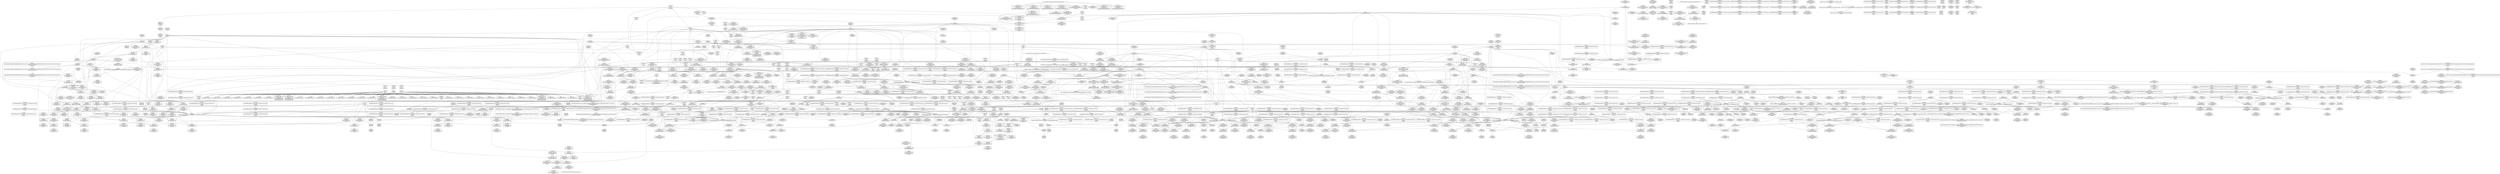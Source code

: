 digraph {
	CE0x55ae320 [shape=record,shape=Mrecord,label="{CE0x55ae320|task_sid:tmp26|security/selinux/hooks.c,208|*SummSink*}"]
	CE0x558c860 [shape=record,shape=Mrecord,label="{CE0x558c860|_call_void___rcu_read_lock()_#10,_!dbg_!27710|include/linux/rcupdate.h,879|*SummSource*}"]
	CE0x559eab0 [shape=record,shape=Mrecord,label="{CE0x559eab0|rcu_lock_release:map|Function::rcu_lock_release&Arg::map::}"]
	CE0x5605a90 [shape=record,shape=Mrecord,label="{CE0x5605a90|__preempt_count_sub:tmp7|./arch/x86/include/asm/preempt.h,78|*SummSource*}"]
	CE0x55c93b0 [shape=record,shape=Mrecord,label="{CE0x55c93b0|rcu_read_lock:tmp21|include/linux/rcupdate.h,884|*SummSource*}"]
	CE0x557d1a0 [shape=record,shape=Mrecord,label="{CE0x557d1a0|sock_has_perm:tmp11|security/selinux/hooks.c,3970|*SummSink*}"]
	CE0x55926e0 [shape=record,shape=Mrecord,label="{CE0x55926e0|cred_sid:tmp1}"]
	CE0x5632940 [shape=record,shape=Mrecord,label="{CE0x5632940|__rcu_read_unlock:tmp3|*SummSink*}"]
	CE0x55d9840 [shape=record,shape=Mrecord,label="{CE0x55d9840|rcu_read_unlock:if.then|*SummSink*}"]
	CE0x556b6f0 [shape=record,shape=Mrecord,label="{CE0x556b6f0|__preempt_count_add:tmp5|./arch/x86/include/asm/preempt.h,72}"]
	CE0x551cde0 [shape=record,shape=Mrecord,label="{CE0x551cde0|_call_void_mcount()_#3}"]
	CE0x55ca4d0 [shape=record,shape=Mrecord,label="{CE0x55ca4d0|cred_sid:bb|*SummSink*}"]
	CE0x55d6e30 [shape=record,shape=Mrecord,label="{CE0x55d6e30|rcu_read_unlock:tmp11|include/linux/rcupdate.h,933|*SummSink*}"]
	CE0x5604180 [shape=record,shape=Mrecord,label="{CE0x5604180|rcu_lock_acquire:tmp6|*SummSink*}"]
	CE0x561be60 [shape=record,shape=Mrecord,label="{CE0x561be60|COLLAPSED:_GCMRE___llvm_gcov_ctr130_internal_global_4_x_i64_zeroinitializer:_elem_0:default:}"]
	CE0x54eba10 [shape=record,shape=Mrecord,label="{CE0x54eba10|selinux_socket_shutdown:bb}"]
	CE0x55632b0 [shape=record,shape=Mrecord,label="{CE0x55632b0|task_sid:tmp25|security/selinux/hooks.c,208|*SummSource*}"]
	CE0x55a7a40 [shape=record,shape=Mrecord,label="{CE0x55a7a40|__preempt_count_add:bb|*SummSource*}"]
	CE0x55d0fe0 [shape=record,shape=Mrecord,label="{CE0x55d0fe0|i64*_getelementptr_inbounds_(_11_x_i64_,_11_x_i64_*___llvm_gcov_ctr132,_i64_0,_i64_0)|*Constant*|*SummSource*}"]
	CE0x55b79e0 [shape=record,shape=Mrecord,label="{CE0x55b79e0|rcu_read_lock:tmp4|include/linux/rcupdate.h,882}"]
	CE0x54ec130 [shape=record,shape=Mrecord,label="{CE0x54ec130|32:_%struct.sock*,_:_CRE_0,4_|*MultipleSource*|security/selinux/hooks.c,4253|Function::selinux_socket_shutdown&Arg::sock::}"]
	CE0x55d04e0 [shape=record,shape=Mrecord,label="{CE0x55d04e0|rcu_lock_acquire:bb}"]
	CE0x55b2250 [shape=record,shape=Mrecord,label="{CE0x55b2250|rcu_read_lock:tmp8|include/linux/rcupdate.h,882}"]
	CE0x560a910 [shape=record,shape=Mrecord,label="{CE0x560a910|__preempt_count_add:tmp4|./arch/x86/include/asm/preempt.h,72|*SummSource*}"]
	CE0x55d3880 [shape=record,shape=Mrecord,label="{CE0x55d3880|rcu_read_unlock:tmp5|include/linux/rcupdate.h,933}"]
	CE0x5581750 [shape=record,shape=Mrecord,label="{CE0x5581750|rcu_read_lock:tmp9|include/linux/rcupdate.h,882}"]
	CE0x5560900 [shape=record,shape=Mrecord,label="{CE0x5560900|i32_208|*Constant*}"]
	CE0x5536240 [shape=record,shape=Mrecord,label="{CE0x5536240|rcu_read_unlock:tmp3}"]
	CE0x5505a80 [shape=record,shape=Mrecord,label="{CE0x5505a80|COLLAPSED:_GCMRE___llvm_gcov_ctr327_internal_global_6_x_i64_zeroinitializer:_elem_0:default:}"]
	CE0x557c4a0 [shape=record,shape=Mrecord,label="{CE0x557c4a0|GLOBAL:__llvm_gcov_ctr327|Global_var:__llvm_gcov_ctr327}"]
	CE0x54fcd50 [shape=record,shape=Mrecord,label="{CE0x54fcd50|_call_void_lock_release(%struct.lockdep_map*_%map,_i32_1,_i64_ptrtoint_(i8*_blockaddress(_rcu_lock_release,_%__here)_to_i64))_#10,_!dbg_!27716|include/linux/rcupdate.h,423|*SummSource*}"]
	CE0x55316d0 [shape=record,shape=Mrecord,label="{CE0x55316d0|rcu_read_lock:tmp3|*SummSink*}"]
	CE0x5588d50 [shape=record,shape=Mrecord,label="{CE0x5588d50|_ret_void,_!dbg_!27717|include/linux/rcupdate.h,240|*SummSource*}"]
	CE0x56086b0 [shape=record,shape=Mrecord,label="{CE0x56086b0|__rcu_read_unlock:tmp6|include/linux/rcupdate.h,245}"]
	CE0x55ad370 [shape=record,shape=Mrecord,label="{CE0x55ad370|rcu_lock_release:__here|*SummSink*}"]
	CE0x559edd0 [shape=record,shape=Mrecord,label="{CE0x559edd0|rcu_lock_release:map|Function::rcu_lock_release&Arg::map::|*SummSink*}"]
	CE0x5597b10 [shape=record,shape=Mrecord,label="{CE0x5597b10|task_sid:tmp11|security/selinux/hooks.c,208|*SummSource*}"]
	CE0x5575f10 [shape=record,shape=Mrecord,label="{CE0x5575f10|8:_%struct.sock*,_:_SCME_30,31_}"]
	CE0x5614ee0 [shape=record,shape=Mrecord,label="{CE0x5614ee0|__rcu_read_unlock:bb}"]
	CE0x5509cd0 [shape=record,shape=Mrecord,label="{CE0x5509cd0|__rcu_read_lock:tmp4|include/linux/rcupdate.h,239|*SummSource*}"]
	CE0x55a71f0 [shape=record,shape=Mrecord,label="{CE0x55a71f0|__preempt_count_add:do.body|*SummSource*}"]
	CE0x55acdd0 [shape=record,shape=Mrecord,label="{CE0x55acdd0|i64*_getelementptr_inbounds_(_4_x_i64_,_4_x_i64_*___llvm_gcov_ctr135,_i64_0,_i64_3)|*Constant*|*SummSource*}"]
	CE0x55b7680 [shape=record,shape=Mrecord,label="{CE0x55b7680|_call_void_mcount()_#3|*SummSource*}"]
	CE0x5616d00 [shape=record,shape=Mrecord,label="{CE0x5616d00|rcu_lock_release:indirectgoto|*SummSink*}"]
	CE0x559e010 [shape=record,shape=Mrecord,label="{CE0x559e010|_call_void_rcu_lock_release(%struct.lockdep_map*_rcu_lock_map)_#10,_!dbg_!27733|include/linux/rcupdate.h,935|*SummSink*}"]
	CE0x5596f20 [shape=record,shape=Mrecord,label="{CE0x5596f20|i64_3|*Constant*}"]
	CE0x55dd820 [shape=record,shape=Mrecord,label="{CE0x55dd820|rcu_read_unlock:tmp20|include/linux/rcupdate.h,933|*SummSource*}"]
	CE0x54fec40 [shape=record,shape=Mrecord,label="{CE0x54fec40|COLLAPSED:_GCMRE___llvm_gcov_ctr98_internal_global_2_x_i64_zeroinitializer:_elem_0:default:}"]
	CE0x55991c0 [shape=record,shape=Mrecord,label="{CE0x55991c0|i64_6|*Constant*|*SummSource*}"]
	CE0x559bca0 [shape=record,shape=Mrecord,label="{CE0x559bca0|i8_1|*Constant*|*SummSource*}"]
	CE0x5595990 [shape=record,shape=Mrecord,label="{CE0x5595990|task_sid:do.end|*SummSink*}"]
	CE0x5571ed0 [shape=record,shape=Mrecord,label="{CE0x5571ed0|sock_has_perm:sclass|security/selinux/hooks.c,3976}"]
	CE0x556f830 [shape=record,shape=Mrecord,label="{CE0x556f830|sock_has_perm:u2|security/selinux/hooks.c,3974}"]
	CE0x54e8cc0 [shape=record,shape=Mrecord,label="{CE0x54e8cc0|_ret_%struct.task_struct*_%tmp4,_!dbg_!27714|./arch/x86/include/asm/current.h,14}"]
	CE0x56580f0 [shape=record,shape=Mrecord,label="{CE0x56580f0|__preempt_count_sub:tmp|*SummSource*}"]
	CE0x5590ef0 [shape=record,shape=Mrecord,label="{CE0x5590ef0|__rcu_read_lock:entry|*SummSink*}"]
	CE0x55cb190 [shape=record,shape=Mrecord,label="{CE0x55cb190|rcu_lock_release:tmp2|*SummSource*}"]
	CE0x552e380 [shape=record,shape=Mrecord,label="{CE0x552e380|rcu_lock_acquire:__here|*SummSource*}"]
	CE0x551d1f0 [shape=record,shape=Mrecord,label="{CE0x551d1f0|avc_has_perm:ssid|Function::avc_has_perm&Arg::ssid::|*SummSource*}"]
	CE0x55d7af0 [shape=record,shape=Mrecord,label="{CE0x55d7af0|__rcu_read_unlock:tmp5|include/linux/rcupdate.h,244|*SummSource*}"]
	CE0x5570f90 [shape=record,shape=Mrecord,label="{CE0x5570f90|sock_has_perm:sid5|security/selinux/hooks.c,3976|*SummSink*}"]
	CE0x557d130 [shape=record,shape=Mrecord,label="{CE0x557d130|sock_has_perm:tmp11|security/selinux/hooks.c,3970|*SummSource*}"]
	CE0x55d20d0 [shape=record,shape=Mrecord,label="{CE0x55d20d0|rcu_read_unlock:tmp8|include/linux/rcupdate.h,933|*SummSink*}"]
	"CONST[source:1(input),value:2(dynamic)][purpose:{object}][SrcIdx:0]"
	CE0x55214b0 [shape=record,shape=Mrecord,label="{CE0x55214b0|i8_2|*Constant*}"]
	CE0x5581b10 [shape=record,shape=Mrecord,label="{CE0x5581b10|rcu_read_lock:tmp9|include/linux/rcupdate.h,882|*SummSink*}"]
	CE0x5581320 [shape=record,shape=Mrecord,label="{CE0x5581320|i64_4|*Constant*}"]
	CE0x55ddb10 [shape=record,shape=Mrecord,label="{CE0x55ddb10|rcu_read_unlock:tmp21|include/linux/rcupdate.h,935}"]
	CE0x5618f00 [shape=record,shape=Mrecord,label="{CE0x5618f00|__rcu_read_lock:do.end|*SummSource*}"]
	CE0x5594eb0 [shape=record,shape=Mrecord,label="{CE0x5594eb0|_call_void_mcount()_#3|*SummSink*}"]
	CE0x5599080 [shape=record,shape=Mrecord,label="{CE0x5599080|task_sid:tobool4|security/selinux/hooks.c,208|*SummSink*}"]
	CE0x5537c50 [shape=record,shape=Mrecord,label="{CE0x5537c50|sock_has_perm:tmp3|security/selinux/hooks.c,3964}"]
	CE0x557bcb0 [shape=record,shape=Mrecord,label="{CE0x557bcb0|sock_has_perm:tmp7|security/selinux/hooks.c,3969}"]
	CE0x54e6ab0 [shape=record,shape=Mrecord,label="{CE0x54e6ab0|i64*_getelementptr_inbounds_(_2_x_i64_,_2_x_i64_*___llvm_gcov_ctr367,_i64_0,_i64_1)|*Constant*}"]
	CE0x55dcc20 [shape=record,shape=Mrecord,label="{CE0x55dcc20|i64*_getelementptr_inbounds_(_11_x_i64_,_11_x_i64_*___llvm_gcov_ctr132,_i64_0,_i64_9)|*Constant*|*SummSource*}"]
	CE0x5598140 [shape=record,shape=Mrecord,label="{CE0x5598140|task_sid:call3|security/selinux/hooks.c,208}"]
	CE0x54f5570 [shape=record,shape=Mrecord,label="{CE0x54f5570|selinux_socket_shutdown:call1|security/selinux/hooks.c,4253}"]
	CE0x55700c0 [shape=record,shape=Mrecord,label="{CE0x55700c0|sock_has_perm:tmp15|security/selinux/hooks.c,3974}"]
	CE0x559c170 [shape=record,shape=Mrecord,label="{CE0x559c170|_call_void_lockdep_rcu_suspicious(i8*_getelementptr_inbounds_(_25_x_i8_,_25_x_i8_*_.str3,_i32_0,_i32_0),_i32_208,_i8*_getelementptr_inbounds_(_41_x_i8_,_41_x_i8_*_.str44,_i32_0,_i32_0))_#10,_!dbg_!27732|security/selinux/hooks.c,208}"]
	CE0x5615a70 [shape=record,shape=Mrecord,label="{CE0x5615a70|i64*_getelementptr_inbounds_(_4_x_i64_,_4_x_i64_*___llvm_gcov_ctr134,_i64_0,_i64_0)|*Constant*|*SummSource*}"]
	CE0x56179e0 [shape=record,shape=Mrecord,label="{CE0x56179e0|__preempt_count_add:tmp6|./arch/x86/include/asm/preempt.h,73|*SummSource*}"]
	CE0x5602f90 [shape=record,shape=Mrecord,label="{CE0x5602f90|__rcu_read_unlock:do.end}"]
	CE0x54ed940 [shape=record,shape=Mrecord,label="{CE0x54ed940|i64*_getelementptr_inbounds_(_2_x_i64_,_2_x_i64_*___llvm_gcov_ctr367,_i64_0,_i64_0)|*Constant*}"]
	CE0x55208c0 [shape=record,shape=Mrecord,label="{CE0x55208c0|sock_has_perm:tmp14|security/selinux/hooks.c,3972|*SummSink*}"]
	CE0x5617b20 [shape=record,shape=Mrecord,label="{CE0x5617b20|i64_1|*Constant*}"]
	CE0x561c310 [shape=record,shape=Mrecord,label="{CE0x561c310|__rcu_read_lock:do.end}"]
	CE0x55c8940 [shape=record,shape=Mrecord,label="{CE0x55c8940|rcu_read_lock:tmp20|include/linux/rcupdate.h,882}"]
	CE0x55b1560 [shape=record,shape=Mrecord,label="{CE0x55b1560|rcu_read_lock:do.end|*SummSource*}"]
	CE0x559fb80 [shape=record,shape=Mrecord,label="{CE0x559fb80|GLOBAL:__rcu_read_unlock|*Constant*|*SummSource*}"]
	CE0x54ece40 [shape=record,shape=Mrecord,label="{CE0x54ece40|GLOBAL:get_current|*Constant*|*SummSource*}"]
	CE0x55c4350 [shape=record,shape=Mrecord,label="{CE0x55c4350|rcu_read_lock:tmp16|include/linux/rcupdate.h,882|*SummSource*}"]
	CE0x55984e0 [shape=record,shape=Mrecord,label="{CE0x55984e0|task_sid:tmp13|security/selinux/hooks.c,208|*SummSink*}"]
	CE0x557e560 [shape=record,shape=Mrecord,label="{CE0x557e560|sock_has_perm:tmp4|security/selinux/hooks.c,3966|*SummSink*}"]
	CE0x55abab0 [shape=record,shape=Mrecord,label="{CE0x55abab0|rcu_lock_release:tmp4|include/linux/rcupdate.h,423}"]
	CE0x556fad0 [shape=record,shape=Mrecord,label="{CE0x556fad0|sock_has_perm:u2|security/selinux/hooks.c,3974|*SummSink*}"]
	CE0x55ae140 [shape=record,shape=Mrecord,label="{CE0x55ae140|i64*_getelementptr_inbounds_(_13_x_i64_,_13_x_i64_*___llvm_gcov_ctr126,_i64_0,_i64_12)|*Constant*|*SummSource*}"]
	CE0x55c4030 [shape=record,shape=Mrecord,label="{CE0x55c4030|rcu_read_lock:tmp15|include/linux/rcupdate.h,882|*SummSink*}"]
	CE0x556e910 [shape=record,shape=Mrecord,label="{CE0x556e910|sock_has_perm:tmp17|security/selinux/hooks.c,3976|*SummSink*}"]
	CE0x5575e10 [shape=record,shape=Mrecord,label="{CE0x5575e10|8:_%struct.sock*,_:_SCME_29,30_}"]
	CE0x5603ed0 [shape=record,shape=Mrecord,label="{CE0x5603ed0|i64*_getelementptr_inbounds_(_4_x_i64_,_4_x_i64_*___llvm_gcov_ctr130,_i64_0,_i64_3)|*Constant*|*SummSink*}"]
	CE0x559b4d0 [shape=record,shape=Mrecord,label="{CE0x559b4d0|task_sid:tmp19|security/selinux/hooks.c,208}"]
	CE0x551c830 [shape=record,shape=Mrecord,label="{CE0x551c830|sock_has_perm:ad|security/selinux/hooks.c, 3965|*SummSink*}"]
	CE0x550b470 [shape=record,shape=Mrecord,label="{CE0x550b470|get_current:tmp}"]
	CE0x559e180 [shape=record,shape=Mrecord,label="{CE0x559e180|rcu_lock_release:entry}"]
	CE0x5505170 [shape=record,shape=Mrecord,label="{CE0x5505170|i64*_getelementptr_inbounds_(_13_x_i64_,_13_x_i64_*___llvm_gcov_ctr126,_i64_0,_i64_1)|*Constant*|*SummSource*}"]
	CE0x55d98b0 [shape=record,shape=Mrecord,label="{CE0x55d98b0|rcu_read_unlock:land.lhs.true}"]
	CE0x55a0860 [shape=record,shape=Mrecord,label="{CE0x55a0860|__rcu_read_lock:bb}"]
	CE0x55ac400 [shape=record,shape=Mrecord,label="{CE0x55ac400|rcu_lock_release:tmp5|include/linux/rcupdate.h,423}"]
	CE0x560aba0 [shape=record,shape=Mrecord,label="{CE0x560aba0|__preempt_count_sub:tmp2}"]
	CE0x561f530 [shape=record,shape=Mrecord,label="{CE0x561f530|__preempt_count_sub:val|Function::__preempt_count_sub&Arg::val::|*SummSource*}"]
	CE0x55c9240 [shape=record,shape=Mrecord,label="{CE0x55c9240|i64*_getelementptr_inbounds_(_11_x_i64_,_11_x_i64_*___llvm_gcov_ctr127,_i64_0,_i64_10)|*Constant*}"]
	CE0x558cfa0 [shape=record,shape=Mrecord,label="{CE0x558cfa0|cred_sid:tmp2}"]
	CE0x55069b0 [shape=record,shape=Mrecord,label="{CE0x55069b0|i32_65536|*Constant*}"]
	CE0x54f78e0 [shape=record,shape=Mrecord,label="{CE0x54f78e0|sock_has_perm:tmp1|*SummSink*}"]
	CE0x558cb50 [shape=record,shape=Mrecord,label="{CE0x558cb50|task_sid:call|security/selinux/hooks.c,208|*SummSink*}"]
	CE0x56583e0 [shape=record,shape=Mrecord,label="{CE0x56583e0|__preempt_count_add:tmp}"]
	CE0x55b5d30 [shape=record,shape=Mrecord,label="{CE0x55b5d30|rcu_read_unlock:tobool1|include/linux/rcupdate.h,933|*SummSink*}"]
	CE0x5574720 [shape=record,shape=Mrecord,label="{CE0x5574720|8:_%struct.sock*,_:_SCME_0,4_|*MultipleSource*|security/selinux/hooks.c, 3966|security/selinux/hooks.c,3966|security/selinux/hooks.c,3966}"]
	CE0x5505890 [shape=record,shape=Mrecord,label="{CE0x5505890|i64*_getelementptr_inbounds_(_6_x_i64_,_6_x_i64_*___llvm_gcov_ctr327,_i64_0,_i64_0)|*Constant*|*SummSink*}"]
	CE0x54f8150 [shape=record,shape=Mrecord,label="{CE0x54f8150|selinux_socket_shutdown:entry|*SummSource*}"]
	CE0x558b0c0 [shape=record,shape=Mrecord,label="{CE0x558b0c0|_call_void_mcount()_#3|*SummSink*}"]
	CE0x55604a0 [shape=record,shape=Mrecord,label="{CE0x55604a0|sock_has_perm:tmp2|*LoadInst*|security/selinux/hooks.c,3964|*SummSource*}"]
	CE0x5561e10 [shape=record,shape=Mrecord,label="{CE0x5561e10|task_sid:tmp22|security/selinux/hooks.c,208|*SummSource*}"]
	CE0x55b6140 [shape=record,shape=Mrecord,label="{CE0x55b6140|rcu_read_lock:tmp7|include/linux/rcupdate.h,882|*SummSource*}"]
	CE0x5534ed0 [shape=record,shape=Mrecord,label="{CE0x5534ed0|get_current:tmp3|*SummSource*}"]
	CE0x5573b70 [shape=record,shape=Mrecord,label="{CE0x5573b70|avc_has_perm:requested|Function::avc_has_perm&Arg::requested::|*SummSink*}"]
	CE0x558c090 [shape=record,shape=Mrecord,label="{CE0x558c090|cred_sid:tmp3|*SummSource*}"]
	CE0x55d7970 [shape=record,shape=Mrecord,label="{CE0x55d7970|__rcu_read_unlock:tmp5|include/linux/rcupdate.h,244}"]
	CE0x5588560 [shape=record,shape=Mrecord,label="{CE0x5588560|i64_4|*Constant*|*SummSource*}"]
	CE0x55caa50 [shape=record,shape=Mrecord,label="{CE0x55caa50|rcu_read_unlock:tmp16|include/linux/rcupdate.h,933}"]
	CE0x55b8990 [shape=record,shape=Mrecord,label="{CE0x55b8990|_call_void___preempt_count_add(i32_1)_#10,_!dbg_!27711|include/linux/rcupdate.h,239}"]
	CE0x5576760 [shape=record,shape=Mrecord,label="{CE0x5576760|8:_%struct.sock*,_:_SCME_37,38_}"]
	CE0x558dc90 [shape=record,shape=Mrecord,label="{CE0x558dc90|task_sid:tobool|security/selinux/hooks.c,208|*SummSource*}"]
	CE0x5586840 [shape=record,shape=Mrecord,label="{CE0x5586840|_ret_void,_!dbg_!27735|include/linux/rcupdate.h,884|*SummSink*}"]
	CE0x55b1690 [shape=record,shape=Mrecord,label="{CE0x55b1690|rcu_read_lock:do.end|*SummSink*}"]
	CE0x5561450 [shape=record,shape=Mrecord,label="{CE0x5561450|i8*_getelementptr_inbounds_(_41_x_i8_,_41_x_i8_*_.str44,_i32_0,_i32_0)|*Constant*|*SummSink*}"]
	CE0x54ed470 [shape=record,shape=Mrecord,label="{CE0x54ed470|i64*_getelementptr_inbounds_(_2_x_i64_,_2_x_i64_*___llvm_gcov_ctr367,_i64_0,_i64_1)|*Constant*|*SummSource*}"]
	CE0x550b280 [shape=record,shape=Mrecord,label="{CE0x550b280|_call_void_mcount()_#3|*SummSource*}"]
	CE0x5574d90 [shape=record,shape=Mrecord,label="{CE0x5574d90|task_sid:do.end6}"]
	CE0x551a600 [shape=record,shape=Mrecord,label="{CE0x551a600|sock_has_perm:if.then|*SummSink*}"]
	CE0x55a17c0 [shape=record,shape=Mrecord,label="{CE0x55a17c0|i64_ptrtoint_(i8*_blockaddress(_rcu_lock_acquire,_%__here)_to_i64)|*Constant*|*SummSource*}"]
	CE0x5597780 [shape=record,shape=Mrecord,label="{CE0x5597780|i64*_getelementptr_inbounds_(_11_x_i64_,_11_x_i64_*___llvm_gcov_ctr132,_i64_0,_i64_1)|*Constant*|*SummSource*}"]
	CE0x54eae90 [shape=record,shape=Mrecord,label="{CE0x54eae90|i64*_getelementptr_inbounds_(_2_x_i64_,_2_x_i64_*___llvm_gcov_ctr367,_i64_0,_i64_0)|*Constant*|*SummSink*}"]
	CE0x55958c0 [shape=record,shape=Mrecord,label="{CE0x55958c0|task_sid:do.end|*SummSource*}"]
	CE0x5606e50 [shape=record,shape=Mrecord,label="{CE0x5606e50|__rcu_read_unlock:tmp|*SummSink*}"]
	CE0x5601860 [shape=record,shape=Mrecord,label="{CE0x5601860|__rcu_read_lock:do.body|*SummSource*}"]
	CE0x557e670 [shape=record,shape=Mrecord,label="{CE0x557e670|sock_has_perm:tmp5|security/selinux/hooks.c,3966}"]
	CE0x559ccc0 [shape=record,shape=Mrecord,label="{CE0x559ccc0|i8*_getelementptr_inbounds_(_25_x_i8_,_25_x_i8_*_.str3,_i32_0,_i32_0)|*Constant*}"]
	CE0x55a1cf0 [shape=record,shape=Mrecord,label="{CE0x55a1cf0|i64*_getelementptr_inbounds_(_4_x_i64_,_4_x_i64_*___llvm_gcov_ctr133,_i64_0,_i64_1)|*Constant*|*SummSink*}"]
	CE0x54e60d0 [shape=record,shape=Mrecord,label="{CE0x54e60d0|i64*_getelementptr_inbounds_(_2_x_i64_,_2_x_i64_*___llvm_gcov_ctr367,_i64_0,_i64_0)|*Constant*|*SummSource*}"]
	CE0x558c7c0 [shape=record,shape=Mrecord,label="{CE0x558c7c0|_call_void___rcu_read_lock()_#10,_!dbg_!27710|include/linux/rcupdate.h,879}"]
	CE0x55c50b0 [shape=record,shape=Mrecord,label="{CE0x55c50b0|i8*_getelementptr_inbounds_(_25_x_i8_,_25_x_i8_*_.str45,_i32_0,_i32_0)|*Constant*}"]
	CE0x72b99c0 [shape=record,shape=Mrecord,label="{CE0x72b99c0|GLOBAL:sock_has_perm|*Constant*|*SummSource*}"]
	CE0x5601c70 [shape=record,shape=Mrecord,label="{CE0x5601c70|i64*_getelementptr_inbounds_(_4_x_i64_,_4_x_i64_*___llvm_gcov_ctr133,_i64_0,_i64_2)|*Constant*}"]
	CE0x55b3c10 [shape=record,shape=Mrecord,label="{CE0x55b3c10|rcu_read_lock:call|include/linux/rcupdate.h,882|*SummSink*}"]
	CE0x55d8800 [shape=record,shape=Mrecord,label="{CE0x55d8800|rcu_read_unlock:land.lhs.true2|*SummSink*}"]
	CE0x559b540 [shape=record,shape=Mrecord,label="{CE0x559b540|task_sid:tmp18|security/selinux/hooks.c,208|*SummSource*}"]
	CE0x55af450 [shape=record,shape=Mrecord,label="{CE0x55af450|GLOBAL:cred_sid|*Constant*|*SummSink*}"]
	CE0x557a010 [shape=record,shape=Mrecord,label="{CE0x557a010|sock_has_perm:call|security/selinux/hooks.c,3967|*SummSource*}"]
	CE0x55d94a0 [shape=record,shape=Mrecord,label="{CE0x55d94a0|rcu_lock_acquire:indirectgoto}"]
	CE0x5504e10 [shape=record,shape=Mrecord,label="{CE0x5504e10|i64*_getelementptr_inbounds_(_13_x_i64_,_13_x_i64_*___llvm_gcov_ctr126,_i64_0,_i64_1)|*Constant*}"]
	CE0x55c3c30 [shape=record,shape=Mrecord,label="{CE0x55c3c30|rcu_read_lock:tmp15|include/linux/rcupdate.h,882}"]
	CE0x5505220 [shape=record,shape=Mrecord,label="{CE0x5505220|sock_has_perm:tmp9|security/selinux/hooks.c,3969}"]
	CE0x56030e0 [shape=record,shape=Mrecord,label="{CE0x56030e0|__rcu_read_unlock:do.end|*SummSink*}"]
	CE0x5582400 [shape=record,shape=Mrecord,label="{CE0x5582400|rcu_read_lock:tmp11|include/linux/rcupdate.h,882|*SummSource*}"]
	CE0x550a050 [shape=record,shape=Mrecord,label="{CE0x550a050|get_current:tmp1}"]
	CE0x55a8c60 [shape=record,shape=Mrecord,label="{CE0x55a8c60|__rcu_read_lock:tmp1}"]
	CE0x5574a90 [shape=record,shape=Mrecord,label="{CE0x5574a90|sock_has_perm:tmp10|security/selinux/hooks.c,3969|*SummSource*}"]
	CE0x55170c0 [shape=record,shape=Mrecord,label="{CE0x55170c0|sock_has_perm:tmp20|security/selinux/hooks.c,3977|*SummSink*}"]
	CE0x5536160 [shape=record,shape=Mrecord,label="{CE0x5536160|rcu_read_unlock:tmp2}"]
	CE0x556dd30 [shape=record,shape=Mrecord,label="{CE0x556dd30|rcu_lock_acquire:tmp5|include/linux/rcupdate.h,418|*SummSink*}"]
	CE0x557dc80 [shape=record,shape=Mrecord,label="{CE0x557dc80|i64*_getelementptr_inbounds_(_6_x_i64_,_6_x_i64_*___llvm_gcov_ctr327,_i64_0,_i64_4)|*Constant*|*SummSource*}"]
	CE0x55d8530 [shape=record,shape=Mrecord,label="{CE0x55d8530|i64*_getelementptr_inbounds_(_4_x_i64_,_4_x_i64_*___llvm_gcov_ctr128,_i64_0,_i64_3)|*Constant*}"]
	CE0x5518130 [shape=record,shape=Mrecord,label="{CE0x5518130|rcu_read_lock:tmp14|include/linux/rcupdate.h,882}"]
	CE0x55a87e0 [shape=record,shape=Mrecord,label="{CE0x55a87e0|%struct.lockdep_map*_null|*Constant*|*SummSource*}"]
	CE0x7067d60 [shape=record,shape=Mrecord,label="{CE0x7067d60|sock_has_perm:sk|Function::sock_has_perm&Arg::sk::|*SummSink*}"]
	CE0x5615d20 [shape=record,shape=Mrecord,label="{CE0x5615d20|rcu_lock_release:bb|*SummSource*}"]
	CE0x54fab80 [shape=record,shape=Mrecord,label="{CE0x54fab80|i32_5|*Constant*}"]
	CE0x5615970 [shape=record,shape=Mrecord,label="{CE0x5615970|i64*_getelementptr_inbounds_(_4_x_i64_,_4_x_i64_*___llvm_gcov_ctr128,_i64_0,_i64_0)|*Constant*}"]
	CE0x561f1a0 [shape=record,shape=Mrecord,label="{CE0x561f1a0|__preempt_count_sub:entry|*SummSink*}"]
	CE0x5533b10 [shape=record,shape=Mrecord,label="{CE0x5533b10|task_sid:real_cred|security/selinux/hooks.c,208}"]
	CE0x55aeeb0 [shape=record,shape=Mrecord,label="{CE0x55aeeb0|task_sid:call7|security/selinux/hooks.c,208|*SummSource*}"]
	CE0x5520f40 [shape=record,shape=Mrecord,label="{CE0x5520f40|0:_i8,_8:_%struct.lsm_network_audit*,_24:_%struct.selinux_audit_data*,_:_SCMRE_0,1_|*MultipleSource*|security/selinux/hooks.c, 3965|security/selinux/hooks.c,3972}"]
	CE0x556ec20 [shape=record,shape=Mrecord,label="{CE0x556ec20|sock_has_perm:u|security/selinux/hooks.c,3973|*SummSource*}"]
	CE0x55d39a0 [shape=record,shape=Mrecord,label="{CE0x55d39a0|GLOBAL:__llvm_gcov_ctr132|Global_var:__llvm_gcov_ctr132}"]
	CE0x5617320 [shape=record,shape=Mrecord,label="{CE0x5617320|GLOBAL:__preempt_count|Global_var:__preempt_count|*SummSource*}"]
	CE0x5597c50 [shape=record,shape=Mrecord,label="{CE0x5597c50|task_sid:tmp13|security/selinux/hooks.c,208}"]
	CE0x5619fe0 [shape=record,shape=Mrecord,label="{CE0x5619fe0|rcu_lock_acquire:tmp7|*SummSink*}"]
	CE0x55df440 [shape=record,shape=Mrecord,label="{CE0x55df440|_call_void_lockdep_rcu_suspicious(i8*_getelementptr_inbounds_(_25_x_i8_,_25_x_i8_*_.str45,_i32_0,_i32_0),_i32_934,_i8*_getelementptr_inbounds_(_44_x_i8_,_44_x_i8_*_.str47,_i32_0,_i32_0))_#10,_!dbg_!27726|include/linux/rcupdate.h,933}"]
	CE0x5616c40 [shape=record,shape=Mrecord,label="{CE0x5616c40|rcu_lock_release:indirectgoto|*SummSource*}"]
	CE0x55d2a70 [shape=record,shape=Mrecord,label="{CE0x55d2a70|rcu_read_unlock:tobool|include/linux/rcupdate.h,933}"]
	CE0x5574fe0 [shape=record,shape=Mrecord,label="{CE0x5574fe0|task_sid:tmp2|*SummSource*}"]
	CE0x55c41a0 [shape=record,shape=Mrecord,label="{CE0x55c41a0|rcu_read_lock:tmp16|include/linux/rcupdate.h,882}"]
	CE0x5599900 [shape=record,shape=Mrecord,label="{CE0x5599900|i64_7|*Constant*|*SummSink*}"]
	CE0x5635f00 [shape=record,shape=Mrecord,label="{CE0x5635f00|__preempt_count_add:tmp7|./arch/x86/include/asm/preempt.h,73|*SummSource*}"]
	CE0x55717d0 [shape=record,shape=Mrecord,label="{CE0x55717d0|sock_has_perm:tmp16|security/selinux/hooks.c,3976|*SummSource*}"]
	CE0x55de480 [shape=record,shape=Mrecord,label="{CE0x55de480|i64*_getelementptr_inbounds_(_11_x_i64_,_11_x_i64_*___llvm_gcov_ctr132,_i64_0,_i64_10)|*Constant*|*SummSink*}"]
	CE0x55ccf90 [shape=record,shape=Mrecord,label="{CE0x55ccf90|rcu_lock_acquire:tmp3|*SummSource*}"]
	CE0x55a8340 [shape=record,shape=Mrecord,label="{CE0x55a8340|%struct.lockdep_map*_null|*Constant*}"]
	CE0x5517b50 [shape=record,shape=Mrecord,label="{CE0x5517b50|rcu_read_unlock:call3|include/linux/rcupdate.h,933|*SummSource*}"]
	CE0x55ddf80 [shape=record,shape=Mrecord,label="{CE0x55ddf80|i64*_getelementptr_inbounds_(_11_x_i64_,_11_x_i64_*___llvm_gcov_ctr132,_i64_0,_i64_10)|*Constant*}"]
	CE0x557d8a0 [shape=record,shape=Mrecord,label="{CE0x557d8a0|sock_has_perm:tmp12|security/selinux/hooks.c,3970|*SummSink*}"]
	CE0x56366e0 [shape=record,shape=Mrecord,label="{CE0x56366e0|__preempt_count_sub:tmp3|*SummSource*}"]
	CE0x55def50 [shape=record,shape=Mrecord,label="{CE0x55def50|rcu_read_unlock:tmp18|include/linux/rcupdate.h,933}"]
	CE0x551ab20 [shape=record,shape=Mrecord,label="{CE0x551ab20|cred_sid:security|security/selinux/hooks.c,196|*SummSink*}"]
	CE0x55788d0 [shape=record,shape=Mrecord,label="{CE0x55788d0|_ret_i32_%call7,_!dbg_!27749|security/selinux/hooks.c,210}"]
	CE0x55d48d0 [shape=record,shape=Mrecord,label="{CE0x55d48d0|rcu_read_unlock:tmp5|include/linux/rcupdate.h,933|*SummSink*}"]
	CE0x55776d0 [shape=record,shape=Mrecord,label="{CE0x55776d0|8:_%struct.sock*,_:_SCME_50,51_}"]
	CE0x55c3ac0 [shape=record,shape=Mrecord,label="{CE0x55c3ac0|rcu_read_lock:tmp14|include/linux/rcupdate.h,882|*SummSink*}"]
	CE0x5567330 [shape=record,shape=Mrecord,label="{CE0x5567330|__preempt_count_add:tmp1|*SummSink*}"]
	CE0x557f2c0 [shape=record,shape=Mrecord,label="{CE0x557f2c0|void_(i32*,_i32,_i32*)*_asm_addl_$1,_%gs:$0_,_*m,ri,*m,_dirflag_,_fpsr_,_flags_}"]
	CE0x54fd4b0 [shape=record,shape=Mrecord,label="{CE0x54fd4b0|selinux_socket_shutdown:tmp3|*SummSink*}"]
	CE0x5615c10 [shape=record,shape=Mrecord,label="{CE0x5615c10|rcu_lock_release:bb}"]
	CE0x54e7da0 [shape=record,shape=Mrecord,label="{CE0x54e7da0|selinux_socket_shutdown:call1|security/selinux/hooks.c,4253|*SummSink*}"]
	CE0x5576fb0 [shape=record,shape=Mrecord,label="{CE0x5576fb0|8:_%struct.sock*,_:_SCME_44,45_}"]
	CE0x559dee0 [shape=record,shape=Mrecord,label="{CE0x559dee0|_call_void_rcu_lock_release(%struct.lockdep_map*_rcu_lock_map)_#10,_!dbg_!27733|include/linux/rcupdate.h,935|*SummSource*}"]
	CE0x5562000 [shape=record,shape=Mrecord,label="{CE0x5562000|task_sid:tmp24|security/selinux/hooks.c,208}"]
	CE0x5576c20 [shape=record,shape=Mrecord,label="{CE0x5576c20|8:_%struct.sock*,_:_SCME_41,42_}"]
	CE0x55c0df0 [shape=record,shape=Mrecord,label="{CE0x55c0df0|rcu_read_lock:tmp12|include/linux/rcupdate.h,882|*SummSink*}"]
	CE0x5533fe0 [shape=record,shape=Mrecord,label="{CE0x5533fe0|rcu_read_lock:call|include/linux/rcupdate.h,882|*SummSource*}"]
	CE0x54e5d90 [shape=record,shape=Mrecord,label="{CE0x54e5d90|GLOBAL:get_current|*Constant*|*SummSink*}"]
	CE0x5511f70 [shape=record,shape=Mrecord,label="{CE0x5511f70|task_sid:do.body5|*SummSource*}"]
	CE0x5596ca0 [shape=record,shape=Mrecord,label="{CE0x5596ca0|rcu_read_lock:tobool|include/linux/rcupdate.h,882|*SummSource*}"]
	CE0x55c70b0 [shape=record,shape=Mrecord,label="{CE0x55c70b0|rcu_read_lock:tmp17|include/linux/rcupdate.h,882|*SummSink*}"]
	CE0x561fe90 [shape=record,shape=Mrecord,label="{CE0x561fe90|i64*_getelementptr_inbounds_(_4_x_i64_,_4_x_i64_*___llvm_gcov_ctr129,_i64_0,_i64_3)|*Constant*}"]
	CE0x5533cb0 [shape=record,shape=Mrecord,label="{CE0x5533cb0|task_sid:real_cred|security/selinux/hooks.c,208|*SummSink*}"]
	CE0x5517df0 [shape=record,shape=Mrecord,label="{CE0x5517df0|rcu_read_unlock:tmp13|include/linux/rcupdate.h,933}"]
	CE0x5517810 [shape=record,shape=Mrecord,label="{CE0x5517810|rcu_read_unlock:call3|include/linux/rcupdate.h,933}"]
	CE0x55b20e0 [shape=record,shape=Mrecord,label="{CE0x55b20e0|GLOBAL:rcu_read_lock.__warned|Global_var:rcu_read_lock.__warned|*SummSink*}"]
	CE0x5615860 [shape=record,shape=Mrecord,label="{CE0x5615860|COLLAPSED:_GCMRE___llvm_gcov_ctr134_internal_global_4_x_i64_zeroinitializer:_elem_0:default:}"]
	CE0x559cfe0 [shape=record,shape=Mrecord,label="{CE0x559cfe0|i8*_getelementptr_inbounds_(_25_x_i8_,_25_x_i8_*_.str3,_i32_0,_i32_0)|*Constant*|*SummSink*}"]
	CE0x54f7870 [shape=record,shape=Mrecord,label="{CE0x54f7870|sock_has_perm:tmp1|*SummSource*}"]
	CE0x55a9180 [shape=record,shape=Mrecord,label="{CE0x55a9180|_call_void_lock_acquire(%struct.lockdep_map*_%map,_i32_0,_i32_0,_i32_2,_i32_0,_%struct.lockdep_map*_null,_i64_ptrtoint_(i8*_blockaddress(_rcu_lock_acquire,_%__here)_to_i64))_#10,_!dbg_!27716|include/linux/rcupdate.h,418|*SummSink*}"]
	CE0x5568f50 [shape=record,shape=Mrecord,label="{CE0x5568f50|__preempt_count_sub:do.end}"]
	CE0x5577340 [shape=record,shape=Mrecord,label="{CE0x5577340|8:_%struct.sock*,_:_SCME_47,48_}"]
	CE0x5594240 [shape=record,shape=Mrecord,label="{CE0x5594240|i64*_getelementptr_inbounds_(_11_x_i64_,_11_x_i64_*___llvm_gcov_ctr127,_i64_0,_i64_1)|*Constant*}"]
	CE0x5592cd0 [shape=record,shape=Mrecord,label="{CE0x5592cd0|task_sid:land.lhs.true2|*SummSource*}"]
	CE0x55c6890 [shape=record,shape=Mrecord,label="{CE0x55c6890|i64*_getelementptr_inbounds_(_11_x_i64_,_11_x_i64_*___llvm_gcov_ctr127,_i64_0,_i64_9)|*Constant*|*SummSource*}"]
	CE0x55c3eb0 [shape=record,shape=Mrecord,label="{CE0x55c3eb0|rcu_read_lock:tmp15|include/linux/rcupdate.h,882|*SummSource*}"]
	CE0x552f900 [shape=record,shape=Mrecord,label="{CE0x552f900|__rcu_read_lock:entry}"]
	CE0x55daf40 [shape=record,shape=Mrecord,label="{CE0x55daf40|__rcu_read_unlock:tmp5|include/linux/rcupdate.h,244|*SummSink*}"]
	CE0x55624f0 [shape=record,shape=Mrecord,label="{CE0x55624f0|task_sid:tmp23|security/selinux/hooks.c,208|*SummSink*}"]
	CE0x55763d0 [shape=record,shape=Mrecord,label="{CE0x55763d0|8:_%struct.sock*,_:_SCME_34,35_}"]
	CE0x5573db0 [shape=record,shape=Mrecord,label="{CE0x5573db0|avc_has_perm:auditdata|Function::avc_has_perm&Arg::auditdata::}"]
	CE0x556dbc0 [shape=record,shape=Mrecord,label="{CE0x556dbc0|rcu_lock_acquire:tmp5|include/linux/rcupdate.h,418|*SummSource*}"]
	CE0x558dfc0 [shape=record,shape=Mrecord,label="{CE0x558dfc0|i64*_getelementptr_inbounds_(_2_x_i64_,_2_x_i64_*___llvm_gcov_ctr131,_i64_0,_i64_1)|*Constant*|*SummSink*}"]
	CE0x55133d0 [shape=record,shape=Mrecord,label="{CE0x55133d0|32:_%struct.sock*,_:_CRE_24,32_|*MultipleSource*|security/selinux/hooks.c,4253|Function::selinux_socket_shutdown&Arg::sock::}"]
	CE0x55cd150 [shape=record,shape=Mrecord,label="{CE0x55cd150|_call_void_mcount()_#3}"]
	CE0x558de00 [shape=record,shape=Mrecord,label="{CE0x558de00|task_sid:tobool|security/selinux/hooks.c,208|*SummSink*}"]
	CE0x72b9aa0 [shape=record,shape=Mrecord,label="{CE0x72b9aa0|GLOBAL:sock_has_perm|*Constant*|*SummSink*}"]
	CE0x55beec0 [shape=record,shape=Mrecord,label="{CE0x55beec0|i64*_getelementptr_inbounds_(_4_x_i64_,_4_x_i64_*___llvm_gcov_ctr129,_i64_0,_i64_0)|*Constant*|*SummSource*}"]
	CE0x5587e80 [shape=record,shape=Mrecord,label="{CE0x5587e80|GLOBAL:rcu_lock_map|Global_var:rcu_lock_map|*SummSink*}"]
	CE0x556ba30 [shape=record,shape=Mrecord,label="{CE0x556ba30|i64*_getelementptr_inbounds_(_4_x_i64_,_4_x_i64_*___llvm_gcov_ctr135,_i64_0,_i64_1)|*Constant*}"]
	CE0x5586ce0 [shape=record,shape=Mrecord,label="{CE0x5586ce0|rcu_read_unlock:bb|*SummSink*}"]
	CE0x54f3f50 [shape=record,shape=Mrecord,label="{CE0x54f3f50|get_current:tmp3}"]
	CE0x5568440 [shape=record,shape=Mrecord,label="{CE0x5568440|__rcu_read_unlock:do.body|*SummSource*}"]
	CE0x557b890 [shape=record,shape=Mrecord,label="{CE0x557b890|i64_2|*Constant*}"]
	CE0x5602b40 [shape=record,shape=Mrecord,label="{CE0x5602b40|rcu_lock_release:tmp7|*SummSource*}"]
	CE0x551a690 [shape=record,shape=Mrecord,label="{CE0x551a690|sock_has_perm:if.end}"]
	CE0x5636610 [shape=record,shape=Mrecord,label="{CE0x5636610|__preempt_count_sub:do.body|*SummSource*}"]
	CE0x55756c0 [shape=record,shape=Mrecord,label="{CE0x55756c0|8:_%struct.sock*,_:_SCME_24,25_}"]
	CE0x551b2d0 [shape=record,shape=Mrecord,label="{CE0x551b2d0|_call_void___rcu_read_lock()_#10,_!dbg_!27710|include/linux/rcupdate.h,879|*SummSink*}"]
	CE0x5573190 [shape=record,shape=Mrecord,label="{CE0x5573190|rcu_read_lock:tobool1|include/linux/rcupdate.h,882}"]
	CE0x557ba50 [shape=record,shape=Mrecord,label="{CE0x557ba50|i64_2|*Constant*|*SummSource*}"]
	CE0x556e0a0 [shape=record,shape=Mrecord,label="{CE0x556e0a0|i8_2|*Constant*|*SummSource*}"]
	CE0x559f120 [shape=record,shape=Mrecord,label="{CE0x559f120|_ret_void,_!dbg_!27717|include/linux/rcupdate.h,424}"]
	CE0x5604110 [shape=record,shape=Mrecord,label="{CE0x5604110|rcu_lock_acquire:tmp6|*SummSource*}"]
	CE0x55c8ca0 [shape=record,shape=Mrecord,label="{CE0x55c8ca0|rcu_read_lock:tmp20|include/linux/rcupdate.h,882|*SummSink*}"]
	CE0x54e6390 [shape=record,shape=Mrecord,label="{CE0x54e6390|i32_5|*Constant*|*SummSource*}"]
	CE0x56360d0 [shape=record,shape=Mrecord,label="{CE0x56360d0|__preempt_count_sub:bb}"]
	CE0x55320a0 [shape=record,shape=Mrecord,label="{CE0x55320a0|sock_has_perm:cleanup|*SummSink*}"]
	CE0x55afb60 [shape=record,shape=Mrecord,label="{CE0x55afb60|_ret_i32_%tmp6,_!dbg_!27716|security/selinux/hooks.c,197}"]
	CE0x559aaf0 [shape=record,shape=Mrecord,label="{CE0x559aaf0|i64*_getelementptr_inbounds_(_13_x_i64_,_13_x_i64_*___llvm_gcov_ctr126,_i64_0,_i64_8)|*Constant*|*SummSource*}"]
	CE0x55d7900 [shape=record,shape=Mrecord,label="{CE0x55d7900|_call_void_asm_sideeffect_,_memory_,_dirflag_,_fpsr_,_flags_()_#3,_!dbg_!27711,_!srcloc_!27714|include/linux/rcupdate.h,244}"]
	CE0x5520ca0 [shape=record,shape=Mrecord,label="{CE0x5520ca0|sock_has_perm:type|security/selinux/hooks.c,3972|*SummSource*}"]
	CE0x55916c0 [shape=record,shape=Mrecord,label="{CE0x55916c0|i64*_getelementptr_inbounds_(_2_x_i64_,_2_x_i64_*___llvm_gcov_ctr131,_i64_0,_i64_1)|*Constant*}"]
	CE0x5512ba0 [shape=record,shape=Mrecord,label="{CE0x5512ba0|sock_has_perm:cleanup|*SummSource*}"]
	CE0x55ade10 [shape=record,shape=Mrecord,label="{CE0x55ade10|task_sid:tmp27|security/selinux/hooks.c,208}"]
	CE0x5571330 [shape=record,shape=Mrecord,label="{CE0x5571330|sock_has_perm:sclass|security/selinux/hooks.c,3976|*SummSink*}"]
	CE0x557f140 [shape=record,shape=Mrecord,label="{CE0x557f140|_call_void_asm_addl_$1,_%gs:$0_,_*m,ri,*m,_dirflag_,_fpsr_,_flags_(i32*___preempt_count,_i32_%val,_i32*___preempt_count)_#3,_!dbg_!27714,_!srcloc_!27717|./arch/x86/include/asm/preempt.h,72|*SummSink*}"]
	CE0x5596820 [shape=record,shape=Mrecord,label="{CE0x5596820|cred_sid:tmp}"]
	CE0x5561da0 [shape=record,shape=Mrecord,label="{CE0x5561da0|i64*_getelementptr_inbounds_(_13_x_i64_,_13_x_i64_*___llvm_gcov_ctr126,_i64_0,_i64_10)|*Constant*|*SummSink*}"]
	CE0x55a0760 [shape=record,shape=Mrecord,label="{CE0x55a0760|_ret_void,_!dbg_!27717|include/linux/rcupdate.h,245|*SummSink*}"]
	CE0x55cc510 [shape=record,shape=Mrecord,label="{CE0x55cc510|rcu_read_unlock:tmp9|include/linux/rcupdate.h,933}"]
	CE0x55758e0 [shape=record,shape=Mrecord,label="{CE0x55758e0|8:_%struct.sock*,_:_SCME_25,26_}"]
	CE0x5572430 [shape=record,shape=Mrecord,label="{CE0x5572430|i32_(i32,_i32,_i16,_i32,_%struct.common_audit_data*)*_bitcast_(i32_(i32,_i32,_i16,_i32,_%struct.common_audit_data.495*)*_avc_has_perm_to_i32_(i32,_i32,_i16,_i32,_%struct.common_audit_data*)*)|*Constant*}"]
	CE0x54f0940 [shape=record,shape=Mrecord,label="{CE0x54f0940|i32_1|*Constant*}"]
	CE0x5597a00 [shape=record,shape=Mrecord,label="{CE0x5597a00|task_sid:tmp12|security/selinux/hooks.c,208}"]
	CE0x55c9fa0 [shape=record,shape=Mrecord,label="{CE0x55c9fa0|rcu_read_lock:tmp22|include/linux/rcupdate.h,884|*SummSink*}"]
	CE0x551ad00 [shape=record,shape=Mrecord,label="{CE0x551ad00|cred_sid:security|security/selinux/hooks.c,196}"]
	CE0x55910c0 [shape=record,shape=Mrecord,label="{CE0x55910c0|_call_void_rcu_lock_acquire(%struct.lockdep_map*_rcu_lock_map)_#10,_!dbg_!27711|include/linux/rcupdate.h,881}"]
	CE0x557ed40 [shape=record,shape=Mrecord,label="{CE0x557ed40|i8_0|*Constant*|*SummSink*}"]
	CE0x5587860 [shape=record,shape=Mrecord,label="{CE0x5587860|i32_77|*Constant*|*SummSource*}"]
	CE0x55dc520 [shape=record,shape=Mrecord,label="{CE0x55dc520|i64*_getelementptr_inbounds_(_11_x_i64_,_11_x_i64_*___llvm_gcov_ctr132,_i64_0,_i64_8)|*Constant*|*SummSource*}"]
	CE0x5511b60 [shape=record,shape=Mrecord,label="{CE0x5511b60|cred_sid:sid|security/selinux/hooks.c,197|*SummSource*}"]
	CE0x54e5af0 [shape=record,shape=Mrecord,label="{CE0x54e5af0|32:_%struct.sock*,_:_CRE_32,40_|*MultipleSource*|security/selinux/hooks.c,4253|Function::selinux_socket_shutdown&Arg::sock::}"]
	CE0x55df1a0 [shape=record,shape=Mrecord,label="{CE0x55df1a0|rcu_read_unlock:tmp18|include/linux/rcupdate.h,933|*SummSource*}"]
	CE0x561df70 [shape=record,shape=Mrecord,label="{CE0x561df70|__preempt_count_sub:tmp5|./arch/x86/include/asm/preempt.h,77|*SummSource*}"]
	CE0x55d7d20 [shape=record,shape=Mrecord,label="{CE0x55d7d20|i64*_getelementptr_inbounds_(_4_x_i64_,_4_x_i64_*___llvm_gcov_ctr130,_i64_0,_i64_1)|*Constant*|*SummSink*}"]
	CE0x559c570 [shape=record,shape=Mrecord,label="{CE0x559c570|_call_void_lockdep_rcu_suspicious(i8*_getelementptr_inbounds_(_25_x_i8_,_25_x_i8_*_.str3,_i32_0,_i32_0),_i32_208,_i8*_getelementptr_inbounds_(_41_x_i8_,_41_x_i8_*_.str44,_i32_0,_i32_0))_#10,_!dbg_!27732|security/selinux/hooks.c,208|*SummSource*}"]
	CE0x550dbf0 [shape=record,shape=Mrecord,label="{CE0x550dbf0|i64*_getelementptr_inbounds_(_13_x_i64_,_13_x_i64_*___llvm_gcov_ctr126,_i64_0,_i64_0)|*Constant*|*SummSource*}"]
	CE0x551ce50 [shape=record,shape=Mrecord,label="{CE0x551ce50|_call_void_mcount()_#3|*SummSource*}"]
	CE0x5509f70 [shape=record,shape=Mrecord,label="{CE0x5509f70|i32_59|*Constant*}"]
	CE0x561b200 [shape=record,shape=Mrecord,label="{CE0x561b200|GLOBAL:__preempt_count|Global_var:__preempt_count}"]
	CE0x5576af0 [shape=record,shape=Mrecord,label="{CE0x5576af0|8:_%struct.sock*,_:_SCME_40,41_}"]
	CE0x5562f20 [shape=record,shape=Mrecord,label="{CE0x5562f20|task_sid:tmp24|security/selinux/hooks.c,208|*SummSource*}"]
	CE0x55cebe0 [shape=record,shape=Mrecord,label="{CE0x55cebe0|GLOBAL:__preempt_count_add|*Constant*|*SummSource*}"]
	CE0x551a9b0 [shape=record,shape=Mrecord,label="{CE0x551a9b0|i32_22|*Constant*|*SummSource*}"]
	CE0x5567ee0 [shape=record,shape=Mrecord,label="{CE0x5567ee0|_ret_void,_!dbg_!27720|./arch/x86/include/asm/preempt.h,78|*SummSink*}"]
	CE0x5530720 [shape=record,shape=Mrecord,label="{CE0x5530720|task_sid:tmp8|security/selinux/hooks.c,208}"]
	CE0x5606000 [shape=record,shape=Mrecord,label="{CE0x5606000|_call_void_mcount()_#3|*SummSource*}"]
	CE0x5575ae0 [shape=record,shape=Mrecord,label="{CE0x5575ae0|8:_%struct.sock*,_:_SCME_26,27_}"]
	CE0x54fd760 [shape=record,shape=Mrecord,label="{CE0x54fd760|i32_2|*Constant*|*SummSource*}"]
	CE0x550e910 [shape=record,shape=Mrecord,label="{CE0x550e910|rcu_read_lock:if.then}"]
	CE0x5532d90 [shape=record,shape=Mrecord,label="{CE0x5532d90|get_current:tmp|*SummSink*}"]
	CE0x55c13f0 [shape=record,shape=Mrecord,label="{CE0x55c13f0|rcu_read_lock:call3|include/linux/rcupdate.h,882|*SummSink*}"]
	CE0x5532460 [shape=record,shape=Mrecord,label="{CE0x5532460|8:_%struct.sock*,_:_SCME_18,20_|*MultipleSource*|security/selinux/hooks.c, 3966|security/selinux/hooks.c,3966|security/selinux/hooks.c,3966}"]
	CE0x55d5190 [shape=record,shape=Mrecord,label="{CE0x55d5190|rcu_read_unlock:do.end|*SummSink*}"]
	CE0x5578290 [shape=record,shape=Mrecord,label="{CE0x5578290|GLOBAL:task_sid|*Constant*|*SummSink*}"]
	CE0x55af720 [shape=record,shape=Mrecord,label="{CE0x55af720|cred_sid:entry|*SummSink*}"]
	CE0x5619dc0 [shape=record,shape=Mrecord,label="{CE0x5619dc0|rcu_lock_acquire:tmp7}"]
	CE0x557c080 [shape=record,shape=Mrecord,label="{CE0x557c080|i64_0|*Constant*|*SummSource*}"]
	CE0x556e390 [shape=record,shape=Mrecord,label="{CE0x556e390|sock_has_perm:u|security/selinux/hooks.c,3973}"]
	CE0x55e0b40 [shape=record,shape=Mrecord,label="{CE0x55e0b40|i8*_getelementptr_inbounds_(_44_x_i8_,_44_x_i8_*_.str47,_i32_0,_i32_0)|*Constant*|*SummSink*}"]
	CE0x55b6540 [shape=record,shape=Mrecord,label="{CE0x55b6540|rcu_read_unlock:tmp6|include/linux/rcupdate.h,933|*SummSource*}"]
	CE0x55d49e0 [shape=record,shape=Mrecord,label="{CE0x55d49e0|rcu_read_unlock:tmp6|include/linux/rcupdate.h,933}"]
	CE0x5614790 [shape=record,shape=Mrecord,label="{CE0x5614790|__preempt_count_add:tmp1|*SummSource*}"]
	CE0x56022e0 [shape=record,shape=Mrecord,label="{CE0x56022e0|i64*_getelementptr_inbounds_(_4_x_i64_,_4_x_i64_*___llvm_gcov_ctr133,_i64_0,_i64_3)|*Constant*|*SummSource*}"]
	CE0x5570e20 [shape=record,shape=Mrecord,label="{CE0x5570e20|sock_has_perm:sid5|security/selinux/hooks.c,3976|*SummSource*}"]
	CE0x5633030 [shape=record,shape=Mrecord,label="{CE0x5633030|__preempt_count_sub:bb|*SummSink*}"]
	CE0x557c430 [shape=record,shape=Mrecord,label="{CE0x557c430|sock_has_perm:tmp8|security/selinux/hooks.c,3969}"]
	CE0x5562f90 [shape=record,shape=Mrecord,label="{CE0x5562f90|task_sid:tmp24|security/selinux/hooks.c,208|*SummSink*}"]
	CE0x5591b80 [shape=record,shape=Mrecord,label="{CE0x5591b80|rcu_read_lock:if.then|*SummSink*}"]
	CE0x5603d40 [shape=record,shape=Mrecord,label="{CE0x5603d40|i64*_getelementptr_inbounds_(_4_x_i64_,_4_x_i64_*___llvm_gcov_ctr130,_i64_0,_i64_3)|*Constant*|*SummSource*}"]
	CE0x55ad8b0 [shape=record,shape=Mrecord,label="{CE0x55ad8b0|task_sid:tmp25|security/selinux/hooks.c,208|*SummSink*}"]
	"CONST[source:0(mediator),value:0(static)][purpose:{operation}][SrcIdx:1]"
	CE0x55c5a10 [shape=record,shape=Mrecord,label="{CE0x55c5a10|i32_883|*Constant*}"]
	CE0x558cd20 [shape=record,shape=Mrecord,label="{CE0x558cd20|task_sid:tobool|security/selinux/hooks.c,208}"]
	CE0x55ca2e0 [shape=record,shape=Mrecord,label="{CE0x55ca2e0|cred_sid:bb}"]
	CE0x55b8630 [shape=record,shape=Mrecord,label="{CE0x55b8630|__rcu_read_lock:tmp5|include/linux/rcupdate.h,239}"]
	CE0x55ab010 [shape=record,shape=Mrecord,label="{CE0x55ab010|i64_ptrtoint_(i8*_blockaddress(_rcu_lock_release,_%__here)_to_i64)|*Constant*}"]
	CE0x54ee830 [shape=record,shape=Mrecord,label="{CE0x54ee830|sock_has_perm:net|security/selinux/hooks.c, 3966|*SummSink*}"]
	CE0x55beb80 [shape=record,shape=Mrecord,label="{CE0x55beb80|__preempt_count_sub:tmp6|./arch/x86/include/asm/preempt.h,78}"]
	CE0x5591630 [shape=record,shape=Mrecord,label="{CE0x5591630|rcu_read_unlock:call|include/linux/rcupdate.h,933|*SummSink*}"]
	CE0x5632eb0 [shape=record,shape=Mrecord,label="{CE0x5632eb0|__preempt_count_sub:do.end|*SummSource*}"]
	CE0x561b940 [shape=record,shape=Mrecord,label="{CE0x561b940|__rcu_read_unlock:do.body}"]
	CE0x5605c50 [shape=record,shape=Mrecord,label="{CE0x5605c50|__preempt_count_sub:tmp7|./arch/x86/include/asm/preempt.h,78|*SummSink*}"]
	CE0x54f8c20 [shape=record,shape=Mrecord,label="{CE0x54f8c20|get_current:tmp2}"]
	CE0x54f82d0 [shape=record,shape=Mrecord,label="{CE0x54f82d0|get_current:tmp2|*SummSink*}"]
	CE0x55b2bd0 [shape=record,shape=Mrecord,label="{CE0x55b2bd0|GLOBAL:rcu_lock_acquire|*Constant*}"]
	CE0x557f770 [shape=record,shape=Mrecord,label="{CE0x557f770|__preempt_count_sub:tmp}"]
	CE0x5521e00 [shape=record,shape=Mrecord,label="{CE0x5521e00|i32_1|*Constant*|*SummSink*}"]
	CE0x55a78d0 [shape=record,shape=Mrecord,label="{CE0x55a78d0|__preempt_count_add:bb}"]
	CE0x5578370 [shape=record,shape=Mrecord,label="{CE0x5578370|task_sid:entry}"]
	CE0x55de4f0 [shape=record,shape=Mrecord,label="{CE0x55de4f0|rcu_read_unlock:tmp21|include/linux/rcupdate.h,935|*SummSink*}"]
	"CONST[source:0(mediator),value:0(static)][purpose:{operation}]"
	CE0x54ec600 [shape=record,shape=Mrecord,label="{CE0x54ec600|selinux_socket_shutdown:tmp|*SummSink*}"]
	CE0x55815d0 [shape=record,shape=Mrecord,label="{CE0x55815d0|i64_5|*Constant*}"]
	CE0x54f4120 [shape=record,shape=Mrecord,label="{CE0x54f4120|%struct.task_struct*_(%struct.task_struct**)*_asm_movq_%gs:$_1:P_,$0_,_r,im,_dirflag_,_fpsr_,_flags_|*SummSource*}"]
	CE0x5573e20 [shape=record,shape=Mrecord,label="{CE0x5573e20|avc_has_perm:auditdata|Function::avc_has_perm&Arg::auditdata::|*SummSource*}"]
	CE0x55b0b10 [shape=record,shape=Mrecord,label="{CE0x55b0b10|rcu_read_unlock:entry|*SummSink*}"]
	CE0x55754c0 [shape=record,shape=Mrecord,label="{CE0x55754c0|8:_%struct.sock*,_:_SCME_20,22_|*MultipleSource*|security/selinux/hooks.c, 3966|security/selinux/hooks.c,3966|security/selinux/hooks.c,3966}"]
	CE0x55a1610 [shape=record,shape=Mrecord,label="{CE0x55a1610|GLOBAL:lock_acquire|*Constant*}"]
	CE0x55c9600 [shape=record,shape=Mrecord,label="{CE0x55c9600|i64*_getelementptr_inbounds_(_11_x_i64_,_11_x_i64_*___llvm_gcov_ctr127,_i64_0,_i64_10)|*Constant*|*SummSource*}"]
	CE0x55ca8e0 [shape=record,shape=Mrecord,label="{CE0x55ca8e0|rcu_read_unlock:tmp15|include/linux/rcupdate.h,933|*SummSink*}"]
	CE0x5527790 [shape=record,shape=Mrecord,label="{CE0x5527790|sock_has_perm:task|Function::sock_has_perm&Arg::task::|*SummSink*}"]
	CE0x55a9640 [shape=record,shape=Mrecord,label="{CE0x55a9640|i64*_getelementptr_inbounds_(_4_x_i64_,_4_x_i64_*___llvm_gcov_ctr128,_i64_0,_i64_1)|*Constant*|*SummSink*}"]
	CE0x55d4b10 [shape=record,shape=Mrecord,label="{CE0x55d4b10|__rcu_read_lock:tmp6|include/linux/rcupdate.h,240|*SummSource*}"]
	CE0x550f4a0 [shape=record,shape=Mrecord,label="{CE0x550f4a0|sock_has_perm:bb|*SummSource*}"]
	CE0x55b3440 [shape=record,shape=Mrecord,label="{CE0x55b3440|rcu_read_lock:bb}"]
	CE0x55a2400 [shape=record,shape=Mrecord,label="{CE0x55a2400|i64*_getelementptr_inbounds_(_4_x_i64_,_4_x_i64_*___llvm_gcov_ctr133,_i64_0,_i64_0)|*Constant*|*SummSource*}"]
	CE0x551dcf0 [shape=record,shape=Mrecord,label="{CE0x551dcf0|i64*_getelementptr_inbounds_(_6_x_i64_,_6_x_i64_*___llvm_gcov_ctr327,_i64_0,_i64_4)|*Constant*|*SummSink*}"]
	CE0x5589c40 [shape=record,shape=Mrecord,label="{CE0x5589c40|task_sid:tobool1|security/selinux/hooks.c,208}"]
	CE0x5619bb0 [shape=record,shape=Mrecord,label="{CE0x5619bb0|i64_ptrtoint_(i8*_blockaddress(_rcu_lock_acquire,_%__here)_to_i64)|*Constant*|*SummSink*}"]
	CE0x54ead30 [shape=record,shape=Mrecord,label="{CE0x54ead30|i32_0|*Constant*|*SummSource*}"]
	CE0x5534fd0 [shape=record,shape=Mrecord,label="{CE0x5534fd0|get_current:tmp3|*SummSink*}"]
	CE0x561f2b0 [shape=record,shape=Mrecord,label="{CE0x561f2b0|_ret_void,_!dbg_!27720|./arch/x86/include/asm/preempt.h,78}"]
	CE0x557b7b0 [shape=record,shape=Mrecord,label="{CE0x557b7b0|sock_has_perm:cmp|security/selinux/hooks.c,3969|*SummSink*}"]
	CE0x5579db0 [shape=record,shape=Mrecord,label="{CE0x5579db0|i64_56|*Constant*|*SummSource*}"]
	CE0x5616660 [shape=record,shape=Mrecord,label="{CE0x5616660|i64*_getelementptr_inbounds_(_4_x_i64_,_4_x_i64_*___llvm_gcov_ctr133,_i64_0,_i64_1)|*Constant*}"]
	CE0x5560290 [shape=record,shape=Mrecord,label="{CE0x5560290|sock_has_perm:tmp2|*LoadInst*|security/selinux/hooks.c,3964}"]
	CE0x5537280 [shape=record,shape=Mrecord,label="{CE0x5537280|sock_has_perm:retval.0|*SummSink*}"]
	CE0x5512500 [shape=record,shape=Mrecord,label="{CE0x5512500|rcu_read_lock:tobool|include/linux/rcupdate.h,882}"]
	CE0x55d2b50 [shape=record,shape=Mrecord,label="{CE0x55d2b50|rcu_read_unlock:tobool|include/linux/rcupdate.h,933|*SummSource*}"]
	CE0x5593d80 [shape=record,shape=Mrecord,label="{CE0x5593d80|task_sid:tmp5|security/selinux/hooks.c,208|*SummSource*}"]
	CE0x55b80d0 [shape=record,shape=Mrecord,label="{CE0x55b80d0|GLOBAL:rcu_read_unlock.__warned|Global_var:rcu_read_unlock.__warned|*SummSink*}"]
	CE0x55d0550 [shape=record,shape=Mrecord,label="{CE0x55d0550|rcu_lock_acquire:bb|*SummSource*}"]
	CE0x556ff90 [shape=record,shape=Mrecord,label="{CE0x556ff90|sock_has_perm:net3|security/selinux/hooks.c,3974|*SummSink*}"]
	CE0x54ecc30 [shape=record,shape=Mrecord,label="{CE0x54ecc30|i64_1|*Constant*}"]
	CE0x54f01d0 [shape=record,shape=Mrecord,label="{CE0x54f01d0|_ret_%struct.task_struct*_%tmp4,_!dbg_!27714|./arch/x86/include/asm/current.h,14|*SummSink*}"]
	CE0x55338c0 [shape=record,shape=Mrecord,label="{CE0x55338c0|i64*_getelementptr_inbounds_(_11_x_i64_,_11_x_i64_*___llvm_gcov_ctr127,_i64_0,_i64_0)|*Constant*|*SummSource*}"]
	CE0x5563970 [shape=record,shape=Mrecord,label="{CE0x5563970|i64*_getelementptr_inbounds_(_13_x_i64_,_13_x_i64_*___llvm_gcov_ctr126,_i64_0,_i64_9)|*Constant*|*SummSource*}"]
	CE0x55cdf00 [shape=record,shape=Mrecord,label="{CE0x55cdf00|rcu_read_unlock:tmp13|include/linux/rcupdate.h,933|*SummSink*}"]
	CE0x557eaf0 [shape=record,shape=Mrecord,label="{CE0x557eaf0|i8_0|*Constant*}"]
	CE0x55a9510 [shape=record,shape=Mrecord,label="{CE0x55a9510|i64*_getelementptr_inbounds_(_4_x_i64_,_4_x_i64_*___llvm_gcov_ctr128,_i64_0,_i64_1)|*Constant*|*SummSource*}"]
	CE0x55b0180 [shape=record,shape=Mrecord,label="{CE0x55b0180|GLOBAL:rcu_read_unlock|*Constant*}"]
	CE0x55b8e10 [shape=record,shape=Mrecord,label="{CE0x55b8e10|i64*_getelementptr_inbounds_(_4_x_i64_,_4_x_i64_*___llvm_gcov_ctr128,_i64_0,_i64_3)|*Constant*|*SummSource*}"]
	CE0x55ac990 [shape=record,shape=Mrecord,label="{CE0x55ac990|_call_void___preempt_count_sub(i32_1)_#10,_!dbg_!27715|include/linux/rcupdate.h,244|*SummSink*}"]
	CE0x558a120 [shape=record,shape=Mrecord,label="{CE0x558a120|rcu_read_unlock:if.then|*SummSource*}"]
	CE0x55be520 [shape=record,shape=Mrecord,label="{CE0x55be520|rcu_read_lock:tmp5|include/linux/rcupdate.h,882}"]
	CE0x55ceb70 [shape=record,shape=Mrecord,label="{CE0x55ceb70|GLOBAL:__preempt_count_add|*Constant*|*SummSink*}"]
	CE0x5593fb0 [shape=record,shape=Mrecord,label="{CE0x5593fb0|rcu_read_lock:tmp1|*SummSource*}"]
	CE0x5586dc0 [shape=record,shape=Mrecord,label="{CE0x5586dc0|rcu_read_unlock:land.lhs.true2}"]
	CE0x54f61e0 [shape=record,shape=Mrecord,label="{CE0x54f61e0|selinux_socket_shutdown:tmp3|*SummSource*}"]
	CE0x55acd20 [shape=record,shape=Mrecord,label="{CE0x55acd20|i64*_getelementptr_inbounds_(_4_x_i64_,_4_x_i64_*___llvm_gcov_ctr135,_i64_0,_i64_3)|*Constant*}"]
	CE0x56152b0 [shape=record,shape=Mrecord,label="{CE0x56152b0|__preempt_count_add:tmp|*SummSink*}"]
	CE0x5586c40 [shape=record,shape=Mrecord,label="{CE0x5586c40|rcu_read_unlock:bb|*SummSource*}"]
	CE0x558eb20 [shape=record,shape=Mrecord,label="{CE0x558eb20|rcu_read_unlock:tmp7|include/linux/rcupdate.h,933|*SummSink*}"]
	CE0x5618080 [shape=record,shape=Mrecord,label="{CE0x5618080|i64*_getelementptr_inbounds_(_4_x_i64_,_4_x_i64_*___llvm_gcov_ctr134,_i64_0,_i64_0)|*Constant*|*SummSink*}"]
	CE0x55de3d0 [shape=record,shape=Mrecord,label="{CE0x55de3d0|i64*_getelementptr_inbounds_(_11_x_i64_,_11_x_i64_*___llvm_gcov_ctr132,_i64_0,_i64_10)|*Constant*|*SummSource*}"]
	CE0x5578110 [shape=record,shape=Mrecord,label="{CE0x5578110|GLOBAL:task_sid|*Constant*|*SummSource*}"]
	CE0x55c6410 [shape=record,shape=Mrecord,label="{CE0x55c6410|i8*_getelementptr_inbounds_(_42_x_i8_,_42_x_i8_*_.str46,_i32_0,_i32_0)|*Constant*|*SummSink*}"]
	CE0x55ab180 [shape=record,shape=Mrecord,label="{CE0x55ab180|i64_ptrtoint_(i8*_blockaddress(_rcu_lock_release,_%__here)_to_i64)|*Constant*|*SummSource*}"]
	CE0x559a5f0 [shape=record,shape=Mrecord,label="{CE0x559a5f0|task_sid:tmp16|security/selinux/hooks.c,208|*SummSink*}"]
	CE0x5599b00 [shape=record,shape=Mrecord,label="{CE0x5599b00|task_sid:tmp15|security/selinux/hooks.c,208}"]
	CE0x5511130 [shape=record,shape=Mrecord,label="{CE0x5511130|i32_59|*Constant*|*SummSource*}"]
	CE0x5577800 [shape=record,shape=Mrecord,label="{CE0x5577800|8:_%struct.sock*,_:_SCME_51,52_}"]
	CE0x556f3c0 [shape=record,shape=Mrecord,label="{CE0x556f3c0|sock_has_perm:net1|security/selinux/hooks.c,3973}"]
	CE0x55c7c30 [shape=record,shape=Mrecord,label="{CE0x55c7c30|_call_void_lockdep_rcu_suspicious(i8*_getelementptr_inbounds_(_25_x_i8_,_25_x_i8_*_.str45,_i32_0,_i32_0),_i32_883,_i8*_getelementptr_inbounds_(_42_x_i8_,_42_x_i8_*_.str46,_i32_0,_i32_0))_#10,_!dbg_!27728|include/linux/rcupdate.h,882|*SummSource*}"]
	CE0x5602720 [shape=record,shape=Mrecord,label="{CE0x5602720|rcu_lock_release:tmp6|*SummSink*}"]
	CE0x55b12f0 [shape=record,shape=Mrecord,label="{CE0x55b12f0|rcu_read_lock:do.end}"]
	CE0x5533740 [shape=record,shape=Mrecord,label="{CE0x5533740|i64*_getelementptr_inbounds_(_11_x_i64_,_11_x_i64_*___llvm_gcov_ctr127,_i64_0,_i64_0)|*Constant*}"]
	CE0x5602470 [shape=record,shape=Mrecord,label="{CE0x5602470|i64*_getelementptr_inbounds_(_4_x_i64_,_4_x_i64_*___llvm_gcov_ctr133,_i64_0,_i64_3)|*Constant*|*SummSink*}"]
	CE0x55df2d0 [shape=record,shape=Mrecord,label="{CE0x55df2d0|rcu_read_unlock:tmp18|include/linux/rcupdate.h,933|*SummSink*}"]
	CE0x5578800 [shape=record,shape=Mrecord,label="{CE0x5578800|task_sid:task|Function::task_sid&Arg::task::|*SummSink*}"]
	CE0x55361d0 [shape=record,shape=Mrecord,label="{CE0x55361d0|rcu_read_unlock:tmp2|*SummSource*}"]
	CE0x5602bb0 [shape=record,shape=Mrecord,label="{CE0x5602bb0|rcu_lock_release:tmp7|*SummSink*}"]
	CE0x54f9430 [shape=record,shape=Mrecord,label="{CE0x54f9430|i64*_getelementptr_inbounds_(_2_x_i64_,_2_x_i64_*___llvm_gcov_ctr98,_i64_0,_i64_1)|*Constant*|*SummSource*}"]
	CE0x55b44a0 [shape=record,shape=Mrecord,label="{CE0x55b44a0|COLLAPSED:_GCMRE___llvm_gcov_ctr132_internal_global_11_x_i64_zeroinitializer:_elem_0:default:}"]
	CE0x55e0e50 [shape=record,shape=Mrecord,label="{CE0x55e0e50|i64*_getelementptr_inbounds_(_4_x_i64_,_4_x_i64_*___llvm_gcov_ctr130,_i64_0,_i64_2)|*Constant*|*SummSource*}"]
	CE0x5582010 [shape=record,shape=Mrecord,label="{CE0x5582010|rcu_read_lock:tmp10|include/linux/rcupdate.h,882|*SummSink*}"]
	CE0x55b7050 [shape=record,shape=Mrecord,label="{CE0x55b7050|__preempt_count_add:val|Function::__preempt_count_add&Arg::val::|*SummSource*}"]
	CE0x5620060 [shape=record,shape=Mrecord,label="{CE0x5620060|i64*_getelementptr_inbounds_(_4_x_i64_,_4_x_i64_*___llvm_gcov_ctr129,_i64_0,_i64_3)|*Constant*|*SummSource*}"]
	CE0x54ec3f0 [shape=record,shape=Mrecord,label="{CE0x54ec3f0|sock_has_perm:perms|Function::sock_has_perm&Arg::perms::|*SummSink*}"]
	CE0x551c7a0 [shape=record,shape=Mrecord,label="{CE0x551c7a0|sock_has_perm:tmp9|security/selinux/hooks.c,3969|*SummSink*}"]
	CE0x5512240 [shape=record,shape=Mrecord,label="{CE0x5512240|task_sid:do.body|*SummSource*}"]
	CE0x55c3630 [shape=record,shape=Mrecord,label="{CE0x55c3630|rcu_read_lock:tmp13|include/linux/rcupdate.h,882|*SummSink*}"]
	CE0x55abfa0 [shape=record,shape=Mrecord,label="{CE0x55abfa0|rcu_lock_release:tmp4|include/linux/rcupdate.h,423|*SummSink*}"]
	CE0x555edf0 [shape=record,shape=Mrecord,label="{CE0x555edf0|1216:_i8*,_:_CRE_1216,1224_|*MultipleSource*|Function::sock_has_perm&Arg::sk::|security/selinux/hooks.c,3964|*LoadInst*|security/selinux/hooks.c,4253}"]
	CE0x5528a20 [shape=record,shape=Mrecord,label="{CE0x5528a20|_ret_i32_%retval.0,_!dbg_!27740|security/selinux/hooks.c,3977|*SummSink*}"]
	CE0x5534900 [shape=record,shape=Mrecord,label="{CE0x5534900|i64*_getelementptr_inbounds_(_11_x_i64_,_11_x_i64_*___llvm_gcov_ctr127,_i64_0,_i64_1)|*Constant*|*SummSource*}"]
	CE0x54e7e10 [shape=record,shape=Mrecord,label="{CE0x54e7e10|selinux_socket_shutdown:tmp4|*LoadInst*|security/selinux/hooks.c,4253|*SummSink*}"]
	CE0x55a05e0 [shape=record,shape=Mrecord,label="{CE0x55a05e0|GLOBAL:rcu_lock_release|*Constant*}"]
	CE0x55d8ba0 [shape=record,shape=Mrecord,label="{CE0x55d8ba0|rcu_read_unlock:if.end|*SummSink*}"]
	CE0x55b1140 [shape=record,shape=Mrecord,label="{CE0x55b1140|_ret_void,_!dbg_!27735|include/linux/rcupdate.h,938|*SummSink*}"]
	CE0x5512670 [shape=record,shape=Mrecord,label="{CE0x5512670|rcu_read_lock:tobool|include/linux/rcupdate.h,882|*SummSink*}"]
	CE0x55b7d40 [shape=record,shape=Mrecord,label="{CE0x55b7d40|rcu_read_lock:tmp4|include/linux/rcupdate.h,882|*SummSource*}"]
	CE0x558d7f0 [shape=record,shape=Mrecord,label="{CE0x558d7f0|rcu_read_lock:tmp2|*SummSource*}"]
	CE0x56066f0 [shape=record,shape=Mrecord,label="{CE0x56066f0|__rcu_read_unlock:tmp4|include/linux/rcupdate.h,244}"]
	CE0x55c4640 [shape=record,shape=Mrecord,label="{CE0x55c4640|i64*_getelementptr_inbounds_(_11_x_i64_,_11_x_i64_*___llvm_gcov_ctr127,_i64_0,_i64_8)|*Constant*}"]
	CE0x561ba90 [shape=record,shape=Mrecord,label="{CE0x561ba90|__rcu_read_unlock:tmp3|*SummSource*}"]
	CE0x5591e00 [shape=record,shape=Mrecord,label="{CE0x5591e00|rcu_read_lock:if.end|*SummSink*}"]
	CE0x55289b0 [shape=record,shape=Mrecord,label="{CE0x55289b0|_ret_i32_%retval.0,_!dbg_!27740|security/selinux/hooks.c,3977|*SummSource*}"]
	CE0x5592580 [shape=record,shape=Mrecord,label="{CE0x5592580|i64_3|*Constant*|*SummSink*}"]
	CE0x5506770 [shape=record,shape=Mrecord,label="{CE0x5506770|__rcu_read_lock:tmp|*SummSource*}"]
	CE0x559f9d0 [shape=record,shape=Mrecord,label="{CE0x559f9d0|GLOBAL:__rcu_read_unlock|*Constant*|*SummSink*}"]
	CE0x558b380 [shape=record,shape=Mrecord,label="{CE0x558b380|task_sid:tmp|*SummSink*}"]
	CE0x55afa90 [shape=record,shape=Mrecord,label="{CE0x55afa90|cred_sid:cred|Function::cred_sid&Arg::cred::|*SummSink*}"]
	CE0x54f4590 [shape=record,shape=Mrecord,label="{CE0x54f4590|avc_has_perm:tclass|Function::avc_has_perm&Arg::tclass::}"]
	CE0x56367e0 [shape=record,shape=Mrecord,label="{CE0x56367e0|__preempt_count_sub:tmp3|*SummSink*}"]
	CE0x5590630 [shape=record,shape=Mrecord,label="{CE0x5590630|rcu_read_lock:tmp}"]
	CE0x5534350 [shape=record,shape=Mrecord,label="{CE0x5534350|i32_0|*Constant*}"]
	CE0x55abf30 [shape=record,shape=Mrecord,label="{CE0x55abf30|rcu_lock_release:tmp4|include/linux/rcupdate.h,423|*SummSource*}"]
	CE0x55c1270 [shape=record,shape=Mrecord,label="{CE0x55c1270|rcu_read_lock:call3|include/linux/rcupdate.h,882|*SummSource*}"]
	CE0x55891f0 [shape=record,shape=Mrecord,label="{CE0x55891f0|task_sid:tmp3|*SummSource*}"]
	CE0x550d9a0 [shape=record,shape=Mrecord,label="{CE0x550d9a0|task_sid:if.then|*SummSink*}"]
	CE0x5508310 [shape=record,shape=Mrecord,label="{CE0x5508310|task_sid:do.end6|*SummSource*}"]
	CE0x55775a0 [shape=record,shape=Mrecord,label="{CE0x55775a0|8:_%struct.sock*,_:_SCME_49,50_}"]
	CE0x54f87f0 [shape=record,shape=Mrecord,label="{CE0x54f87f0|get_current:entry|*SummSink*}"]
	CE0x55df780 [shape=record,shape=Mrecord,label="{CE0x55df780|_call_void_lockdep_rcu_suspicious(i8*_getelementptr_inbounds_(_25_x_i8_,_25_x_i8_*_.str45,_i32_0,_i32_0),_i32_934,_i8*_getelementptr_inbounds_(_44_x_i8_,_44_x_i8_*_.str47,_i32_0,_i32_0))_#10,_!dbg_!27726|include/linux/rcupdate.h,933|*SummSource*}"]
	CE0x54ed5d0 [shape=record,shape=Mrecord,label="{CE0x54ed5d0|get_current:entry}"]
	CE0x561abd0 [shape=record,shape=Mrecord,label="{CE0x561abd0|i8*_undef|*Constant*|*SummSink*}"]
	CE0x5596170 [shape=record,shape=Mrecord,label="{CE0x5596170|GLOBAL:__llvm_gcov_ctr126|Global_var:__llvm_gcov_ctr126|*SummSink*}"]
	CE0x55811b0 [shape=record,shape=Mrecord,label="{CE0x55811b0|rcu_read_lock:tobool1|include/linux/rcupdate.h,882|*SummSink*}"]
	CE0x55d52a0 [shape=record,shape=Mrecord,label="{CE0x55d52a0|rcu_read_unlock:do.body}"]
	CE0x5511230 [shape=record,shape=Mrecord,label="{CE0x5511230|i32_59|*Constant*|*SummSink*}"]
	CE0x54f49d0 [shape=record,shape=Mrecord,label="{CE0x54f49d0|_ret_i32_%retval.0,_!dbg_!27728|security/selinux/avc.c,775}"]
	CE0x5531c90 [shape=record,shape=Mrecord,label="{CE0x5531c90|_call_void_rcu_read_lock()_#10,_!dbg_!27712|security/selinux/hooks.c,207}"]
	CE0x559fdc0 [shape=record,shape=Mrecord,label="{CE0x559fdc0|__rcu_read_unlock:entry|*SummSink*}"]
	CE0x55a77a0 [shape=record,shape=Mrecord,label="{CE0x55a77a0|__preempt_count_add:do.end|*SummSink*}"]
	CE0x5575d10 [shape=record,shape=Mrecord,label="{CE0x5575d10|8:_%struct.sock*,_:_SCME_28,29_}"]
	CE0x56026b0 [shape=record,shape=Mrecord,label="{CE0x56026b0|rcu_lock_release:tmp6|*SummSource*}"]
	CE0x5589ae0 [shape=record,shape=Mrecord,label="{CE0x5589ae0|task_sid:tmp9|security/selinux/hooks.c,208|*SummSource*}"]
	CE0x55d28f0 [shape=record,shape=Mrecord,label="{CE0x55d28f0|rcu_read_unlock:tmp4|include/linux/rcupdate.h,933}"]
	CE0x55d0680 [shape=record,shape=Mrecord,label="{CE0x55d0680|rcu_lock_acquire:bb|*SummSink*}"]
	CE0x55b7330 [shape=record,shape=Mrecord,label="{CE0x55b7330|GLOBAL:__llvm_gcov_ctr127|Global_var:__llvm_gcov_ctr127|*SummSource*}"]
	CE0x55ae640 [shape=record,shape=Mrecord,label="{CE0x55ae640|task_sid:tmp27|security/selinux/hooks.c,208|*SummSource*}"]
	CE0x556e1e0 [shape=record,shape=Mrecord,label="{CE0x556e1e0|sock_has_perm:u|security/selinux/hooks.c,3973|*SummSink*}"]
	CE0x558a5a0 [shape=record,shape=Mrecord,label="{CE0x558a5a0|task_sid:tmp7|security/selinux/hooks.c,208|*SummSource*}"]
	CE0x5530de0 [shape=record,shape=Mrecord,label="{CE0x5530de0|GLOBAL:rcu_read_lock|*Constant*|*SummSource*}"]
	CE0x54f93c0 [shape=record,shape=Mrecord,label="{CE0x54f93c0|selinux_socket_shutdown:sk|security/selinux/hooks.c,4253|*SummSink*}"]
	CE0x55d4860 [shape=record,shape=Mrecord,label="{CE0x55d4860|rcu_read_unlock:tmp5|include/linux/rcupdate.h,933|*SummSource*}"]
	CE0x5517c80 [shape=record,shape=Mrecord,label="{CE0x5517c80|rcu_read_unlock:call3|include/linux/rcupdate.h,933|*SummSink*}"]
	CE0x5596780 [shape=record,shape=Mrecord,label="{CE0x5596780|i64*_getelementptr_inbounds_(_2_x_i64_,_2_x_i64_*___llvm_gcov_ctr131,_i64_0,_i64_0)|*Constant*|*SummSink*}"]
	CE0x5577a60 [shape=record,shape=Mrecord,label="{CE0x5577a60|8:_%struct.sock*,_:_SCME_53,54_}"]
	CE0x55d60a0 [shape=record,shape=Mrecord,label="{CE0x55d60a0|rcu_read_unlock:tmp10|include/linux/rcupdate.h,933|*SummSink*}"]
	CE0x552fcf0 [shape=record,shape=Mrecord,label="{CE0x552fcf0|rcu_read_lock:entry|*SummSource*}"]
	CE0x5533080 [shape=record,shape=Mrecord,label="{CE0x5533080|get_current:tmp1|*SummSink*}"]
	CE0x5517230 [shape=record,shape=Mrecord,label="{CE0x5517230|i64_6|*Constant*}"]
	CE0x561ddb0 [shape=record,shape=Mrecord,label="{CE0x561ddb0|__preempt_count_sub:tmp5|./arch/x86/include/asm/preempt.h,77}"]
	CE0x55b6ec0 [shape=record,shape=Mrecord,label="{CE0x55b6ec0|__preempt_count_add:val|Function::__preempt_count_add&Arg::val::|*SummSink*}"]
	CE0x5606760 [shape=record,shape=Mrecord,label="{CE0x5606760|__rcu_read_unlock:tmp4|include/linux/rcupdate.h,244|*SummSource*}"]
	CE0x557c320 [shape=record,shape=Mrecord,label="{CE0x557c320|GLOBAL:__llvm_gcov_ctr327|Global_var:__llvm_gcov_ctr327|*SummSink*}"]
	CE0x55927c0 [shape=record,shape=Mrecord,label="{CE0x55927c0|cred_sid:tmp1|*SummSink*}"]
	CE0x5594550 [shape=record,shape=Mrecord,label="{CE0x5594550|task_sid:bb|*SummSink*}"]
	CE0x559f530 [shape=record,shape=Mrecord,label="{CE0x559f530|_call_void___rcu_read_unlock()_#10,_!dbg_!27734|include/linux/rcupdate.h,937|*SummSource*}"]
	CE0x55200d0 [shape=record,shape=Mrecord,label="{CE0x55200d0|sock_has_perm:tmp13|security/selinux/hooks.c,3972}"]
	CE0x55a7730 [shape=record,shape=Mrecord,label="{CE0x55a7730|__preempt_count_add:do.end|*SummSource*}"]
	CE0x55afa20 [shape=record,shape=Mrecord,label="{CE0x55afa20|cred_sid:cred|Function::cred_sid&Arg::cred::|*SummSource*}"]
	CE0x5599820 [shape=record,shape=Mrecord,label="{CE0x5599820|i64_7|*Constant*|*SummSource*}"]
	CE0x55c80d0 [shape=record,shape=Mrecord,label="{CE0x55c80d0|_call_void_lockdep_rcu_suspicious(i8*_getelementptr_inbounds_(_25_x_i8_,_25_x_i8_*_.str45,_i32_0,_i32_0),_i32_883,_i8*_getelementptr_inbounds_(_42_x_i8_,_42_x_i8_*_.str46,_i32_0,_i32_0))_#10,_!dbg_!27728|include/linux/rcupdate.h,882|*SummSink*}"]
	CE0x557ef50 [shape=record,shape=Mrecord,label="{CE0x557ef50|_call_void_asm_addl_$1,_%gs:$0_,_*m,ri,*m,_dirflag_,_fpsr_,_flags_(i32*___preempt_count,_i32_%val,_i32*___preempt_count)_#3,_!dbg_!27714,_!srcloc_!27717|./arch/x86/include/asm/preempt.h,72|*SummSource*}"]
	CE0x55668c0 [shape=record,shape=Mrecord,label="{CE0x55668c0|i64*_getelementptr_inbounds_(_4_x_i64_,_4_x_i64_*___llvm_gcov_ctr129,_i64_0,_i64_1)|*Constant*}"]
	CE0x5574f70 [shape=record,shape=Mrecord,label="{CE0x5574f70|task_sid:tmp2}"]
	CE0x55997b0 [shape=record,shape=Mrecord,label="{CE0x55997b0|i64_7|*Constant*}"]
	CE0x54ebc20 [shape=record,shape=Mrecord,label="{CE0x54ebc20|selinux_socket_shutdown:tmp1|*SummSource*}"]
	CE0x55606b0 [shape=record,shape=Mrecord,label="{CE0x55606b0|sock_has_perm:tmp2|*LoadInst*|security/selinux/hooks.c,3964|*SummSink*}"]
	CE0x5592750 [shape=record,shape=Mrecord,label="{CE0x5592750|cred_sid:tmp1|*SummSource*}"]
	CE0x55c69f0 [shape=record,shape=Mrecord,label="{CE0x55c69f0|i64*_getelementptr_inbounds_(_11_x_i64_,_11_x_i64_*___llvm_gcov_ctr127,_i64_0,_i64_9)|*Constant*|*SummSink*}"]
	CE0x54ecb80 [shape=record,shape=Mrecord,label="{CE0x54ecb80|selinux_socket_shutdown:sk|security/selinux/hooks.c,4253|*SummSource*}"]
	CE0x550b540 [shape=record,shape=Mrecord,label="{CE0x550b540|GLOBAL:current_task|Global_var:current_task|*SummSource*}"]
	CE0x550da80 [shape=record,shape=Mrecord,label="{CE0x550da80|i64*_getelementptr_inbounds_(_13_x_i64_,_13_x_i64_*___llvm_gcov_ctr126,_i64_0,_i64_0)|*Constant*}"]
	CE0x5564540 [shape=record,shape=Mrecord,label="{CE0x5564540|task_sid:tmp22|security/selinux/hooks.c,208}"]
	CE0x55d7220 [shape=record,shape=Mrecord,label="{CE0x55d7220|rcu_read_unlock:tmp12|include/linux/rcupdate.h,933|*SummSource*}"]
	CE0x551d360 [shape=record,shape=Mrecord,label="{CE0x551d360|avc_has_perm:ssid|Function::avc_has_perm&Arg::ssid::}"]
	CE0x5509a70 [shape=record,shape=Mrecord,label="{CE0x5509a70|i64*_getelementptr_inbounds_(_4_x_i64_,_4_x_i64_*___llvm_gcov_ctr128,_i64_0,_i64_2)|*Constant*|*SummSink*}"]
	CE0x55b3070 [shape=record,shape=Mrecord,label="{CE0x55b3070|rcu_read_unlock:tmp1|*SummSource*}"]
	CE0x5613e40 [shape=record,shape=Mrecord,label="{CE0x5613e40|__preempt_count_add:tmp6|./arch/x86/include/asm/preempt.h,73}"]
	CE0x5596310 [shape=record,shape=Mrecord,label="{CE0x5596310|GLOBAL:__llvm_gcov_ctr126|Global_var:__llvm_gcov_ctr126|*SummSource*}"]
	CE0x5572fb0 [shape=record,shape=Mrecord,label="{CE0x5572fb0|rcu_read_lock:tmp8|include/linux/rcupdate.h,882|*SummSource*}"]
	CE0x559bb60 [shape=record,shape=Mrecord,label="{CE0x559bb60|task_sid:tmp19|security/selinux/hooks.c,208|*SummSource*}"]
	CE0x56150f0 [shape=record,shape=Mrecord,label="{CE0x56150f0|__rcu_read_unlock:bb|*SummSink*}"]
	CE0x557eee0 [shape=record,shape=Mrecord,label="{CE0x557eee0|GLOBAL:task_sid|*Constant*}"]
	CE0x5570680 [shape=record,shape=Mrecord,label="{CE0x5570680|sock_has_perm:sk4|security/selinux/hooks.c,3974|*SummSource*}"]
	CE0x55ae240 [shape=record,shape=Mrecord,label="{CE0x55ae240|i64*_getelementptr_inbounds_(_13_x_i64_,_13_x_i64_*___llvm_gcov_ctr126,_i64_0,_i64_12)|*Constant*|*SummSink*}"]
	CE0x55d6650 [shape=record,shape=Mrecord,label="{CE0x55d6650|rcu_lock_release:tmp3|*SummSink*}"]
	CE0x558efb0 [shape=record,shape=Mrecord,label="{CE0x558efb0|rcu_read_lock:land.lhs.true2}"]
	CE0x54f0540 [shape=record,shape=Mrecord,label="{CE0x54f0540|selinux_socket_shutdown:tmp1}"]
	CE0x552bfd0 [shape=record,shape=Mrecord,label="{CE0x552bfd0|get_current:tmp4|./arch/x86/include/asm/current.h,14|*SummSource*}"]
	CE0x551c420 [shape=record,shape=Mrecord,label="{CE0x551c420|task_sid:tmp10|security/selinux/hooks.c,208|*SummSource*}"]
	CE0x5573330 [shape=record,shape=Mrecord,label="{CE0x5573330|rcu_read_lock:tmp8|include/linux/rcupdate.h,882|*SummSink*}"]
	CE0x55ae990 [shape=record,shape=Mrecord,label="{CE0x55ae990|task_sid:tmp27|security/selinux/hooks.c,208|*SummSink*}"]
	CE0x55d6d50 [shape=record,shape=Mrecord,label="{CE0x55d6d50|rcu_read_unlock:tmp11|include/linux/rcupdate.h,933|*SummSource*}"]
	CE0x55d9090 [shape=record,shape=Mrecord,label="{CE0x55d9090|rcu_read_unlock:tmp8|include/linux/rcupdate.h,933}"]
	CE0x54ecd90 [shape=record,shape=Mrecord,label="{CE0x54ecd90|sock_has_perm:entry|*SummSink*}"]
	CE0x5587630 [shape=record,shape=Mrecord,label="{CE0x5587630|rcu_lock_acquire:map|Function::rcu_lock_acquire&Arg::map::|*SummSink*}"]
	CE0x55d3300 [shape=record,shape=Mrecord,label="{CE0x55d3300|i64*_getelementptr_inbounds_(_11_x_i64_,_11_x_i64_*___llvm_gcov_ctr132,_i64_0,_i64_0)|*Constant*}"]
	CE0x55c0f60 [shape=record,shape=Mrecord,label="{CE0x55c0f60|rcu_read_lock:call3|include/linux/rcupdate.h,882}"]
	CE0x55adda0 [shape=record,shape=Mrecord,label="{CE0x55adda0|i64*_getelementptr_inbounds_(_13_x_i64_,_13_x_i64_*___llvm_gcov_ctr126,_i64_0,_i64_12)|*Constant*}"]
	CE0x558f990 [shape=record,shape=Mrecord,label="{CE0x558f990|_call_void_rcu_lock_acquire(%struct.lockdep_map*_rcu_lock_map)_#10,_!dbg_!27711|include/linux/rcupdate.h,881|*SummSource*}"]
	CE0x54fda80 [shape=record,shape=Mrecord,label="{CE0x54fda80|sock_has_perm:sid|security/selinux/hooks.c,3969|*SummSource*}"]
	CE0x557ebc0 [shape=record,shape=Mrecord,label="{CE0x557ebc0|i8_0|*Constant*|*SummSource*}"]
	CE0x5566ea0 [shape=record,shape=Mrecord,label="{CE0x5566ea0|__preempt_count_sub:sub|./arch/x86/include/asm/preempt.h,77}"]
	CE0x55201b0 [shape=record,shape=Mrecord,label="{CE0x55201b0|sock_has_perm:tmp13|security/selinux/hooks.c,3972|*SummSink*}"]
	CE0x5635940 [shape=record,shape=Mrecord,label="{CE0x5635940|__preempt_count_sub:tmp4|./arch/x86/include/asm/preempt.h,77}"]
	CE0x5579e20 [shape=record,shape=Mrecord,label="{CE0x5579e20|i64_56|*Constant*|*SummSink*}"]
	CE0x55af4c0 [shape=record,shape=Mrecord,label="{CE0x55af4c0|cred_sid:entry}"]
	CE0x55128a0 [shape=record,shape=Mrecord,label="{CE0x55128a0|i32_77|*Constant*}"]
	CE0x5603720 [shape=record,shape=Mrecord,label="{CE0x5603720|__preempt_count_sub:entry}"]
	CE0x5572630 [shape=record,shape=Mrecord,label="{CE0x5572630|i32_(i32,_i32,_i16,_i32,_%struct.common_audit_data*)*_bitcast_(i32_(i32,_i32,_i16,_i32,_%struct.common_audit_data.495*)*_avc_has_perm_to_i32_(i32,_i32,_i16,_i32,_%struct.common_audit_data*)*)|*Constant*|*SummSource*}"]
	CE0x55ce400 [shape=record,shape=Mrecord,label="{CE0x55ce400|__rcu_read_lock:tmp2|*SummSource*}"]
	CE0x55ce5c0 [shape=record,shape=Mrecord,label="{CE0x55ce5c0|__rcu_read_lock:tmp3}"]
	CE0x551af80 [shape=record,shape=Mrecord,label="{CE0x551af80|_call_void_mcount()_#3|*SummSink*}"]
	CE0x54edd60 [shape=record,shape=Mrecord,label="{CE0x54edd60|GLOBAL:get_current|*Constant*}"]
	CE0x54eac80 [shape=record,shape=Mrecord,label="{CE0x54eac80|selinux_socket_shutdown:tmp}"]
	CE0x5592420 [shape=record,shape=Mrecord,label="{CE0x5592420|i64_3|*Constant*|*SummSource*}"]
	CE0x5619f70 [shape=record,shape=Mrecord,label="{CE0x5619f70|rcu_lock_acquire:tmp7|*SummSource*}"]
	CE0x557e430 [shape=record,shape=Mrecord,label="{CE0x557e430|sock_has_perm:tmp4|security/selinux/hooks.c,3966|*SummSource*}"]
	CE0x561b6a0 [shape=record,shape=Mrecord,label="{CE0x561b6a0|rcu_lock_acquire:tmp4|include/linux/rcupdate.h,418|*SummSource*}"]
	CE0x55ab620 [shape=record,shape=Mrecord,label="{CE0x55ab620|i64_ptrtoint_(i8*_blockaddress(_rcu_lock_release,_%__here)_to_i64)|*Constant*|*SummSink*}"]
	CE0x5524180 [shape=record,shape=Mrecord,label="{CE0x5524180|get_current:bb|*SummSink*}"]
	CE0x54fd950 [shape=record,shape=Mrecord,label="{CE0x54fd950|sock_has_perm:sid|security/selinux/hooks.c,3969}"]
	CE0x5511f00 [shape=record,shape=Mrecord,label="{CE0x5511f00|cred_sid:sid|security/selinux/hooks.c,197|*SummSink*}"]
	CE0x5566970 [shape=record,shape=Mrecord,label="{CE0x5566970|__preempt_count_add:do.body}"]
	CE0x55d67a0 [shape=record,shape=Mrecord,label="{CE0x55d67a0|_call_void_mcount()_#3}"]
	CE0x56370d0 [shape=record,shape=Mrecord,label="{CE0x56370d0|i64*_getelementptr_inbounds_(_4_x_i64_,_4_x_i64_*___llvm_gcov_ctr134,_i64_0,_i64_2)|*Constant*|*SummSink*}"]
	CE0x55b6db0 [shape=record,shape=Mrecord,label="{CE0x55b6db0|__preempt_count_add:val|Function::__preempt_count_add&Arg::val::}"]
	CE0x5608420 [shape=record,shape=Mrecord,label="{CE0x5608420|i64*_getelementptr_inbounds_(_4_x_i64_,_4_x_i64_*___llvm_gcov_ctr134,_i64_0,_i64_3)|*Constant*|*SummSink*}"]
	CE0x55caef0 [shape=record,shape=Mrecord,label="{CE0x55caef0|i64*_getelementptr_inbounds_(_11_x_i64_,_11_x_i64_*___llvm_gcov_ctr132,_i64_0,_i64_8)|*Constant*}"]
	CE0x55915c0 [shape=record,shape=Mrecord,label="{CE0x55915c0|rcu_read_unlock:call|include/linux/rcupdate.h,933|*SummSource*}"]
	CE0x5614fe0 [shape=record,shape=Mrecord,label="{CE0x5614fe0|i64_1|*Constant*}"]
	CE0x55da550 [shape=record,shape=Mrecord,label="{CE0x55da550|_call_void___preempt_count_add(i32_1)_#10,_!dbg_!27711|include/linux/rcupdate.h,239|*SummSource*}"]
	CE0x5516c10 [shape=record,shape=Mrecord,label="{CE0x5516c10|sock_has_perm:tmp19|security/selinux/hooks.c,3977|*SummSink*}"]
	CE0x55c3560 [shape=record,shape=Mrecord,label="{CE0x55c3560|rcu_read_lock:tmp13|include/linux/rcupdate.h,882|*SummSource*}"]
	CE0x5534b50 [shape=record,shape=Mrecord,label="{CE0x5534b50|task_sid:tmp1|*SummSource*}"]
	CE0x54f8340 [shape=record,shape=Mrecord,label="{CE0x54f8340|get_current:tmp2|*SummSource*}"]
	CE0x5587bd0 [shape=record,shape=Mrecord,label="{CE0x5587bd0|GLOBAL:rcu_lock_map|Global_var:rcu_lock_map}"]
	CE0x552bf60 [shape=record,shape=Mrecord,label="{CE0x552bf60|GLOBAL:current_task|Global_var:current_task}"]
	CE0x55c62e0 [shape=record,shape=Mrecord,label="{CE0x55c62e0|i8*_getelementptr_inbounds_(_42_x_i8_,_42_x_i8_*_.str46,_i32_0,_i32_0)|*Constant*}"]
	CE0x55612e0 [shape=record,shape=Mrecord,label="{CE0x55612e0|i8*_getelementptr_inbounds_(_41_x_i8_,_41_x_i8_*_.str44,_i32_0,_i32_0)|*Constant*}"]
	CE0x557c1b0 [shape=record,shape=Mrecord,label="{CE0x557c1b0|i64_0|*Constant*|*SummSink*}"]
	CE0x5582180 [shape=record,shape=Mrecord,label="{CE0x5582180|rcu_read_lock:tmp11|include/linux/rcupdate.h,882}"]
	CE0x550bc80 [shape=record,shape=Mrecord,label="{CE0x550bc80|sock_has_perm:bb}"]
	CE0x551b080 [shape=record,shape=Mrecord,label="{CE0x551b080|GLOBAL:rcu_read_lock|*Constant*}"]
	CE0x560d0b0 [shape=record,shape=Mrecord,label="{CE0x560d0b0|__preempt_count_sub:do.end|*SummSink*}"]
	CE0x558e9f0 [shape=record,shape=Mrecord,label="{CE0x558e9f0|rcu_read_unlock:tmp7|include/linux/rcupdate.h,933|*SummSource*}"]
	CE0x557d0c0 [shape=record,shape=Mrecord,label="{CE0x557d0c0|sock_has_perm:tmp11|security/selinux/hooks.c,3970}"]
	CE0x561e8a0 [shape=record,shape=Mrecord,label="{CE0x561e8a0|i64*_getelementptr_inbounds_(_4_x_i64_,_4_x_i64_*___llvm_gcov_ctr134,_i64_0,_i64_1)|*Constant*}"]
	CE0x558fd90 [shape=record,shape=Mrecord,label="{CE0x558fd90|task_sid:tmp9|security/selinux/hooks.c,208}"]
	CE0x5635bf0 [shape=record,shape=Mrecord,label="{CE0x5635bf0|__preempt_count_sub:tmp1|*SummSource*}"]
	CE0x55646a0 [shape=record,shape=Mrecord,label="{CE0x55646a0|task_sid:tmp21|security/selinux/hooks.c,208|*SummSource*}"]
	CE0x557e2a0 [shape=record,shape=Mrecord,label="{CE0x557e2a0|sock_has_perm:tmp4|security/selinux/hooks.c,3966}"]
	CE0x55d7bd0 [shape=record,shape=Mrecord,label="{CE0x55d7bd0|i64*_getelementptr_inbounds_(_4_x_i64_,_4_x_i64_*___llvm_gcov_ctr130,_i64_0,_i64_1)|*Constant*|*SummSource*}"]
	CE0x5593c40 [shape=record,shape=Mrecord,label="{CE0x5593c40|i64_2|*Constant*}"]
	CE0x5598040 [shape=record,shape=Mrecord,label="{CE0x5598040|task_sid:tmp12|security/selinux/hooks.c,208|*SummSource*}"]
	CE0x558e600 [shape=record,shape=Mrecord,label="{CE0x558e600|GLOBAL:task_sid.__warned|Global_var:task_sid.__warned}"]
	CE0x561f8a0 [shape=record,shape=Mrecord,label="{CE0x561f8a0|void_(i32*,_i32,_i32*)*_asm_addl_$1,_%gs:$0_,_*m,ri,*m,_dirflag_,_fpsr_,_flags_|*SummSink*}"]
	CE0x560be00 [shape=record,shape=Mrecord,label="{CE0x560be00|i64*_getelementptr_inbounds_(_4_x_i64_,_4_x_i64_*___llvm_gcov_ctr129,_i64_0,_i64_2)|*Constant*|*SummSource*}"]
	CE0x55b4430 [shape=record,shape=Mrecord,label="{CE0x55b4430|rcu_read_unlock:tmp}"]
	"CONST[source:2(external),value:2(dynamic)][purpose:{subject}][SrcIdx:2]"
	CE0x55bf530 [shape=record,shape=Mrecord,label="{CE0x55bf530|__preempt_count_sub:tmp3}"]
	CE0x550c630 [shape=record,shape=Mrecord,label="{CE0x550c630|selinux_socket_shutdown:sk|security/selinux/hooks.c,4253}"]
	CE0x556b490 [shape=record,shape=Mrecord,label="{CE0x556b490|__rcu_read_unlock:tmp1|*SummSource*}"]
	CE0x5588e60 [shape=record,shape=Mrecord,label="{CE0x5588e60|_ret_void,_!dbg_!27717|include/linux/rcupdate.h,240|*SummSink*}"]
	CE0x55cbb50 [shape=record,shape=Mrecord,label="{CE0x55cbb50|rcu_read_unlock:tmp14|include/linux/rcupdate.h,933|*SummSink*}"]
	CE0x55d1430 [shape=record,shape=Mrecord,label="{CE0x55d1430|rcu_lock_acquire:tmp1|*SummSink*}"]
	CE0x5593350 [shape=record,shape=Mrecord,label="{CE0x5593350|i64*_getelementptr_inbounds_(_4_x_i64_,_4_x_i64_*___llvm_gcov_ctr128,_i64_0,_i64_2)|*Constant*|*SummSource*}"]
	CE0x56359b0 [shape=record,shape=Mrecord,label="{CE0x56359b0|__preempt_count_sub:tmp4|./arch/x86/include/asm/preempt.h,77|*SummSource*}"]
	CE0x5599570 [shape=record,shape=Mrecord,label="{CE0x5599570|i64_6|*Constant*|*SummSink*}"]
	CE0x54f3310 [shape=record,shape=Mrecord,label="{CE0x54f3310|selinux_socket_shutdown:tmp2|*SummSource*}"]
	CE0x5657ee0 [shape=record,shape=Mrecord,label="{CE0x5657ee0|__preempt_count_sub:tmp|*SummSink*}"]
	CE0x54e5f80 [shape=record,shape=Mrecord,label="{CE0x54e5f80|selinux_socket_shutdown:call|security/selinux/hooks.c,4253|*SummSink*}"]
	CE0x5589260 [shape=record,shape=Mrecord,label="{CE0x5589260|task_sid:tmp3|*SummSink*}"]
	CE0x5510b70 [shape=record,shape=Mrecord,label="{CE0x5510b70|_call_void_mcount()_#3}"]
	CE0x559f660 [shape=record,shape=Mrecord,label="{CE0x559f660|_call_void___rcu_read_unlock()_#10,_!dbg_!27734|include/linux/rcupdate.h,937|*SummSink*}"]
	CE0x55c8e10 [shape=record,shape=Mrecord,label="{CE0x55c8e10|rcu_read_lock:tmp21|include/linux/rcupdate.h,884}"]
	CE0x54fd330 [shape=record,shape=Mrecord,label="{CE0x54fd330|GLOBAL:lock_release|*Constant*}"]
	CE0x5571d60 [shape=record,shape=Mrecord,label="{CE0x5571d60|i32_4|*Constant*|*SummSink*}"]
	CE0x54f4860 [shape=record,shape=Mrecord,label="{CE0x54f4860|avc_has_perm:tclass|Function::avc_has_perm&Arg::tclass::|*SummSink*}"]
	CE0x558b050 [shape=record,shape=Mrecord,label="{CE0x558b050|_call_void_mcount()_#3|*SummSource*}"]
	CE0x5536bc0 [shape=record,shape=Mrecord,label="{CE0x5536bc0|avc_has_perm:entry|*SummSink*}"]
	CE0x5587060 [shape=record,shape=Mrecord,label="{CE0x5587060|i64*_getelementptr_inbounds_(_13_x_i64_,_13_x_i64_*___llvm_gcov_ctr126,_i64_0,_i64_1)|*Constant*|*SummSink*}"]
	CE0x5577f20 [shape=record,shape=Mrecord,label="{CE0x5577f20|i32_8|*Constant*|*SummSource*}"]
	CE0x5593720 [shape=record,shape=Mrecord,label="{CE0x5593720|rcu_read_unlock:call|include/linux/rcupdate.h,933}"]
	CE0x5620b90 [shape=record,shape=Mrecord,label="{CE0x5620b90|i64*_getelementptr_inbounds_(_4_x_i64_,_4_x_i64_*___llvm_gcov_ctr135,_i64_0,_i64_2)|*Constant*}"]
	CE0x54eb960 [shape=record,shape=Mrecord,label="{CE0x54eb960|selinux_socket_shutdown:tmp1|*SummSink*}"]
	CE0x55a7480 [shape=record,shape=Mrecord,label="{CE0x55a7480|__rcu_read_lock:tmp1|*SummSource*}"]
	CE0x55b6cd0 [shape=record,shape=Mrecord,label="{CE0x55b6cd0|_ret_void,_!dbg_!27719|./arch/x86/include/asm/preempt.h,73}"]
	CE0x558f750 [shape=record,shape=Mrecord,label="{CE0x558f750|rcu_lock_acquire:entry}"]
	CE0x56182e0 [shape=record,shape=Mrecord,label="{CE0x56182e0|__preempt_count_add:tmp6|./arch/x86/include/asm/preempt.h,73|*SummSink*}"]
	CE0x5591c40 [shape=record,shape=Mrecord,label="{CE0x5591c40|rcu_read_lock:if.end}"]
	CE0x5595540 [shape=record,shape=Mrecord,label="{CE0x5595540|COLLAPSED:_GCMRE___llvm_gcov_ctr131_internal_global_2_x_i64_zeroinitializer:_elem_0:default:}"]
	CE0x5636060 [shape=record,shape=Mrecord,label="{CE0x5636060|__preempt_count_add:tmp7|./arch/x86/include/asm/preempt.h,73|*SummSink*}"]
	CE0x5505430 [shape=record,shape=Mrecord,label="{CE0x5505430|sock_has_perm:net|security/selinux/hooks.c, 3966|*SummSource*}"]
	CE0x558f2d0 [shape=record,shape=Mrecord,label="{CE0x558f2d0|cred_sid:tmp6|security/selinux/hooks.c,197|*SummSink*}"]
	CE0x559a680 [shape=record,shape=Mrecord,label="{CE0x559a680|i64*_getelementptr_inbounds_(_13_x_i64_,_13_x_i64_*___llvm_gcov_ctr126,_i64_0,_i64_8)|*Constant*}"]
	CE0x55a7fd0 [shape=record,shape=Mrecord,label="{CE0x55a7fd0|GLOBAL:lock_acquire|*Constant*|*SummSink*}"]
	CE0x54ec810 [shape=record,shape=Mrecord,label="{CE0x54ec810|sock_has_perm:perms|Function::sock_has_perm&Arg::perms::|*SummSource*}"]
	CE0x55aae40 [shape=record,shape=Mrecord,label="{CE0x55aae40|GLOBAL:lock_release|*Constant*|*SummSink*}"]
	CE0x5512ab0 [shape=record,shape=Mrecord,label="{CE0x5512ab0|_ret_void,_!dbg_!27735|include/linux/rcupdate.h,884}"]
	CE0x55d3570 [shape=record,shape=Mrecord,label="{CE0x55d3570|rcu_lock_acquire:tmp2}"]
	CE0x55d1da0 [shape=record,shape=Mrecord,label="{CE0x55d1da0|GLOBAL:__preempt_count_add|*Constant*}"]
	CE0x558d860 [shape=record,shape=Mrecord,label="{CE0x558d860|rcu_read_lock:tmp2|*SummSink*}"]
	CE0x55680c0 [shape=record,shape=Mrecord,label="{CE0x55680c0|i64*_getelementptr_inbounds_(_4_x_i64_,_4_x_i64_*___llvm_gcov_ctr134,_i64_0,_i64_3)|*Constant*}"]
	CE0x559e570 [shape=record,shape=Mrecord,label="{CE0x559e570|GLOBAL:rcu_lock_release|*Constant*|*SummSink*}"]
	CE0x5580030 [shape=record,shape=Mrecord,label="{CE0x5580030|__preempt_count_sub:tmp4|./arch/x86/include/asm/preempt.h,77|*SummSink*}"]
	CE0x5591d60 [shape=record,shape=Mrecord,label="{CE0x5591d60|rcu_read_lock:if.end|*SummSource*}"]
	CE0x55d3100 [shape=record,shape=Mrecord,label="{CE0x55d3100|rcu_read_unlock:do.body|*SummSource*}"]
	CE0x54f42b0 [shape=record,shape=Mrecord,label="{CE0x54f42b0|COLLAPSED:_GCMRE_current_task_external_global_%struct.task_struct*:_elem_0:default:}"]
	CE0x55bf7e0 [shape=record,shape=Mrecord,label="{CE0x55bf7e0|__preempt_count_add:tmp3|*SummSource*}"]
	CE0x56038b0 [shape=record,shape=Mrecord,label="{CE0x56038b0|rcu_lock_release:__here|*SummSource*}"]
	CE0x55d35e0 [shape=record,shape=Mrecord,label="{CE0x55d35e0|rcu_lock_acquire:tmp2|*SummSource*}"]
	CE0x55b3000 [shape=record,shape=Mrecord,label="{CE0x55b3000|rcu_read_unlock:tmp1}"]
	CE0x5531e50 [shape=record,shape=Mrecord,label="{CE0x5531e50|_call_void_rcu_read_lock()_#10,_!dbg_!27712|security/selinux/hooks.c,207|*SummSink*}"]
	CE0x559d750 [shape=record,shape=Mrecord,label="{CE0x559d750|rcu_lock_acquire:entry|*SummSink*}"]
	CE0x55dd640 [shape=record,shape=Mrecord,label="{CE0x55dd640|rcu_read_unlock:tmp20|include/linux/rcupdate.h,933}"]
	CE0x5592f70 [shape=record,shape=Mrecord,label="{CE0x5592f70|i64*_getelementptr_inbounds_(_11_x_i64_,_11_x_i64_*___llvm_gcov_ctr127,_i64_0,_i64_1)|*Constant*|*SummSink*}"]
	CE0x55a8fe0 [shape=record,shape=Mrecord,label="{CE0x55a8fe0|_call_void_lock_acquire(%struct.lockdep_map*_%map,_i32_0,_i32_0,_i32_2,_i32_0,_%struct.lockdep_map*_null,_i64_ptrtoint_(i8*_blockaddress(_rcu_lock_acquire,_%__here)_to_i64))_#10,_!dbg_!27716|include/linux/rcupdate.h,418}"]
	CE0x55cf080 [shape=record,shape=Mrecord,label="{CE0x55cf080|_call_void_mcount()_#3|*SummSource*}"]
	CE0x5537020 [shape=record,shape=Mrecord,label="{CE0x5537020|sock_has_perm:retval.0|*SummSource*}"]
	CE0x55d8cf0 [shape=record,shape=Mrecord,label="{CE0x55d8cf0|i64*_getelementptr_inbounds_(_4_x_i64_,_4_x_i64_*___llvm_gcov_ctr133,_i64_0,_i64_0)|*Constant*|*SummSink*}"]
	CE0x5579d40 [shape=record,shape=Mrecord,label="{CE0x5579d40|i64_56|*Constant*}"]
	CE0x5567890 [shape=record,shape=Mrecord,label="{CE0x5567890|__rcu_read_unlock:tmp7|include/linux/rcupdate.h,245|*SummSource*}"]
	CE0x5617ab0 [shape=record,shape=Mrecord,label="{CE0x5617ab0|rcu_lock_release:tmp|*SummSink*}"]
	CE0x55c86f0 [shape=record,shape=Mrecord,label="{CE0x55c86f0|rcu_read_lock:tmp19|include/linux/rcupdate.h,882}"]
	CE0x55b5200 [shape=record,shape=Mrecord,label="{CE0x55b5200|rcu_read_lock:tmp6|include/linux/rcupdate.h,882|*SummSource*}"]
	CE0x55ae2b0 [shape=record,shape=Mrecord,label="{CE0x55ae2b0|task_sid:tmp26|security/selinux/hooks.c,208|*SummSource*}"]
	CE0x5504820 [shape=record,shape=Mrecord,label="{CE0x5504820|cred_sid:tmp5|security/selinux/hooks.c,196|*SummSink*}"]
	CE0x5593b30 [shape=record,shape=Mrecord,label="{CE0x5593b30|i64_0|*Constant*}"]
	CE0x55cd780 [shape=record,shape=Mrecord,label="{CE0x55cd780|__preempt_count_add:entry|*SummSink*}"]
	CE0x55bebf0 [shape=record,shape=Mrecord,label="{CE0x55bebf0|i64*_getelementptr_inbounds_(_4_x_i64_,_4_x_i64_*___llvm_gcov_ctr135,_i64_0,_i64_3)|*Constant*|*SummSink*}"]
	CE0x5536e70 [shape=record,shape=Mrecord,label="{CE0x5536e70|sock_has_perm:retval.0}"]
	CE0x55ac580 [shape=record,shape=Mrecord,label="{CE0x55ac580|rcu_lock_release:tmp5|include/linux/rcupdate.h,423|*SummSource*}"]
	CE0x5577df0 [shape=record,shape=Mrecord,label="{CE0x5577df0|i32_8|*Constant*}"]
	CE0x5564710 [shape=record,shape=Mrecord,label="{CE0x5564710|task_sid:tmp21|security/selinux/hooks.c,208|*SummSink*}"]
	CE0x558fcc0 [shape=record,shape=Mrecord,label="{CE0x558fcc0|task_sid:tmp8|security/selinux/hooks.c,208|*SummSink*}"]
	CE0x5576630 [shape=record,shape=Mrecord,label="{CE0x5576630|8:_%struct.sock*,_:_SCME_36,37_}"]
	CE0x55b4510 [shape=record,shape=Mrecord,label="{CE0x55b4510|rcu_read_unlock:tmp|*SummSource*}"]
	CE0x560d770 [shape=record,shape=Mrecord,label="{CE0x560d770|i64*_getelementptr_inbounds_(_4_x_i64_,_4_x_i64_*___llvm_gcov_ctr135,_i64_0,_i64_0)|*Constant*|*SummSink*}"]
	CE0x54f97b0 [shape=record,shape=Mrecord,label="{CE0x54f97b0|i32_0|*Constant*}"]
	CE0x55b4c70 [shape=record,shape=Mrecord,label="{CE0x55b4c70|rcu_read_unlock:tmp6|include/linux/rcupdate.h,933|*SummSink*}"]
	CE0x5591220 [shape=record,shape=Mrecord,label="{CE0x5591220|_ret_void,_!dbg_!27717|include/linux/rcupdate.h,240}"]
	CE0x550eb20 [shape=record,shape=Mrecord,label="{CE0x550eb20|i32_0|*Constant*}"]
	CE0x558e890 [shape=record,shape=Mrecord,label="{CE0x558e890|GLOBAL:task_sid.__warned|Global_var:task_sid.__warned|*SummSink*}"]
	CE0x5632e40 [shape=record,shape=Mrecord,label="{CE0x5632e40|__preempt_count_sub:bb|*SummSource*}"]
	CE0x5517630 [shape=record,shape=Mrecord,label="{CE0x5517630|i64_7|*Constant*}"]
	CE0x5651fd0 [shape=record,shape=Mrecord,label="{CE0x5651fd0|_call_void_mcount()_#3|*SummSink*}"]
	CE0x550bba0 [shape=record,shape=Mrecord,label="{CE0x550bba0|sock_has_perm:if.end|*SummSource*}"]
	CE0x5657f50 [shape=record,shape=Mrecord,label="{CE0x5657f50|i64_1|*Constant*}"]
	CE0x5588070 [shape=record,shape=Mrecord,label="{CE0x5588070|task_sid:tobool1|security/selinux/hooks.c,208|*SummSource*}"]
	CE0x55c7690 [shape=record,shape=Mrecord,label="{CE0x55c7690|rcu_read_lock:tmp18|include/linux/rcupdate.h,882|*SummSink*}"]
	CE0x55a84a0 [shape=record,shape=Mrecord,label="{CE0x55a84a0|i64*_getelementptr_inbounds_(_4_x_i64_,_4_x_i64_*___llvm_gcov_ctr130,_i64_0,_i64_3)|*Constant*}"]
	CE0x5537990 [shape=record,shape=Mrecord,label="{CE0x5537990|sock_has_perm:tmp18|security/selinux/hooks.c,3977}"]
	CE0x556b8b0 [shape=record,shape=Mrecord,label="{CE0x556b8b0|__preempt_count_add:tmp5|./arch/x86/include/asm/preempt.h,72|*SummSource*}"]
	CE0x55d11e0 [shape=record,shape=Mrecord,label="{CE0x55d11e0|i64*_getelementptr_inbounds_(_11_x_i64_,_11_x_i64_*___llvm_gcov_ctr132,_i64_0,_i64_0)|*Constant*|*SummSink*}"]
	CE0x54fe100 [shape=record,shape=Mrecord,label="{CE0x54fe100|sock_has_perm:cmp|security/selinux/hooks.c,3969}"]
	CE0x55d50a0 [shape=record,shape=Mrecord,label="{CE0x55d50a0|rcu_read_unlock:do.end|*SummSource*}"]
	CE0x54eaff0 [shape=record,shape=Mrecord,label="{CE0x54eaff0|selinux_socket_shutdown:sock|Function::selinux_socket_shutdown&Arg::sock::}"]
	CE0x559fbf0 [shape=record,shape=Mrecord,label="{CE0x559fbf0|__rcu_read_unlock:entry}"]
	"CONST[source:0(mediator),value:2(dynamic)][purpose:{subject}]"
	CE0x557b1b0 [shape=record,shape=Mrecord,label="{CE0x557b1b0|i64_0|*Constant*}"]
	CE0x552d260 [shape=record,shape=Mrecord,label="{CE0x552d260|%struct.task_struct*_(%struct.task_struct**)*_asm_movq_%gs:$_1:P_,$0_,_r,im,_dirflag_,_fpsr_,_flags_|*SummSink*}"]
	CE0x5512790 [shape=record,shape=Mrecord,label="{CE0x5512790|rcu_read_lock:entry|*SummSink*}"]
	CE0x55769c0 [shape=record,shape=Mrecord,label="{CE0x55769c0|8:_%struct.sock*,_:_SCME_39,40_}"]
	CE0x5589e10 [shape=record,shape=Mrecord,label="{CE0x5589e10|task_sid:tmp9|security/selinux/hooks.c,208|*SummSink*}"]
	CE0x5606100 [shape=record,shape=Mrecord,label="{CE0x5606100|_call_void_mcount()_#3|*SummSink*}"]
	CE0x557ad10 [shape=record,shape=Mrecord,label="{CE0x557ad10|sock_has_perm:tmp6|security/selinux/hooks.c,3969}"]
	CE0x5530020 [shape=record,shape=Mrecord,label="{CE0x5530020|cred_sid:security|security/selinux/hooks.c,196|*SummSource*}"]
	CE0x551af10 [shape=record,shape=Mrecord,label="{CE0x551af10|_call_void_mcount()_#3|*SummSource*}"]
	CE0x55985b0 [shape=record,shape=Mrecord,label="{CE0x55985b0|task_sid:tobool4|security/selinux/hooks.c,208}"]
	CE0x5529b50 [shape=record,shape=Mrecord,label="{CE0x5529b50|sock_has_perm:perms|Function::sock_has_perm&Arg::perms::}"]
	CE0x55062b0 [shape=record,shape=Mrecord,label="{CE0x55062b0|sock_has_perm:sk|Function::sock_has_perm&Arg::sk::|*SummSource*}"]
	CE0x55cb200 [shape=record,shape=Mrecord,label="{CE0x55cb200|rcu_lock_release:tmp2|*SummSink*}"]
	CE0x55d09e0 [shape=record,shape=Mrecord,label="{CE0x55d09e0|rcu_read_unlock:tmp4|include/linux/rcupdate.h,933|*SummSource*}"]
	CE0x5636320 [shape=record,shape=Mrecord,label="{CE0x5636320|__preempt_count_sub:do.body}"]
	CE0x55c7ab0 [shape=record,shape=Mrecord,label="{CE0x55c7ab0|_call_void_lockdep_rcu_suspicious(i8*_getelementptr_inbounds_(_25_x_i8_,_25_x_i8_*_.str45,_i32_0,_i32_0),_i32_883,_i8*_getelementptr_inbounds_(_42_x_i8_,_42_x_i8_*_.str46,_i32_0,_i32_0))_#10,_!dbg_!27728|include/linux/rcupdate.h,882}"]
	CE0x550f690 [shape=record,shape=Mrecord,label="{CE0x550f690|i64*_getelementptr_inbounds_(_6_x_i64_,_6_x_i64_*___llvm_gcov_ctr327,_i64_0,_i64_0)|*Constant*|*SummSource*}"]
	CE0x55784c0 [shape=record,shape=Mrecord,label="{CE0x55784c0|task_sid:entry|*SummSink*}"]
	CE0x5637780 [shape=record,shape=Mrecord,label="{CE0x5637780|i64*_getelementptr_inbounds_(_4_x_i64_,_4_x_i64_*___llvm_gcov_ctr134,_i64_0,_i64_2)|*Constant*|*SummSource*}"]
	CE0x55cbfd0 [shape=record,shape=Mrecord,label="{CE0x55cbfd0|rcu_read_unlock:tmp15|include/linux/rcupdate.h,933|*SummSource*}"]
	CE0x55afef0 [shape=record,shape=Mrecord,label="{CE0x55afef0|_ret_i32_%tmp6,_!dbg_!27716|security/selinux/hooks.c,197|*SummSink*}"]
	CE0x5614f50 [shape=record,shape=Mrecord,label="{CE0x5614f50|__rcu_read_unlock:bb|*SummSource*}"]
	CE0x55d1c30 [shape=record,shape=Mrecord,label="{CE0x55d1c30|_call_void___preempt_count_add(i32_1)_#10,_!dbg_!27711|include/linux/rcupdate.h,239|*SummSink*}"]
	CE0x55dd400 [shape=record,shape=Mrecord,label="{CE0x55dd400|rcu_read_unlock:tmp19|include/linux/rcupdate.h,933|*SummSource*}"]
	CE0x550b5b0 [shape=record,shape=Mrecord,label="{CE0x550b5b0|GLOBAL:current_task|Global_var:current_task|*SummSink*}"]
	CE0x561c010 [shape=record,shape=Mrecord,label="{CE0x561c010|_call_void_mcount()_#3|*SummSource*}"]
	CE0x55d3650 [shape=record,shape=Mrecord,label="{CE0x55d3650|rcu_lock_acquire:tmp2|*SummSink*}"]
	CE0x558d600 [shape=record,shape=Mrecord,label="{CE0x558d600|COLLAPSED:_GCMRE___llvm_gcov_ctr126_internal_global_13_x_i64_zeroinitializer:_elem_0:default:}"]
	CE0x551c310 [shape=record,shape=Mrecord,label="{CE0x551c310|task_sid:tmp11|security/selinux/hooks.c,208}"]
	CE0x55b7460 [shape=record,shape=Mrecord,label="{CE0x55b7460|rcu_read_lock:tmp5|include/linux/rcupdate.h,882|*SummSource*}"]
	CE0x561a0e0 [shape=record,shape=Mrecord,label="{CE0x561a0e0|i8*_undef|*Constant*}"]
	CE0x55da0f0 [shape=record,shape=Mrecord,label="{CE0x55da0f0|rcu_read_unlock:tmp8|include/linux/rcupdate.h,933|*SummSource*}"]
	CE0x54eb0a0 [shape=record,shape=Mrecord,label="{CE0x54eb0a0|i32_0|*Constant*|*SummSink*}"]
	CE0x5586780 [shape=record,shape=Mrecord,label="{CE0x5586780|_ret_void,_!dbg_!27735|include/linux/rcupdate.h,884|*SummSource*}"]
	CE0x558b790 [shape=record,shape=Mrecord,label="{CE0x558b790|i64_1|*Constant*}"]
	CE0x54e7d30 [shape=record,shape=Mrecord,label="{CE0x54e7d30|GLOBAL:sock_has_perm|*Constant*}"]
	CE0x5512010 [shape=record,shape=Mrecord,label="{CE0x5512010|task_sid:do.body5|*SummSink*}"]
	CE0x5591950 [shape=record,shape=Mrecord,label="{CE0x5591950|i64*_getelementptr_inbounds_(_2_x_i64_,_2_x_i64_*___llvm_gcov_ctr131,_i64_0,_i64_1)|*Constant*|*SummSource*}"]
	CE0x560d310 [shape=record,shape=Mrecord,label="{CE0x560d310|i64*_getelementptr_inbounds_(_4_x_i64_,_4_x_i64_*___llvm_gcov_ctr135,_i64_0,_i64_0)|*Constant*|*SummSource*}"]
	CE0x550b350 [shape=record,shape=Mrecord,label="{CE0x550b350|_call_void_mcount()_#3|*SummSink*}"]
	CE0x559c030 [shape=record,shape=Mrecord,label="{CE0x559c030|i8_1|*Constant*|*SummSink*}"]
	CE0x55dd470 [shape=record,shape=Mrecord,label="{CE0x55dd470|rcu_read_unlock:tmp19|include/linux/rcupdate.h,933|*SummSink*}"]
	CE0x5595850 [shape=record,shape=Mrecord,label="{CE0x5595850|task_sid:do.end}"]
	CE0x55176a0 [shape=record,shape=Mrecord,label="{CE0x55176a0|rcu_read_unlock:tmp12|include/linux/rcupdate.h,933|*SummSink*}"]
	CE0x55dd2e0 [shape=record,shape=Mrecord,label="{CE0x55dd2e0|rcu_read_unlock:tmp19|include/linux/rcupdate.h,933}"]
	CE0x561fff0 [shape=record,shape=Mrecord,label="{CE0x561fff0|i64*_getelementptr_inbounds_(_4_x_i64_,_4_x_i64_*___llvm_gcov_ctr129,_i64_0,_i64_3)|*Constant*|*SummSink*}"]
	CE0x55c5330 [shape=record,shape=Mrecord,label="{CE0x55c5330|i8*_getelementptr_inbounds_(_25_x_i8_,_25_x_i8_*_.str45,_i32_0,_i32_0)|*Constant*|*SummSource*}"]
	CE0x5530690 [shape=record,shape=Mrecord,label="{CE0x5530690|task_sid:tmp7|security/selinux/hooks.c,208|*SummSink*}"]
	CE0x558d080 [shape=record,shape=Mrecord,label="{CE0x558d080|cred_sid:tmp2|*SummSink*}"]
	CE0x5577930 [shape=record,shape=Mrecord,label="{CE0x5577930|8:_%struct.sock*,_:_SCME_52,53_}"]
	CE0x5601af0 [shape=record,shape=Mrecord,label="{CE0x5601af0|_call_void_mcount()_#3|*SummSource*}"]
	CE0x54fdf90 [shape=record,shape=Mrecord,label="{CE0x54fdf90|16:_i32,_24:_i16,_:_CRE_16,20_|*MultipleSource*|*LoadInst*|security/selinux/hooks.c,3964|security/selinux/hooks.c,3964|security/selinux/hooks.c,3969}"]
	CE0x55be270 [shape=record,shape=Mrecord,label="{CE0x55be270|rcu_read_lock:tmp4|include/linux/rcupdate.h,882|*SummSink*}"]
	CE0x55a9050 [shape=record,shape=Mrecord,label="{CE0x55a9050|_call_void_lock_acquire(%struct.lockdep_map*_%map,_i32_0,_i32_0,_i32_2,_i32_0,_%struct.lockdep_map*_null,_i64_ptrtoint_(i8*_blockaddress(_rcu_lock_acquire,_%__here)_to_i64))_#10,_!dbg_!27716|include/linux/rcupdate.h,418|*SummSource*}"]
	CE0x5592af0 [shape=record,shape=Mrecord,label="{CE0x5592af0|task_sid:do.body|*SummSink*}"]
	CE0x557d730 [shape=record,shape=Mrecord,label="{CE0x557d730|sock_has_perm:tmp12|security/selinux/hooks.c,3970|*SummSource*}"]
	CE0x559e7d0 [shape=record,shape=Mrecord,label="{CE0x559e7d0|GLOBAL:rcu_lock_release|*Constant*|*SummSource*}"]
	CE0x561b0b0 [shape=record,shape=Mrecord,label="{CE0x561b0b0|_call_void_asm_addl_$1,_%gs:$0_,_*m,ri,*m,_dirflag_,_fpsr_,_flags_(i32*___preempt_count,_i32_%sub,_i32*___preempt_count)_#3,_!dbg_!27717,_!srcloc_!27718|./arch/x86/include/asm/preempt.h,77|*SummSink*}"]
	CE0x5525220 [shape=record,shape=Mrecord,label="{CE0x5525220|get_current:bb}"]
	CE0x559f4c0 [shape=record,shape=Mrecord,label="{CE0x559f4c0|_call_void___rcu_read_unlock()_#10,_!dbg_!27734|include/linux/rcupdate.h,937}"]
	CE0x55cba20 [shape=record,shape=Mrecord,label="{CE0x55cba20|rcu_read_unlock:tmp14|include/linux/rcupdate.h,933|*SummSource*}"]
	CE0x5525290 [shape=record,shape=Mrecord,label="{CE0x5525290|_ret_i32_%call1,_!dbg_!27716|security/selinux/hooks.c,4253|*SummSource*}"]
	CE0x55cffb0 [shape=record,shape=Mrecord,label="{CE0x55cffb0|rcu_read_unlock:tmp10|include/linux/rcupdate.h,933|*SummSource*}"]
	CE0x5635b80 [shape=record,shape=Mrecord,label="{CE0x5635b80|__preempt_count_sub:tmp1}"]
	CE0x552fc80 [shape=record,shape=Mrecord,label="{CE0x552fc80|rcu_read_lock:entry}"]
	CE0x558b700 [shape=record,shape=Mrecord,label="{CE0x558b700|rcu_read_lock:tmp|*SummSink*}"]
	CE0x55b03a0 [shape=record,shape=Mrecord,label="{CE0x55b03a0|_call_void_rcu_read_unlock()_#10,_!dbg_!27748|security/selinux/hooks.c,209|*SummSource*}"]
	CE0x55b5b30 [shape=record,shape=Mrecord,label="{CE0x55b5b30|rcu_read_unlock:tobool1|include/linux/rcupdate.h,933}"]
	CE0x556fe10 [shape=record,shape=Mrecord,label="{CE0x556fe10|sock_has_perm:net3|security/selinux/hooks.c,3974|*SummSource*}"]
	CE0x55c8b20 [shape=record,shape=Mrecord,label="{CE0x55c8b20|rcu_read_lock:tmp20|include/linux/rcupdate.h,882|*SummSource*}"]
	CE0x55878d0 [shape=record,shape=Mrecord,label="{CE0x55878d0|i32_77|*Constant*|*SummSink*}"]
	CE0x55948f0 [shape=record,shape=Mrecord,label="{CE0x55948f0|cred_sid:tmp|*SummSink*}"]
	CE0x55d1ac0 [shape=record,shape=Mrecord,label="{CE0x55d1ac0|_call_void_mcount()_#3|*SummSink*}"]
	CE0x55e02e0 [shape=record,shape=Mrecord,label="{CE0x55e02e0|i32_934|*Constant*|*SummSource*}"]
	CE0x5571a70 [shape=record,shape=Mrecord,label="{CE0x5571a70|i32_4|*Constant*}"]
	CE0x56146c0 [shape=record,shape=Mrecord,label="{CE0x56146c0|__rcu_read_unlock:do.body|*SummSink*}"]
	CE0x550b020 [shape=record,shape=Mrecord,label="{CE0x550b020|get_current:tmp1|*SummSource*}"]
	CE0x55d4160 [shape=record,shape=Mrecord,label="{CE0x55d4160|rcu_read_unlock:bb}"]
	CE0x55b8920 [shape=record,shape=Mrecord,label="{CE0x55b8920|__rcu_read_lock:tmp5|include/linux/rcupdate.h,239|*SummSink*}"]
	CE0x5576e80 [shape=record,shape=Mrecord,label="{CE0x5576e80|8:_%struct.sock*,_:_SCME_43,44_}"]
	CE0x55a28a0 [shape=record,shape=Mrecord,label="{CE0x55a28a0|i64*_getelementptr_inbounds_(_4_x_i64_,_4_x_i64_*___llvm_gcov_ctr128,_i64_0,_i64_0)|*Constant*|*SummSink*}"]
	CE0x5562db0 [shape=record,shape=Mrecord,label="{CE0x5562db0|i64*_getelementptr_inbounds_(_13_x_i64_,_13_x_i64_*___llvm_gcov_ctr126,_i64_0,_i64_11)|*Constant*|*SummSource*}"]
	CE0x5615410 [shape=record,shape=Mrecord,label="{CE0x5615410|_call_void_mcount()_#3}"]
	CE0x5520dd0 [shape=record,shape=Mrecord,label="{CE0x5520dd0|sock_has_perm:type|security/selinux/hooks.c,3972|*SummSink*}"]
	CE0x5615050 [shape=record,shape=Mrecord,label="{CE0x5615050|__preempt_count_add:tmp1}"]
	CE0x55b7800 [shape=record,shape=Mrecord,label="{CE0x55b7800|i64*_getelementptr_inbounds_(_4_x_i64_,_4_x_i64_*___llvm_gcov_ctr128,_i64_0,_i64_2)|*Constant*}"]
	CE0x551d820 [shape=record,shape=Mrecord,label="{CE0x551d820|avc_has_perm:tsid|Function::avc_has_perm&Arg::tsid::|*SummSink*}"]
	CE0x5599a00 [shape=record,shape=Mrecord,label="{CE0x5599a00|task_sid:tmp14|security/selinux/hooks.c,208}"]
	CE0x55874b0 [shape=record,shape=Mrecord,label="{CE0x55874b0|rcu_lock_acquire:map|Function::rcu_lock_acquire&Arg::map::|*SummSource*}"]
	CE0x55cd1e0 [shape=record,shape=Mrecord,label="{CE0x55cd1e0|rcu_read_unlock:tmp2|*SummSink*}"]
	CE0x55365c0 [shape=record,shape=Mrecord,label="{CE0x55365c0|sock_has_perm:ad|security/selinux/hooks.c, 3965|*SummSource*}"]
	CE0x5649fa0 [shape=record,shape=Mrecord,label="{CE0x5649fa0|i64*_getelementptr_inbounds_(_4_x_i64_,_4_x_i64_*___llvm_gcov_ctr129,_i64_0,_i64_2)|*Constant*}"]
	CE0x5567060 [shape=record,shape=Mrecord,label="{CE0x5567060|__preempt_count_sub:sub|./arch/x86/include/asm/preempt.h,77|*SummSource*}"]
	CE0x5537a70 [shape=record,shape=Mrecord,label="{CE0x5537a70|sock_has_perm:tmp18|security/selinux/hooks.c,3977|*SummSink*}"]
	CE0x559e970 [shape=record,shape=Mrecord,label="{CE0x559e970|rcu_lock_release:entry|*SummSource*}"]
	CE0x550ccc0 [shape=record,shape=Mrecord,label="{CE0x550ccc0|_call_void_mcount()_#3|*SummSource*}"]
	CE0x55b2480 [shape=record,shape=Mrecord,label="{CE0x55b2480|rcu_read_lock:do.body|*SummSource*}"]
	CE0x551a7d0 [shape=record,shape=Mrecord,label="{CE0x551a7d0|8:_%struct.sock*,_:_SCME_16,18_|*MultipleSource*|security/selinux/hooks.c, 3966|security/selinux/hooks.c,3966|security/selinux/hooks.c,3966}"]
	CE0x55a8b00 [shape=record,shape=Mrecord,label="{CE0x55a8b00|i64_ptrtoint_(i8*_blockaddress(_rcu_lock_acquire,_%__here)_to_i64)|*Constant*}"]
	CE0x561ef40 [shape=record,shape=Mrecord,label="{CE0x561ef40|__preempt_count_sub:tmp7|./arch/x86/include/asm/preempt.h,78}"]
	CE0x56036b0 [shape=record,shape=Mrecord,label="{CE0x56036b0|__preempt_count_sub:entry|*SummSource*}"]
	CE0x558fb00 [shape=record,shape=Mrecord,label="{CE0x558fb00|task_sid:tmp8|security/selinux/hooks.c,208|*SummSource*}"]
	CE0x559aa20 [shape=record,shape=Mrecord,label="{CE0x559aa20|task_sid:tmp17|security/selinux/hooks.c,208|*SummSink*}"]
	CE0x5619530 [shape=record,shape=Mrecord,label="{CE0x5619530|__rcu_read_lock:tmp3|*SummSource*}"]
	CE0x55a2270 [shape=record,shape=Mrecord,label="{CE0x55a2270|i64*_getelementptr_inbounds_(_4_x_i64_,_4_x_i64_*___llvm_gcov_ctr133,_i64_0,_i64_0)|*Constant*}"]
	CE0x5658530 [shape=record,shape=Mrecord,label="{CE0x5658530|__preempt_count_add:tmp3|*SummSink*}"]
	CE0x557cd40 [shape=record,shape=Mrecord,label="{CE0x557cd40|sock_has_perm:tmp10|security/selinux/hooks.c,3969|*SummSink*}"]
	CE0x5563110 [shape=record,shape=Mrecord,label="{CE0x5563110|task_sid:tmp26|security/selinux/hooks.c,208}"]
	CE0x56180f0 [shape=record,shape=Mrecord,label="{CE0x56180f0|__rcu_read_unlock:tmp}"]
	CE0x559b080 [shape=record,shape=Mrecord,label="{CE0x559b080|task_sid:tmp18|security/selinux/hooks.c,208}"]
	CE0x561fcc0 [shape=record,shape=Mrecord,label="{CE0x561fcc0|__rcu_read_unlock:tmp2|*SummSink*}"]
	CE0x5506700 [shape=record,shape=Mrecord,label="{CE0x5506700|COLLAPSED:_GCMRE___llvm_gcov_ctr128_internal_global_4_x_i64_zeroinitializer:_elem_0:default:}"]
	CE0x5618190 [shape=record,shape=Mrecord,label="{CE0x5618190|i64*_getelementptr_inbounds_(_4_x_i64_,_4_x_i64_*___llvm_gcov_ctr128,_i64_0,_i64_0)|*Constant*|*SummSource*}"]
	CE0x55ca640 [shape=record,shape=Mrecord,label="{CE0x55ca640|i64*_getelementptr_inbounds_(_2_x_i64_,_2_x_i64_*___llvm_gcov_ctr131,_i64_0,_i64_0)|*Constant*}"]
	CE0x55b5fd0 [shape=record,shape=Mrecord,label="{CE0x55b5fd0|rcu_read_lock:tmp7|include/linux/rcupdate.h,882}"]
	CE0x5535170 [shape=record,shape=Mrecord,label="{CE0x5535170|i64*_getelementptr_inbounds_(_11_x_i64_,_11_x_i64_*___llvm_gcov_ctr132,_i64_0,_i64_1)|*Constant*|*SummSink*}"]
	CE0x556f960 [shape=record,shape=Mrecord,label="{CE0x556f960|sock_has_perm:u2|security/selinux/hooks.c,3974|*SummSource*}"]
	CE0x54ebcd0 [shape=record,shape=Mrecord,label="{CE0x54ebcd0|i64*_getelementptr_inbounds_(_2_x_i64_,_2_x_i64_*___llvm_gcov_ctr367,_i64_0,_i64_1)|*Constant*|*SummSink*}"]
	CE0x558a2b0 [shape=record,shape=Mrecord,label="{CE0x558a2b0|task_sid:tmp6|security/selinux/hooks.c,208|*SummSource*}"]
	CE0x559a9b0 [shape=record,shape=Mrecord,label="{CE0x559a9b0|task_sid:tmp17|security/selinux/hooks.c,208|*SummSource*}"]
	CE0x550bc10 [shape=record,shape=Mrecord,label="{CE0x550bc10|sock_has_perm:if.end|*SummSink*}"]
	CE0x550bab0 [shape=record,shape=Mrecord,label="{CE0x550bab0|cred_sid:tmp4|*LoadInst*|security/selinux/hooks.c,196|*SummSink*}"]
	CE0x54ef950 [shape=record,shape=Mrecord,label="{CE0x54ef950|task_sid:if.then|*SummSource*}"]
	CE0x55ab2e0 [shape=record,shape=Mrecord,label="{CE0x55ab2e0|i64*_getelementptr_inbounds_(_4_x_i64_,_4_x_i64_*___llvm_gcov_ctr133,_i64_0,_i64_3)|*Constant*}"]
	CE0x54e6020 [shape=record,shape=Mrecord,label="{CE0x54e6020|i64_1|*Constant*|*SummSink*}"]
	CE0x558b180 [shape=record,shape=Mrecord,label="{CE0x558b180|i32_22|*Constant*}"]
	CE0x5592da0 [shape=record,shape=Mrecord,label="{CE0x5592da0|task_sid:land.lhs.true2|*SummSink*}"]
	CE0x55ce7e0 [shape=record,shape=Mrecord,label="{CE0x55ce7e0|GLOBAL:__llvm_gcov_ctr132|Global_var:__llvm_gcov_ctr132|*SummSource*}"]
	CE0x556da60 [shape=record,shape=Mrecord,label="{CE0x556da60|rcu_lock_acquire:tmp5|include/linux/rcupdate.h,418}"]
	CE0x558e7c0 [shape=record,shape=Mrecord,label="{CE0x558e7c0|GLOBAL:task_sid.__warned|Global_var:task_sid.__warned|*SummSource*}"]
	CE0x5509da0 [shape=record,shape=Mrecord,label="{CE0x5509da0|selinux_socket_shutdown:entry}"]
	CE0x55b5bc0 [shape=record,shape=Mrecord,label="{CE0x55b5bc0|rcu_read_unlock:tobool1|include/linux/rcupdate.h,933|*SummSource*}"]
	CE0x55e0a90 [shape=record,shape=Mrecord,label="{CE0x55e0a90|i8*_getelementptr_inbounds_(_44_x_i8_,_44_x_i8_*_.str47,_i32_0,_i32_0)|*Constant*|*SummSource*}"]
	CE0x54f4730 [shape=record,shape=Mrecord,label="{CE0x54f4730|avc_has_perm:tclass|Function::avc_has_perm&Arg::tclass::|*SummSource*}"]
	CE0x55af590 [shape=record,shape=Mrecord,label="{CE0x55af590|cred_sid:entry|*SummSource*}"]
	CE0x55c9ab0 [shape=record,shape=Mrecord,label="{CE0x55c9ab0|rcu_read_lock:tmp22|include/linux/rcupdate.h,884|*SummSource*}"]
	CE0x5536550 [shape=record,shape=Mrecord,label="{CE0x5536550|sock_has_perm:ad|security/selinux/hooks.c, 3965}"]
	CE0x5618b80 [shape=record,shape=Mrecord,label="{CE0x5618b80|i64*_getelementptr_inbounds_(_4_x_i64_,_4_x_i64_*___llvm_gcov_ctr134,_i64_0,_i64_1)|*Constant*|*SummSink*}"]
	CE0x5516aa0 [shape=record,shape=Mrecord,label="{CE0x5516aa0|sock_has_perm:tmp19|security/selinux/hooks.c,3977|*SummSource*}"]
	CE0x5616340 [shape=record,shape=Mrecord,label="{CE0x5616340|rcu_lock_release:tmp1}"]
	CE0x5588290 [shape=record,shape=Mrecord,label="{CE0x5588290|i64_4|*Constant*}"]
	CE0x557ab10 [shape=record,shape=Mrecord,label="{CE0x557ab10|16:_i32,_24:_i16,_:_CRE_24,26_|*MultipleSource*|*LoadInst*|security/selinux/hooks.c,3964|security/selinux/hooks.c,3964|security/selinux/hooks.c,3969}"]
	CE0x55d0c70 [shape=record,shape=Mrecord,label="{CE0x55d0c70|_call_void_asm_sideeffect_,_memory_,_dirflag_,_fpsr_,_flags_()_#3,_!dbg_!27714,_!srcloc_!27715|include/linux/rcupdate.h,239|*SummSink*}"]
	CE0x559c5e0 [shape=record,shape=Mrecord,label="{CE0x559c5e0|_call_void_lockdep_rcu_suspicious(i8*_getelementptr_inbounds_(_25_x_i8_,_25_x_i8_*_.str3,_i32_0,_i32_0),_i32_208,_i8*_getelementptr_inbounds_(_41_x_i8_,_41_x_i8_*_.str44,_i32_0,_i32_0))_#10,_!dbg_!27732|security/selinux/hooks.c,208|*SummSink*}"]
	CE0x55ae4a0 [shape=record,shape=Mrecord,label="{CE0x55ae4a0|task_sid:call7|security/selinux/hooks.c,208}"]
	CE0x558f0c0 [shape=record,shape=Mrecord,label="{CE0x558f0c0|rcu_read_lock:land.lhs.true2|*SummSink*}"]
	CE0x55785a0 [shape=record,shape=Mrecord,label="{CE0x55785a0|task_sid:task|Function::task_sid&Arg::task::}"]
	CE0x55b87b0 [shape=record,shape=Mrecord,label="{CE0x55b87b0|__rcu_read_lock:tmp5|include/linux/rcupdate.h,239|*SummSource*}"]
	CE0x55cedb0 [shape=record,shape=Mrecord,label="{CE0x55cedb0|__preempt_count_add:entry}"]
	CE0x55d9f30 [shape=record,shape=Mrecord,label="{CE0x55d9f30|0:_i8,_:_GCMR_rcu_read_unlock.__warned_internal_global_i8_0,_section_.data.unlikely_,_align_1:_elem_0:default:}"]
	CE0x5658810 [shape=record,shape=Mrecord,label="{CE0x5658810|__preempt_count_add:do.body|*SummSink*}"]
	CE0x54f69b0 [shape=record,shape=Mrecord,label="{CE0x54f69b0|_ret_void,_!dbg_!27717|include/linux/rcupdate.h,419|*SummSource*}"]
	CE0x55cbcc0 [shape=record,shape=Mrecord,label="{CE0x55cbcc0|rcu_read_unlock:tmp15|include/linux/rcupdate.h,933}"]
	CE0x5576d50 [shape=record,shape=Mrecord,label="{CE0x5576d50|8:_%struct.sock*,_:_SCME_42,43_}"]
	CE0x551c0e0 [shape=record,shape=Mrecord,label="{CE0x551c0e0|i64_5|*Constant*|*SummSink*}"]
	CE0x5575050 [shape=record,shape=Mrecord,label="{CE0x5575050|task_sid:tmp2|*SummSink*}"]
	CE0x54fd3a0 [shape=record,shape=Mrecord,label="{CE0x54fd3a0|GLOBAL:lock_release|*Constant*|*SummSource*}"]
	CE0x55607e0 [shape=record,shape=Mrecord,label="{CE0x55607e0|GLOBAL:lockdep_rcu_suspicious|*Constant*|*SummSink*}"]
	CE0x5571760 [shape=record,shape=Mrecord,label="{CE0x5571760|sock_has_perm:tmp16|security/selinux/hooks.c,3976}"]
	CE0x55a0340 [shape=record,shape=Mrecord,label="{CE0x55a0340|_ret_void,_!dbg_!27717|include/linux/rcupdate.h,245|*SummSource*}"]
	CE0x55acb50 [shape=record,shape=Mrecord,label="{CE0x55acb50|void_(i32*,_i32,_i32*)*_asm_addl_$1,_%gs:$0_,_*m,ri,*m,_dirflag_,_fpsr_,_flags_}"]
	CE0x551d6f0 [shape=record,shape=Mrecord,label="{CE0x551d6f0|avc_has_perm:tsid|Function::avc_has_perm&Arg::tsid::|*SummSource*}"]
	CE0x5657b90 [shape=record,shape=Mrecord,label="{CE0x5657b90|i64*_getelementptr_inbounds_(_4_x_i64_,_4_x_i64_*___llvm_gcov_ctr135,_i64_0,_i64_2)|*Constant*|*SummSource*}"]
	CE0x5570ca0 [shape=record,shape=Mrecord,label="{CE0x5570ca0|sock_has_perm:sid5|security/selinux/hooks.c,3976}"]
	CE0x5597b80 [shape=record,shape=Mrecord,label="{CE0x5597b80|task_sid:tmp11|security/selinux/hooks.c,208|*SummSink*}"]
	CE0x54ef820 [shape=record,shape=Mrecord,label="{CE0x54ef820|task_sid:if.then}"]
	CE0x5587dc0 [shape=record,shape=Mrecord,label="{CE0x5587dc0|GLOBAL:rcu_lock_map|Global_var:rcu_lock_map|*SummSource*}"]
	CE0x54ebf30 [shape=record,shape=Mrecord,label="{CE0x54ebf30|selinux_socket_shutdown:sock|Function::selinux_socket_shutdown&Arg::sock::|*SummSource*}"]
	CE0x558d010 [shape=record,shape=Mrecord,label="{CE0x558d010|cred_sid:tmp2|*SummSource*}"]
	CE0x55c7510 [shape=record,shape=Mrecord,label="{CE0x55c7510|rcu_read_lock:tmp18|include/linux/rcupdate.h,882|*SummSource*}"]
	CE0x54ef710 [shape=record,shape=Mrecord,label="{CE0x54ef710|task_sid:land.lhs.true|*SummSink*}"]
	CE0x5533c40 [shape=record,shape=Mrecord,label="{CE0x5533c40|task_sid:tmp4|*LoadInst*|security/selinux/hooks.c,208}"]
	CE0x55d6210 [shape=record,shape=Mrecord,label="{CE0x55d6210|rcu_read_unlock:tmp11|include/linux/rcupdate.h,933}"]
	CE0x54edf70 [shape=record,shape=Mrecord,label="{CE0x54edf70|selinux_socket_shutdown:bb|*SummSink*}"]
	CE0x551cbc0 [shape=record,shape=Mrecord,label="{CE0x551cbc0|GLOBAL:__llvm_gcov_ctr327|Global_var:__llvm_gcov_ctr327|*SummSource*}"]
	CE0x561c0d0 [shape=record,shape=Mrecord,label="{CE0x561c0d0|_call_void_mcount()_#3|*SummSink*}"]
	CE0x5566a60 [shape=record,shape=Mrecord,label="{CE0x5566a60|__preempt_count_add:tmp5|./arch/x86/include/asm/preempt.h,72|*SummSink*}"]
	CE0x559d650 [shape=record,shape=Mrecord,label="{CE0x559d650|GLOBAL:rcu_lock_acquire|*Constant*|*SummSink*}"]
	CE0x5578a80 [shape=record,shape=Mrecord,label="{CE0x5578a80|_ret_i32_%call7,_!dbg_!27749|security/selinux/hooks.c,210|*SummSource*}"]
	CE0x55cd000 [shape=record,shape=Mrecord,label="{CE0x55cd000|rcu_lock_acquire:tmp3|*SummSink*}"]
	CE0x556fda0 [shape=record,shape=Mrecord,label="{CE0x556fda0|sock_has_perm:net3|security/selinux/hooks.c,3974}"]
	CE0x55b6620 [shape=record,shape=Mrecord,label="{CE0x55b6620|rcu_read_unlock:tmp7|include/linux/rcupdate.h,933}"]
	CE0x55703e0 [shape=record,shape=Mrecord,label="{CE0x55703e0|sock_has_perm:tmp15|security/selinux/hooks.c,3974|*SummSink*}"]
	CE0x5570800 [shape=record,shape=Mrecord,label="{CE0x5570800|sock_has_perm:sk4|security/selinux/hooks.c,3974|*SummSink*}"]
	CE0x5537500 [shape=record,shape=Mrecord,label="{CE0x5537500|i64*_getelementptr_inbounds_(_6_x_i64_,_6_x_i64_*___llvm_gcov_ctr327,_i64_0,_i64_5)|*Constant*|*SummSource*}"]
	CE0x55a08d0 [shape=record,shape=Mrecord,label="{CE0x55a08d0|__rcu_read_lock:bb|*SummSource*}"]
	CE0x5563b60 [shape=record,shape=Mrecord,label="{CE0x5563b60|i64*_getelementptr_inbounds_(_13_x_i64_,_13_x_i64_*___llvm_gcov_ctr126,_i64_0,_i64_9)|*Constant*|*SummSink*}"]
	CE0x5602cb0 [shape=record,shape=Mrecord,label="{CE0x5602cb0|i8*_undef|*Constant*}"]
	CE0x5595a50 [shape=record,shape=Mrecord,label="{CE0x5595a50|task_sid:if.end}"]
	CE0x55b3650 [shape=record,shape=Mrecord,label="{CE0x55b3650|rcu_read_lock:bb|*SummSink*}"]
	CE0x5590e80 [shape=record,shape=Mrecord,label="{CE0x5590e80|__rcu_read_lock:entry|*SummSource*}"]
	CE0x557af10 [shape=record,shape=Mrecord,label="{CE0x557af10|sock_has_perm:tmp6|security/selinux/hooks.c,3969|*SummSource*}"]
	CE0x56068e0 [shape=record,shape=Mrecord,label="{CE0x56068e0|__rcu_read_unlock:tmp4|include/linux/rcupdate.h,244|*SummSink*}"]
	CE0x55e0a20 [shape=record,shape=Mrecord,label="{CE0x55e0a20|i8*_getelementptr_inbounds_(_44_x_i8_,_44_x_i8_*_.str47,_i32_0,_i32_0)|*Constant*}"]
	CE0x556e7c0 [shape=record,shape=Mrecord,label="{CE0x556e7c0|sock_has_perm:tmp17|security/selinux/hooks.c,3976}"]
	CE0x54f7800 [shape=record,shape=Mrecord,label="{CE0x54f7800|sock_has_perm:tmp1}"]
	CE0x5578050 [shape=record,shape=Mrecord,label="{CE0x5578050|i32_8|*Constant*|*SummSink*}"]
	CE0x5586ed0 [shape=record,shape=Mrecord,label="{CE0x5586ed0|rcu_read_unlock:land.lhs.true2|*SummSource*}"]
	CE0x56144e0 [shape=record,shape=Mrecord,label="{CE0x56144e0|__preempt_count_sub:sub|./arch/x86/include/asm/preempt.h,77|*SummSink*}"]
	CE0x550d3c0 [shape=record,shape=Mrecord,label="{CE0x550d3c0|sock_has_perm:if.then|*SummSource*}"]
	CE0x5562a10 [shape=record,shape=Mrecord,label="{CE0x5562a10|i64*_getelementptr_inbounds_(_13_x_i64_,_13_x_i64_*___llvm_gcov_ctr126,_i64_0,_i64_11)|*Constant*}"]
	CE0x557b220 [shape=record,shape=Mrecord,label="{CE0x557b220|sock_has_perm:tmp7|security/selinux/hooks.c,3969|*SummSource*}"]
	CE0x56058a0 [shape=record,shape=Mrecord,label="{CE0x56058a0|__preempt_count_sub:tmp1|*SummSink*}"]
	CE0x5533620 [shape=record,shape=Mrecord,label="{CE0x5533620|rcu_read_lock:land.lhs.true2|*SummSource*}"]
	CE0x561b430 [shape=record,shape=Mrecord,label="{CE0x561b430|i64*_getelementptr_inbounds_(_4_x_i64_,_4_x_i64_*___llvm_gcov_ctr130,_i64_0,_i64_2)|*Constant*|*SummSink*}"]
	CE0x5572190 [shape=record,shape=Mrecord,label="{CE0x5572190|sock_has_perm:call6|security/selinux/hooks.c,3976|*SummSource*}"]
	CE0x56202a0 [shape=record,shape=Mrecord,label="{CE0x56202a0|_call_void___preempt_count_sub(i32_1)_#10,_!dbg_!27715|include/linux/rcupdate.h,244}"]
	CE0x558ded0 [shape=record,shape=Mrecord,label="{CE0x558ded0|i64_3|*Constant*}"]
	CE0x5562eb0 [shape=record,shape=Mrecord,label="{CE0x5562eb0|i64*_getelementptr_inbounds_(_13_x_i64_,_13_x_i64_*___llvm_gcov_ctr126,_i64_0,_i64_11)|*Constant*|*SummSink*}"]
	CE0x55ced40 [shape=record,shape=Mrecord,label="{CE0x55ced40|__preempt_count_add:entry|*SummSource*}"]
	CE0x55b7200 [shape=record,shape=Mrecord,label="{CE0x55b7200|GLOBAL:__llvm_gcov_ctr127|Global_var:__llvm_gcov_ctr127|*SummSink*}"]
	CE0x55b3ba0 [shape=record,shape=Mrecord,label="{CE0x55b3ba0|cred_sid:tmp6|security/selinux/hooks.c,197|*SummSource*}"]
	CE0x556ea60 [shape=record,shape=Mrecord,label="{CE0x556ea60|sock_has_perm:call6|security/selinux/hooks.c,3976}"]
	CE0x55613a0 [shape=record,shape=Mrecord,label="{CE0x55613a0|i8*_getelementptr_inbounds_(_41_x_i8_,_41_x_i8_*_.str44,_i32_0,_i32_0)|*Constant*|*SummSource*}"]
	CE0x55b50b0 [shape=record,shape=Mrecord,label="{CE0x55b50b0|rcu_read_lock:tmp6|include/linux/rcupdate.h,882}"]
	CE0x561bed0 [shape=record,shape=Mrecord,label="{CE0x561bed0|rcu_lock_acquire:tmp|*SummSource*}"]
	CE0x5658450 [shape=record,shape=Mrecord,label="{CE0x5658450|COLLAPSED:_GCMRE___llvm_gcov_ctr129_internal_global_4_x_i64_zeroinitializer:_elem_0:default:}"]
	CE0x55a0280 [shape=record,shape=Mrecord,label="{CE0x55a0280|_ret_void,_!dbg_!27717|include/linux/rcupdate.h,245}"]
	CE0x54e5c40 [shape=record,shape=Mrecord,label="{CE0x54e5c40|32:_%struct.sock*,_:_CRE_40,48_|*MultipleSource*|security/selinux/hooks.c,4253|Function::selinux_socket_shutdown&Arg::sock::}"]
	CE0x5521d00 [shape=record,shape=Mrecord,label="{CE0x5521d00|i32_1|*Constant*|*SummSource*}"]
	CE0x550a1a0 [shape=record,shape=Mrecord,label="{CE0x550a1a0|get_current:tmp|*SummSource*}"]
	CE0x557a620 [shape=record,shape=Mrecord,label="{CE0x557a620|i32_2|*Constant*}"]
	CE0x558bb10 [shape=record,shape=Mrecord,label="{CE0x558bb10|task_sid:tmp4|*LoadInst*|security/selinux/hooks.c,208|*SummSink*}"]
	CE0x55b1f60 [shape=record,shape=Mrecord,label="{CE0x55b1f60|GLOBAL:rcu_read_lock.__warned|Global_var:rcu_read_lock.__warned|*SummSource*}"]
	CE0x5524010 [shape=record,shape=Mrecord,label="{CE0x5524010|i64*_getelementptr_inbounds_(_2_x_i64_,_2_x_i64_*___llvm_gcov_ctr98,_i64_0,_i64_0)|*Constant*}"]
	CE0x561f640 [shape=record,shape=Mrecord,label="{CE0x561f640|__preempt_count_sub:val|Function::__preempt_count_sub&Arg::val::|*SummSink*}"]
	CE0x55cd580 [shape=record,shape=Mrecord,label="{CE0x55cd580|_call_void_mcount()_#3}"]
	CE0x558bf40 [shape=record,shape=Mrecord,label="{CE0x558bf40|cred_sid:tmp3}"]
	CE0x55b7ba0 [shape=record,shape=Mrecord,label="{CE0x55b7ba0|i64_0|*Constant*}"]
	CE0x5560bb0 [shape=record,shape=Mrecord,label="{CE0x5560bb0|i32_208|*Constant*|*SummSource*}"]
	CE0x55d65e0 [shape=record,shape=Mrecord,label="{CE0x55d65e0|rcu_lock_release:tmp3|*SummSource*}"]
	CE0x55cde20 [shape=record,shape=Mrecord,label="{CE0x55cde20|rcu_read_unlock:tmp13|include/linux/rcupdate.h,933|*SummSource*}"]
	CE0x55abe90 [shape=record,shape=Mrecord,label="{CE0x55abe90|i64*_getelementptr_inbounds_(_4_x_i64_,_4_x_i64_*___llvm_gcov_ctr133,_i64_0,_i64_2)|*Constant*|*SummSink*}"]
	CE0x5601b60 [shape=record,shape=Mrecord,label="{CE0x5601b60|_call_void_mcount()_#3|*SummSink*}"]
	CE0x55c7040 [shape=record,shape=Mrecord,label="{CE0x55c7040|rcu_read_lock:tmp17|include/linux/rcupdate.h,882|*SummSource*}"]
	CE0x5564180 [shape=record,shape=Mrecord,label="{CE0x5564180|task_sid:tmp21|security/selinux/hooks.c,208}"]
	CE0x55cfe90 [shape=record,shape=Mrecord,label="{CE0x55cfe90|rcu_read_unlock:tmp10|include/linux/rcupdate.h,933}"]
	CE0x558c100 [shape=record,shape=Mrecord,label="{CE0x558c100|cred_sid:tmp3|*SummSink*}"]
	CE0x558a320 [shape=record,shape=Mrecord,label="{CE0x558a320|task_sid:tmp6|security/selinux/hooks.c,208|*SummSink*}"]
	CE0x55cfd00 [shape=record,shape=Mrecord,label="{CE0x55cfd00|i64*_getelementptr_inbounds_(_4_x_i64_,_4_x_i64_*___llvm_gcov_ctr130,_i64_0,_i64_0)|*Constant*|*SummSink*}"]
	CE0x55b0720 [shape=record,shape=Mrecord,label="{CE0x55b0720|rcu_read_unlock:entry}"]
	CE0x560a8a0 [shape=record,shape=Mrecord,label="{CE0x560a8a0|__preempt_count_add:tmp4|./arch/x86/include/asm/preempt.h,72}"]
	CE0x557bd40 [shape=record,shape=Mrecord,label="{CE0x557bd40|sock_has_perm:tmp7|security/selinux/hooks.c,3969|*SummSink*}"]
	CE0x560d120 [shape=record,shape=Mrecord,label="{CE0x560d120|i64*_getelementptr_inbounds_(_4_x_i64_,_4_x_i64_*___llvm_gcov_ctr135,_i64_0,_i64_0)|*Constant*}"]
	CE0x55c7800 [shape=record,shape=Mrecord,label="{CE0x55c7800|i8_1|*Constant*}"]
	CE0x559d130 [shape=record,shape=Mrecord,label="{CE0x559d130|GLOBAL:lockdep_rcu_suspicious|*Constant*}"]
	CE0x54fd630 [shape=record,shape=Mrecord,label="{CE0x54fd630|i32_2|*Constant*|*SummSink*}"]
	CE0x558bc30 [shape=record,shape=Mrecord,label="{CE0x558bc30|task_sid:call|security/selinux/hooks.c,208}"]
	CE0x55b2550 [shape=record,shape=Mrecord,label="{CE0x55b2550|rcu_read_lock:do.body|*SummSink*}"]
	CE0x55d1510 [shape=record,shape=Mrecord,label="{CE0x55d1510|i64*_getelementptr_inbounds_(_4_x_i64_,_4_x_i64_*___llvm_gcov_ctr130,_i64_0,_i64_1)|*Constant*}"]
	CE0x5616b60 [shape=record,shape=Mrecord,label="{CE0x5616b60|rcu_lock_release:indirectgoto}"]
	CE0x5576040 [shape=record,shape=Mrecord,label="{CE0x5576040|8:_%struct.sock*,_:_SCME_31,32_}"]
	CE0x56174b0 [shape=record,shape=Mrecord,label="{CE0x56174b0|GLOBAL:__preempt_count|Global_var:__preempt_count|*SummSink*}"]
	CE0x550f510 [shape=record,shape=Mrecord,label="{CE0x550f510|sock_has_perm:bb|*SummSink*}"]
	CE0x54ebfd0 [shape=record,shape=Mrecord,label="{CE0x54ebfd0|selinux_socket_shutdown:tmp|*SummSource*}"]
	CE0x5505a10 [shape=record,shape=Mrecord,label="{CE0x5505a10|sock_has_perm:tmp}"]
	CE0x55c4e60 [shape=record,shape=Mrecord,label="{CE0x55c4e60|GLOBAL:lockdep_rcu_suspicious|*Constant*}"]
	CE0x5592e60 [shape=record,shape=Mrecord,label="{CE0x5592e60|task_sid:land.lhs.true}"]
	CE0x55d6fa0 [shape=record,shape=Mrecord,label="{CE0x55d6fa0|rcu_read_unlock:tmp12|include/linux/rcupdate.h,933}"]
	CE0x55641f0 [shape=record,shape=Mrecord,label="{CE0x55641f0|task_sid:tmp20|security/selinux/hooks.c,208|*SummSource*}"]
	CE0x55c6fd0 [shape=record,shape=Mrecord,label="{CE0x55c6fd0|rcu_read_lock:tmp17|include/linux/rcupdate.h,882}"]
	CE0x551bfd0 [shape=record,shape=Mrecord,label="{CE0x551bfd0|i64_5|*Constant*|*SummSource*}"]
	CE0x559daa0 [shape=record,shape=Mrecord,label="{CE0x559daa0|rcu_read_unlock:tmp22|include/linux/rcupdate.h,935|*SummSink*}"]
	CE0x561bdf0 [shape=record,shape=Mrecord,label="{CE0x561bdf0|rcu_lock_acquire:tmp}"]
	CE0x54f0490 [shape=record,shape=Mrecord,label="{CE0x54f0490|selinux_socket_shutdown:entry|*SummSink*}"]
	CE0x5578be0 [shape=record,shape=Mrecord,label="{CE0x5578be0|_ret_i32_%call7,_!dbg_!27749|security/selinux/hooks.c,210|*SummSink*}"]
	CE0x55d0a50 [shape=record,shape=Mrecord,label="{CE0x55d0a50|rcu_read_unlock:tmp4|include/linux/rcupdate.h,933|*SummSink*}"]
	CE0x55369d0 [shape=record,shape=Mrecord,label="{CE0x55369d0|avc_has_perm:entry|*SummSource*}"]
	CE0x5620410 [shape=record,shape=Mrecord,label="{CE0x5620410|_call_void___preempt_count_sub(i32_1)_#10,_!dbg_!27715|include/linux/rcupdate.h,244|*SummSource*}"]
	CE0x5608720 [shape=record,shape=Mrecord,label="{CE0x5608720|__rcu_read_unlock:tmp6|include/linux/rcupdate.h,245|*SummSource*}"]
	CE0x55c9720 [shape=record,shape=Mrecord,label="{CE0x55c9720|rcu_read_lock:tmp21|include/linux/rcupdate.h,884|*SummSink*}"]
	CE0x561f420 [shape=record,shape=Mrecord,label="{CE0x561f420|__preempt_count_sub:val|Function::__preempt_count_sub&Arg::val::}"]
	CE0x5573f70 [shape=record,shape=Mrecord,label="{CE0x5573f70|avc_has_perm:auditdata|Function::avc_has_perm&Arg::auditdata::|*SummSink*}"]
	CE0x5527720 [shape=record,shape=Mrecord,label="{CE0x5527720|sock_has_perm:task|Function::sock_has_perm&Arg::task::}"]
	CE0x5589320 [shape=record,shape=Mrecord,label="{CE0x5589320|_call_void_mcount()_#3}"]
	CE0x55890a0 [shape=record,shape=Mrecord,label="{CE0x55890a0|task_sid:tmp3}"]
	CE0x55b0e20 [shape=record,shape=Mrecord,label="{CE0x55b0e20|_ret_void,_!dbg_!27735|include/linux/rcupdate.h,938}"]
	CE0x54f20f0 [shape=record,shape=Mrecord,label="{CE0x54f20f0|i64*_getelementptr_inbounds_(_2_x_i64_,_2_x_i64_*___llvm_gcov_ctr98,_i64_0,_i64_0)|*Constant*|*SummSink*}"]
	CE0x5533390 [shape=record,shape=Mrecord,label="{CE0x5533390|_call_void_asm_sideeffect_,_memory_,_dirflag_,_fpsr_,_flags_()_#3,_!dbg_!27714,_!srcloc_!27715|include/linux/rcupdate.h,239|*SummSource*}"]
	CE0x55de6e0 [shape=record,shape=Mrecord,label="{CE0x55de6e0|rcu_read_unlock:tmp22|include/linux/rcupdate.h,935}"]
	CE0x55dcbb0 [shape=record,shape=Mrecord,label="{CE0x55dcbb0|i64*_getelementptr_inbounds_(_11_x_i64_,_11_x_i64_*___llvm_gcov_ctr132,_i64_0,_i64_9)|*Constant*}"]
	CE0x5510f60 [shape=record,shape=Mrecord,label="{CE0x5510f60|get_current:tmp4|./arch/x86/include/asm/current.h,14}"]
	CE0x559f380 [shape=record,shape=Mrecord,label="{CE0x559f380|_ret_void,_!dbg_!27717|include/linux/rcupdate.h,424|*SummSink*}"]
	CE0x55063f0 [shape=record,shape=Mrecord,label="{CE0x55063f0|_call_void_mcount()_#3|*SummSink*}"]
	CE0x54f9160 [shape=record,shape=Mrecord,label="{CE0x54f9160|selinux_socket_shutdown:tmp4|*LoadInst*|security/selinux/hooks.c,4253}"]
	CE0x559a1c0 [shape=record,shape=Mrecord,label="{CE0x559a1c0|task_sid:tmp17|security/selinux/hooks.c,208}"]
	CE0x5594480 [shape=record,shape=Mrecord,label="{CE0x5594480|task_sid:bb|*SummSource*}"]
	CE0x55974e0 [shape=record,shape=Mrecord,label="{CE0x55974e0|i64*_getelementptr_inbounds_(_11_x_i64_,_11_x_i64_*___llvm_gcov_ctr132,_i64_0,_i64_1)|*Constant*}"]
	CE0x5590460 [shape=record,shape=Mrecord,label="{CE0x5590460|i64*_getelementptr_inbounds_(_11_x_i64_,_11_x_i64_*___llvm_gcov_ctr127,_i64_0,_i64_0)|*Constant*|*SummSink*}"]
	CE0x54fdb50 [shape=record,shape=Mrecord,label="{CE0x54fdb50|sock_has_perm:sid|security/selinux/hooks.c,3969|*SummSink*}"]
	CE0x55cd3c0 [shape=record,shape=Mrecord,label="{CE0x55cd3c0|rcu_read_unlock:tmp3|*SummSource*}"]
	CE0x55a8bf0 [shape=record,shape=Mrecord,label="{CE0x55a8bf0|i64_1|*Constant*}"]
	CE0x559eee0 [shape=record,shape=Mrecord,label="{CE0x559eee0|GLOBAL:__rcu_read_unlock|*Constant*}"]
	CE0x54fce80 [shape=record,shape=Mrecord,label="{CE0x54fce80|_call_void_lock_release(%struct.lockdep_map*_%map,_i32_1,_i64_ptrtoint_(i8*_blockaddress(_rcu_lock_release,_%__here)_to_i64))_#10,_!dbg_!27716|include/linux/rcupdate.h,423|*SummSink*}"]
	CE0x552ad10 [shape=record,shape=Mrecord,label="{CE0x552ad10|i32_65536|*Constant*|*SummSource*}"]
	CE0x55cac50 [shape=record,shape=Mrecord,label="{CE0x55cac50|rcu_read_unlock:tmp16|include/linux/rcupdate.h,933|*SummSource*}"]
	CE0x560b280 [shape=record,shape=Mrecord,label="{CE0x560b280|i64*_getelementptr_inbounds_(_4_x_i64_,_4_x_i64_*___llvm_gcov_ctr129,_i64_0,_i64_0)|*Constant*}"]
	CE0x5594380 [shape=record,shape=Mrecord,label="{CE0x5594380|task_sid:bb}"]
	CE0x557b110 [shape=record,shape=Mrecord,label="{CE0x557b110|sock_has_perm:tmp6|security/selinux/hooks.c,3969|*SummSink*}"]
	CE0x5526580 [shape=record,shape=Mrecord,label="{CE0x5526580|_ret_i32_%call1,_!dbg_!27716|security/selinux/hooks.c,4253}"]
	CE0x557e1d0 [shape=record,shape=Mrecord,label="{CE0x557e1d0|sock_has_perm:tmp3|security/selinux/hooks.c,3964|*SummSink*}"]
	CE0x561b710 [shape=record,shape=Mrecord,label="{CE0x561b710|rcu_lock_acquire:tmp4|include/linux/rcupdate.h,418|*SummSink*}"]
	CE0x557dc10 [shape=record,shape=Mrecord,label="{CE0x557dc10|i64*_getelementptr_inbounds_(_6_x_i64_,_6_x_i64_*___llvm_gcov_ctr327,_i64_0,_i64_4)|*Constant*}"]
	CE0x559bbd0 [shape=record,shape=Mrecord,label="{CE0x559bbd0|task_sid:tmp19|security/selinux/hooks.c,208|*SummSink*}"]
	CE0x55ca350 [shape=record,shape=Mrecord,label="{CE0x55ca350|cred_sid:bb|*SummSource*}"]
	CE0x55ce470 [shape=record,shape=Mrecord,label="{CE0x55ce470|__rcu_read_lock:tmp2|*SummSink*}"]
	CE0x54ecad0 [shape=record,shape=Mrecord,label="{CE0x54ecad0|i32_5|*Constant*|*SummSink*}"]
	CE0x54eb2b0 [shape=record,shape=Mrecord,label="{CE0x54eb2b0|selinux_socket_shutdown:bb|*SummSource*}"]
	CE0x560ac10 [shape=record,shape=Mrecord,label="{CE0x560ac10|__preempt_count_sub:tmp2|*SummSource*}"]
	CE0x5602920 [shape=record,shape=Mrecord,label="{CE0x5602920|rcu_lock_release:tmp7}"]
	CE0x54f4e20 [shape=record,shape=Mrecord,label="{CE0x54f4e20|_call_void_mcount()_#3|*SummSink*}"]
	CE0x55329d0 [shape=record,shape=Mrecord,label="{CE0x55329d0|sock_has_perm:sk_security|security/selinux/hooks.c,3964|*SummSource*}"]
	CE0x55b4340 [shape=record,shape=Mrecord,label="{CE0x55b4340|__rcu_read_lock:tmp6|include/linux/rcupdate.h,240|*SummSink*}"]
	CE0x5598470 [shape=record,shape=Mrecord,label="{CE0x5598470|task_sid:tmp13|security/selinux/hooks.c,208|*SummSource*}"]
	CE0x558d780 [shape=record,shape=Mrecord,label="{CE0x558d780|rcu_read_lock:tmp2}"]
	CE0x55aeff0 [shape=record,shape=Mrecord,label="{CE0x55aeff0|GLOBAL:cred_sid|*Constant*|*SummSource*}"]
	CE0x550b800 [shape=record,shape=Mrecord,label="{CE0x550b800|cred_sid:tmp4|*LoadInst*|security/selinux/hooks.c,196}"]
	CE0x55ad470 [shape=record,shape=Mrecord,label="{CE0x55ad470|rcu_lock_acquire:tmp|*SummSink*}"]
	CE0x55cb120 [shape=record,shape=Mrecord,label="{CE0x55cb120|rcu_lock_release:tmp2}"]
	CE0x5601f80 [shape=record,shape=Mrecord,label="{CE0x5601f80|rcu_lock_release:tmp5|include/linux/rcupdate.h,423|*SummSink*}"]
	CE0x5598a70 [shape=record,shape=Mrecord,label="{CE0x5598a70|task_sid:call3|security/selinux/hooks.c,208|*SummSink*}"]
	CE0x55a81a0 [shape=record,shape=Mrecord,label="{CE0x55a81a0|i32_2|*Constant*}"]
	CE0x5581ee0 [shape=record,shape=Mrecord,label="{CE0x5581ee0|rcu_read_lock:tmp10|include/linux/rcupdate.h,882|*SummSource*}"]
	CE0x55d40d0 [shape=record,shape=Mrecord,label="{CE0x55d40d0|rcu_read_unlock:land.lhs.true|*SummSource*}"]
	CE0x557b6d0 [shape=record,shape=Mrecord,label="{CE0x557b6d0|sock_has_perm:cmp|security/selinux/hooks.c,3969|*SummSource*}"]
	CE0x559ba00 [shape=record,shape=Mrecord,label="{CE0x559ba00|i8_1|*Constant*}"]
	CE0x5574280 [shape=record,shape=Mrecord,label="{CE0x5574280|_ret_i32_%retval.0,_!dbg_!27728|security/selinux/avc.c,775|*SummSink*}"]
	CE0x5561970 [shape=record,shape=Mrecord,label="{CE0x5561970|task_sid:tmp23|security/selinux/hooks.c,208}"]
	CE0x55cd430 [shape=record,shape=Mrecord,label="{CE0x55cd430|rcu_read_unlock:tmp3|*SummSink*}"]
	CE0x5604500 [shape=record,shape=Mrecord,label="{CE0x5604500|__rcu_read_unlock:do.end|*SummSource*}"]
	CE0x56195a0 [shape=record,shape=Mrecord,label="{CE0x56195a0|__rcu_read_lock:tmp3|*SummSink*}"]
	CE0x55b02c0 [shape=record,shape=Mrecord,label="{CE0x55b02c0|_call_void_rcu_read_unlock()_#10,_!dbg_!27748|security/selinux/hooks.c,209}"]
	CE0x55d31f0 [shape=record,shape=Mrecord,label="{CE0x55d31f0|rcu_read_unlock:do.body|*SummSink*}"]
	CE0x552fc10 [shape=record,shape=Mrecord,label="{CE0x552fc10|GLOBAL:rcu_read_lock|*Constant*|*SummSink*}"]
	CE0x55ace60 [shape=record,shape=Mrecord,label="{CE0x55ace60|_call_void_asm_addl_$1,_%gs:$0_,_*m,ri,*m,_dirflag_,_fpsr_,_flags_(i32*___preempt_count,_i32_%sub,_i32*___preempt_count)_#3,_!dbg_!27717,_!srcloc_!27718|./arch/x86/include/asm/preempt.h,77}"]
	CE0x55c6820 [shape=record,shape=Mrecord,label="{CE0x55c6820|i64*_getelementptr_inbounds_(_11_x_i64_,_11_x_i64_*___llvm_gcov_ctr127,_i64_0,_i64_9)|*Constant*}"]
	CE0x5531470 [shape=record,shape=Mrecord,label="{CE0x5531470|rcu_read_lock:tmp3}"]
	CE0x56035e0 [shape=record,shape=Mrecord,label="{CE0x56035e0|GLOBAL:__preempt_count_sub|*Constant*|*SummSource*}"]
	CE0x5590190 [shape=record,shape=Mrecord,label="{CE0x5590190|cred_sid:sid|security/selinux/hooks.c,197}"]
	CE0x55d9920 [shape=record,shape=Mrecord,label="{CE0x55d9920|rcu_read_unlock:land.lhs.true|*SummSink*}"]
	CE0x558a430 [shape=record,shape=Mrecord,label="{CE0x558a430|task_sid:tmp7|security/selinux/hooks.c,208}"]
	CE0x55a7bc0 [shape=record,shape=Mrecord,label="{CE0x55a7bc0|__preempt_count_add:bb|*SummSink*}"]
	CE0x5594620 [shape=record,shape=Mrecord,label="{CE0x5594620|task_sid:do.body5}"]
	CE0x55decc0 [shape=record,shape=Mrecord,label="{CE0x55decc0|rcu_read_unlock:tmp17|include/linux/rcupdate.h,933|*SummSink*}"]
	CE0x557f7e0 [shape=record,shape=Mrecord,label="{CE0x557f7e0|COLLAPSED:_GCMRE___llvm_gcov_ctr135_internal_global_4_x_i64_zeroinitializer:_elem_0:default:}"]
	CE0x5533e60 [shape=record,shape=Mrecord,label="{CE0x5533e60|_ret_void,_!dbg_!27717|include/linux/rcupdate.h,419|*SummSink*}"]
	CE0x55b62c0 [shape=record,shape=Mrecord,label="{CE0x55b62c0|GLOBAL:rcu_read_lock.__warned|Global_var:rcu_read_lock.__warned}"]
	CE0x55ce070 [shape=record,shape=Mrecord,label="{CE0x55ce070|rcu_read_unlock:tmp14|include/linux/rcupdate.h,933}"]
	CE0x5603e60 [shape=record,shape=Mrecord,label="{CE0x5603e60|rcu_lock_acquire:tmp6}"]
	CE0x5635cf0 [shape=record,shape=Mrecord,label="{CE0x5635cf0|__preempt_count_add:tmp7|./arch/x86/include/asm/preempt.h,73}"]
	CE0x5574790 [shape=record,shape=Mrecord,label="{CE0x5574790|8:_%struct.sock*,_:_SCME_8,16_|*MultipleSource*|security/selinux/hooks.c, 3966|security/selinux/hooks.c,3966|security/selinux/hooks.c,3966}"]
	CE0x558ad10 [shape=record,shape=Mrecord,label="{CE0x558ad10|task_sid:tmp4|*LoadInst*|security/selinux/hooks.c,208|*SummSource*}"]
	CE0x5614230 [shape=record,shape=Mrecord,label="{CE0x5614230|_call_void_asm_addl_$1,_%gs:$0_,_*m,ri,*m,_dirflag_,_fpsr_,_flags_(i32*___preempt_count,_i32_%sub,_i32*___preempt_count)_#3,_!dbg_!27717,_!srcloc_!27718|./arch/x86/include/asm/preempt.h,77|*SummSource*}"]
	CE0x560ce00 [shape=record,shape=Mrecord,label="{CE0x560ce00|i64*_getelementptr_inbounds_(_4_x_i64_,_4_x_i64_*___llvm_gcov_ctr135,_i64_0,_i64_1)|*Constant*|*SummSource*}"]
	CE0x54ee670 [shape=record,shape=Mrecord,label="{CE0x54ee670|sock_has_perm:tmp8|security/selinux/hooks.c,3969|*SummSource*}"]
	CE0x55dd9a0 [shape=record,shape=Mrecord,label="{CE0x55dd9a0|rcu_read_unlock:tmp20|include/linux/rcupdate.h,933|*SummSink*}"]
	CE0x55cd890 [shape=record,shape=Mrecord,label="{CE0x55cd890|i32_1|*Constant*}"]
	CE0x5573a00 [shape=record,shape=Mrecord,label="{CE0x5573a00|avc_has_perm:requested|Function::avc_has_perm&Arg::requested::|*SummSource*}"]
	CE0x556ca70 [shape=record,shape=Mrecord,label="{CE0x556ca70|i64*_getelementptr_inbounds_(_6_x_i64_,_6_x_i64_*___llvm_gcov_ctr327,_i64_0,_i64_3)|*Constant*|*SummSource*}"]
	CE0x55c63a0 [shape=record,shape=Mrecord,label="{CE0x55c63a0|i8*_getelementptr_inbounds_(_42_x_i8_,_42_x_i8_*_.str46,_i32_0,_i32_0)|*Constant*|*SummSource*}"]
	CE0x552c070 [shape=record,shape=Mrecord,label="{CE0x552c070|get_current:tmp4|./arch/x86/include/asm/current.h,14|*SummSink*}"]
	CE0x556f430 [shape=record,shape=Mrecord,label="{CE0x556f430|sock_has_perm:net1|security/selinux/hooks.c,3973|*SummSource*}"]
	CE0x54eb550 [shape=record,shape=Mrecord,label="{CE0x54eb550|selinux_socket_shutdown:call|security/selinux/hooks.c,4253|*SummSource*}"]
	CE0x55621a0 [shape=record,shape=Mrecord,label="{CE0x55621a0|task_sid:tmp23|security/selinux/hooks.c,208|*SummSource*}"]
	CE0x5534720 [shape=record,shape=Mrecord,label="{CE0x5534720|rcu_read_lock:tmp1|*SummSink*}"]
	CE0x557e7d0 [shape=record,shape=Mrecord,label="{CE0x557e7d0|sock_has_perm:tmp5|security/selinux/hooks.c,3966|*SummSource*}"]
	CE0x5534a70 [shape=record,shape=Mrecord,label="{CE0x5534a70|i64_1|*Constant*}"]
	CE0x54fb3c0 [shape=record,shape=Mrecord,label="{CE0x54fb3c0|32:_%struct.sock*,_:_CRE_8,16_|*MultipleSource*|security/selinux/hooks.c,4253|Function::selinux_socket_shutdown&Arg::sock::}"]
	CE0x55740f0 [shape=record,shape=Mrecord,label="{CE0x55740f0|_ret_i32_%retval.0,_!dbg_!27728|security/selinux/avc.c,775|*SummSource*}"]
	CE0x55c87d0 [shape=record,shape=Mrecord,label="{CE0x55c87d0|rcu_read_lock:tmp19|include/linux/rcupdate.h,882|*SummSink*}"]
	CE0x551aa20 [shape=record,shape=Mrecord,label="{CE0x551aa20|i32_22|*Constant*|*SummSink*}"]
	CE0x5567500 [shape=record,shape=Mrecord,label="{CE0x5567500|__rcu_read_unlock:tmp6|include/linux/rcupdate.h,245|*SummSink*}"]
	CE0x55762a0 [shape=record,shape=Mrecord,label="{CE0x55762a0|8:_%struct.sock*,_:_SCME_33,34_}"]
	CE0x5592bb0 [shape=record,shape=Mrecord,label="{CE0x5592bb0|task_sid:land.lhs.true2}"]
	CE0x55cf670 [shape=record,shape=Mrecord,label="{CE0x55cf670|rcu_lock_acquire:indirectgoto|*SummSink*}"]
	CE0x55d5420 [shape=record,shape=Mrecord,label="{CE0x55d5420|__rcu_read_lock:tmp|*SummSink*}"]
	CE0x55a1ae0 [shape=record,shape=Mrecord,label="{CE0x55a1ae0|GLOBAL:lock_acquire|*Constant*|*SummSource*}"]
	CE0x55ce950 [shape=record,shape=Mrecord,label="{CE0x55ce950|GLOBAL:__llvm_gcov_ctr132|Global_var:__llvm_gcov_ctr132|*SummSink*}"]
	CE0x55b08f0 [shape=record,shape=Mrecord,label="{CE0x55b08f0|GLOBAL:rcu_read_unlock|*Constant*|*SummSource*}"]
	CE0x558d3e0 [shape=record,shape=Mrecord,label="{CE0x558d3e0|i64*_getelementptr_inbounds_(_13_x_i64_,_13_x_i64_*___llvm_gcov_ctr126,_i64_0,_i64_0)|*Constant*|*SummSink*}"]
	CE0x55cb530 [shape=record,shape=Mrecord,label="{CE0x55cb530|rcu_lock_acquire:__here}"]
	CE0x55b35b0 [shape=record,shape=Mrecord,label="{CE0x55b35b0|rcu_read_lock:bb|*SummSource*}"]
	CE0x55b76f0 [shape=record,shape=Mrecord,label="{CE0x55b76f0|_call_void_mcount()_#3|*SummSink*}"]
	CE0x54f76a0 [shape=record,shape=Mrecord,label="{CE0x54f76a0|selinux_socket_shutdown:tmp2|*SummSink*}"]
	CE0x5636c10 [shape=record,shape=Mrecord,label="{CE0x5636c10|i64*_getelementptr_inbounds_(_4_x_i64_,_4_x_i64_*___llvm_gcov_ctr134,_i64_0,_i64_0)|*Constant*}"]
	CE0x55748e0 [shape=record,shape=Mrecord,label="{CE0x55748e0|sock_has_perm:tmp10|security/selinux/hooks.c,3969}"]
	CE0x5561900 [shape=record,shape=Mrecord,label="{CE0x5561900|i64*_getelementptr_inbounds_(_13_x_i64_,_13_x_i64_*___llvm_gcov_ctr126,_i64_0,_i64_10)|*Constant*}"]
	CE0x5606ee0 [shape=record,shape=Mrecord,label="{CE0x5606ee0|__rcu_read_unlock:tmp1}"]
	CE0x5579ef0 [shape=record,shape=Mrecord,label="{CE0x5579ef0|sock_has_perm:call|security/selinux/hooks.c,3967}"]
	CE0x5532e00 [shape=record,shape=Mrecord,label="{CE0x5532e00|i64_1|*Constant*}"]
	CE0x5577b90 [shape=record,shape=Mrecord,label="{CE0x5577b90|8:_%struct.sock*,_:_SCME_54,55_}"]
	CE0x55b49b0 [shape=record,shape=Mrecord,label="{CE0x55b49b0|_ret_void,_!dbg_!27719|./arch/x86/include/asm/preempt.h,73|*SummSource*}"]
	CE0x55d1a50 [shape=record,shape=Mrecord,label="{CE0x55d1a50|_call_void_mcount()_#3|*SummSource*}"]
	CE0x559d260 [shape=record,shape=Mrecord,label="{CE0x559d260|GLOBAL:lockdep_rcu_suspicious|*Constant*|*SummSource*}"]
	CE0x5512d60 [shape=record,shape=Mrecord,label="{CE0x5512d60|sock_has_perm:cleanup}"]
	CE0x54eee20 [shape=record,shape=Mrecord,label="{CE0x54eee20|cred_sid:tmp5|security/selinux/hooks.c,196|*SummSource*}"]
	CE0x559ea40 [shape=record,shape=Mrecord,label="{CE0x559ea40|rcu_lock_release:entry|*SummSink*}"]
	CE0x56379c0 [shape=record,shape=Mrecord,label="{CE0x56379c0|__preempt_count_add:tmp2|*SummSource*}"]
	CE0x54f0a30 [shape=record,shape=Mrecord,label="{CE0x54f0a30|sock_has_perm:net|security/selinux/hooks.c, 3966}"]
	CE0x558ec90 [shape=record,shape=Mrecord,label="{CE0x558ec90|GLOBAL:rcu_read_unlock.__warned|Global_var:rcu_read_unlock.__warned}"]
	CE0x54ed520 [shape=record,shape=Mrecord,label="{CE0x54ed520|sock_has_perm:entry|*SummSource*}"]
	CE0x5576890 [shape=record,shape=Mrecord,label="{CE0x5576890|8:_%struct.sock*,_:_SCME_38,39_}"]
	CE0x55241f0 [shape=record,shape=Mrecord,label="{CE0x55241f0|i64*_getelementptr_inbounds_(_2_x_i64_,_2_x_i64_*___llvm_gcov_ctr98,_i64_0,_i64_0)|*Constant*|*SummSource*}"]
	CE0x55c3940 [shape=record,shape=Mrecord,label="{CE0x55c3940|rcu_read_lock:tmp14|include/linux/rcupdate.h,882|*SummSource*}"]
	CE0x5527800 [shape=record,shape=Mrecord,label="{CE0x5527800|sock_has_perm:task|Function::sock_has_perm&Arg::task::|*SummSource*}"]
	CE0x561f7a0 [shape=record,shape=Mrecord,label="{CE0x561f7a0|void_(i32*,_i32,_i32*)*_asm_addl_$1,_%gs:$0_,_*m,ri,*m,_dirflag_,_fpsr_,_flags_|*SummSource*}"]
	CE0x5636b00 [shape=record,shape=Mrecord,label="{CE0x5636b00|__preempt_count_add:tmp|*SummSource*}"]
	CE0x55b8340 [shape=record,shape=Mrecord,label="{CE0x55b8340|GLOBAL:rcu_lock_acquire|*Constant*|*SummSource*}"]
	CE0x551be20 [shape=record,shape=Mrecord,label="{CE0x551be20|task_sid:tmp10|security/selinux/hooks.c,208|*SummSink*}"]
	CE0x55d26a0 [shape=record,shape=Mrecord,label="{CE0x55d26a0|i64*_getelementptr_inbounds_(_4_x_i64_,_4_x_i64_*___llvm_gcov_ctr133,_i64_0,_i64_1)|*Constant*|*SummSource*}"]
	CE0x55cfc10 [shape=record,shape=Mrecord,label="{CE0x55cfc10|i64*_getelementptr_inbounds_(_4_x_i64_,_4_x_i64_*___llvm_gcov_ctr130,_i64_0,_i64_0)|*Constant*|*SummSource*}"]
	CE0x5593e80 [shape=record,shape=Mrecord,label="{CE0x5593e80|task_sid:tmp5|security/selinux/hooks.c,208|*SummSink*}"]
	CE0x5517fc0 [shape=record,shape=Mrecord,label="{CE0x5517fc0|rcu_read_lock:tmp13|include/linux/rcupdate.h,882}"]
	CE0x54f5500 [shape=record,shape=Mrecord,label="{CE0x54f5500|selinux_socket_shutdown:call1|security/selinux/hooks.c,4253|*SummSource*}"]
	CE0x557e950 [shape=record,shape=Mrecord,label="{CE0x557e950|sock_has_perm:tmp5|security/selinux/hooks.c,3966|*SummSink*}"]
	CE0x54edaa0 [shape=record,shape=Mrecord,label="{CE0x54edaa0|COLLAPSED:_GCMRE___llvm_gcov_ctr367_internal_global_2_x_i64_zeroinitializer:_elem_0:default:}"]
	CE0x55e0560 [shape=record,shape=Mrecord,label="{CE0x55e0560|i32_934|*Constant*|*SummSink*}"]
	CE0x5574460 [shape=record,shape=Mrecord,label="{CE0x5574460|i64*_getelementptr_inbounds_(_6_x_i64_,_6_x_i64_*___llvm_gcov_ctr327,_i64_0,_i64_5)|*Constant*}"]
	CE0x559cf10 [shape=record,shape=Mrecord,label="{CE0x559cf10|i8*_getelementptr_inbounds_(_25_x_i8_,_25_x_i8_*_.str3,_i32_0,_i32_0)|*Constant*|*SummSource*}"]
	CE0x55376c0 [shape=record,shape=Mrecord,label="{CE0x55376c0|i64*_getelementptr_inbounds_(_6_x_i64_,_6_x_i64_*___llvm_gcov_ctr327,_i64_0,_i64_5)|*Constant*|*SummSink*}"]
	CE0x558d590 [shape=record,shape=Mrecord,label="{CE0x558d590|task_sid:tmp}"]
	CE0x5577cc0 [shape=record,shape=Mrecord,label="{CE0x5577cc0|8:_%struct.sock*,_:_SCME_55,56_}"]
	CE0x55c0ac0 [shape=record,shape=Mrecord,label="{CE0x55c0ac0|rcu_read_lock:tmp11|include/linux/rcupdate.h,882|*SummSink*}"]
	CE0x559a080 [shape=record,shape=Mrecord,label="{CE0x559a080|task_sid:tmp15|security/selinux/hooks.c,208|*SummSource*}"]
	CE0x55dce10 [shape=record,shape=Mrecord,label="{CE0x55dce10|i64*_getelementptr_inbounds_(_11_x_i64_,_11_x_i64_*___llvm_gcov_ctr132,_i64_0,_i64_9)|*Constant*|*SummSink*}"]
	CE0x5534ae0 [shape=record,shape=Mrecord,label="{CE0x5534ae0|task_sid:tmp1}"]
	"CONST[source:0(mediator),value:2(dynamic)][purpose:{object}]"
	CE0x5618c80 [shape=record,shape=Mrecord,label="{CE0x5618c80|i64*_getelementptr_inbounds_(_4_x_i64_,_4_x_i64_*___llvm_gcov_ctr128,_i64_0,_i64_1)|*Constant*}"]
	CE0x55728d0 [shape=record,shape=Mrecord,label="{CE0x55728d0|avc_has_perm:entry}"]
	CE0x559b7d0 [shape=record,shape=Mrecord,label="{CE0x559b7d0|task_sid:tmp18|security/selinux/hooks.c,208|*SummSink*}"]
	CE0x5615710 [shape=record,shape=Mrecord,label="{CE0x5615710|__rcu_read_lock:do.end|*SummSink*}"]
	CE0x5636930 [shape=record,shape=Mrecord,label="{CE0x5636930|i64*_getelementptr_inbounds_(_4_x_i64_,_4_x_i64_*___llvm_gcov_ctr129,_i64_0,_i64_1)|*Constant*|*SummSink*}"]
	CE0x5657d10 [shape=record,shape=Mrecord,label="{CE0x5657d10|i64*_getelementptr_inbounds_(_4_x_i64_,_4_x_i64_*___llvm_gcov_ctr135,_i64_0,_i64_2)|*Constant*|*SummSink*}"]
	CE0x55906a0 [shape=record,shape=Mrecord,label="{CE0x55906a0|COLLAPSED:_GCMRE___llvm_gcov_ctr127_internal_global_11_x_i64_zeroinitializer:_elem_0:default:}"]
	CE0x557bbd0 [shape=record,shape=Mrecord,label="{CE0x557bbd0|i64_2|*Constant*|*SummSink*}"]
	CE0x558a090 [shape=record,shape=Mrecord,label="{CE0x558a090|rcu_read_unlock:if.then}"]
	CE0x559a0f0 [shape=record,shape=Mrecord,label="{CE0x559a0f0|task_sid:tmp15|security/selinux/hooks.c,208|*SummSink*}"]
	CE0x5564060 [shape=record,shape=Mrecord,label="{CE0x5564060|task_sid:tmp20|security/selinux/hooks.c,208}"]
	CE0x5516f90 [shape=record,shape=Mrecord,label="{CE0x5516f90|sock_has_perm:tmp20|security/selinux/hooks.c,3977|*SummSource*}"]
	CE0x55b3cf0 [shape=record,shape=Mrecord,label="{CE0x55b3cf0|i32_0|*Constant*}"]
	CE0x55c44d0 [shape=record,shape=Mrecord,label="{CE0x55c44d0|rcu_read_lock:tmp16|include/linux/rcupdate.h,882|*SummSink*}"]
	CE0x552e460 [shape=record,shape=Mrecord,label="{CE0x552e460|i64*_getelementptr_inbounds_(_4_x_i64_,_4_x_i64_*___llvm_gcov_ctr130,_i64_0,_i64_0)|*Constant*}"]
	CE0x5620170 [shape=record,shape=Mrecord,label="{CE0x5620170|_call_void_asm_sideeffect_,_memory_,_dirflag_,_fpsr_,_flags_()_#3,_!dbg_!27711,_!srcloc_!27714|include/linux/rcupdate.h,244|*SummSink*}"]
	CE0x54e90c0 [shape=record,shape=Mrecord,label="{CE0x54e90c0|32:_%struct.sock*,_:_CRE_16,24_|*MultipleSource*|security/selinux/hooks.c,4253|Function::selinux_socket_shutdown&Arg::sock::}"]
	CE0x556f590 [shape=record,shape=Mrecord,label="{CE0x556f590|sock_has_perm:net1|security/selinux/hooks.c,3973|*SummSink*}"]
	CE0x55b0020 [shape=record,shape=Mrecord,label="{CE0x55b0020|_call_void_rcu_read_unlock()_#10,_!dbg_!27748|security/selinux/hooks.c,209|*SummSink*}"]
	CE0x5616510 [shape=record,shape=Mrecord,label="{CE0x5616510|rcu_lock_release:tmp1|*SummSource*}"]
	CE0x54f8200 [shape=record,shape=Mrecord,label="{CE0x54f8200|selinux_socket_shutdown:tmp3}"]
	CE0x559fd50 [shape=record,shape=Mrecord,label="{CE0x559fd50|__rcu_read_unlock:entry|*SummSource*}"]
	CE0x5618e40 [shape=record,shape=Mrecord,label="{CE0x5618e40|__rcu_read_lock:tmp1|*SummSink*}"]
	CE0x561eb90 [shape=record,shape=Mrecord,label="{CE0x561eb90|i64*_getelementptr_inbounds_(_4_x_i64_,_4_x_i64_*___llvm_gcov_ctr134,_i64_0,_i64_1)|*Constant*|*SummSource*}"]
	CE0x550b790 [shape=record,shape=Mrecord,label="{CE0x550b790|COLLAPSED:_CMRE:_elem_0::|security/selinux/hooks.c,196}"]
	CE0x5571900 [shape=record,shape=Mrecord,label="{CE0x5571900|sock_has_perm:tmp16|security/selinux/hooks.c,3976|*SummSink*}"]
	CE0x550b670 [shape=record,shape=Mrecord,label="{CE0x550b670|%struct.task_struct*_(%struct.task_struct**)*_asm_movq_%gs:$_1:P_,$0_,_r,im,_dirflag_,_fpsr_,_flags_}"]
	CE0x55a92f0 [shape=record,shape=Mrecord,label="{CE0x55a92f0|i32_0|*Constant*}"]
	CE0x55c96b0 [shape=record,shape=Mrecord,label="{CE0x55c96b0|i64*_getelementptr_inbounds_(_11_x_i64_,_11_x_i64_*___llvm_gcov_ctr127,_i64_0,_i64_10)|*Constant*|*SummSink*}"]
	CE0x5533a30 [shape=record,shape=Mrecord,label="{CE0x5533a30|task_sid:real_cred|security/selinux/hooks.c,208|*SummSource*}"]
	CE0x55dec50 [shape=record,shape=Mrecord,label="{CE0x55dec50|rcu_read_unlock:tmp17|include/linux/rcupdate.h,933|*SummSource*}"]
	CE0x5566dc0 [shape=record,shape=Mrecord,label="{CE0x5566dc0|_call_void_asm_addl_$1,_%gs:$0_,_*m,ri,*m,_dirflag_,_fpsr_,_flags_(i32*___preempt_count,_i32_%val,_i32*___preempt_count)_#3,_!dbg_!27714,_!srcloc_!27717|./arch/x86/include/asm/preempt.h,72}"]
	CE0x54ee160 [shape=record,shape=Mrecord,label="{CE0x54ee160|selinux_socket_shutdown:sock|Function::selinux_socket_shutdown&Arg::sock::|*SummSink*}"]
	CE0x54eb800 [shape=record,shape=Mrecord,label="{CE0x54eb800|_ret_%struct.task_struct*_%tmp4,_!dbg_!27714|./arch/x86/include/asm/current.h,14|*SummSource*}"]
	CE0x5651ed0 [shape=record,shape=Mrecord,label="{CE0x5651ed0|_call_void_mcount()_#3|*SummSource*}"]
	CE0x5595300 [shape=record,shape=Mrecord,label="{CE0x5595300|task_sid:tmp6|security/selinux/hooks.c,208}"]
	CE0x55818c0 [shape=record,shape=Mrecord,label="{CE0x55818c0|rcu_read_lock:tmp10|include/linux/rcupdate.h,882}"]
	CE0x72b9a30 [shape=record,shape=Mrecord,label="{CE0x72b9a30|sock_has_perm:entry}"]
	CE0x558ee00 [shape=record,shape=Mrecord,label="{CE0x558ee00|rcu_read_lock:land.lhs.true|*SummSource*}"]
	CE0x5587700 [shape=record,shape=Mrecord,label="{CE0x5587700|rcu_read_lock:call|include/linux/rcupdate.h,882}"]
	CE0x5520c30 [shape=record,shape=Mrecord,label="{CE0x5520c30|sock_has_perm:type|security/selinux/hooks.c,3972}"]
	CE0x556cd60 [shape=record,shape=Mrecord,label="{CE0x556cd60|i64*_getelementptr_inbounds_(_6_x_i64_,_6_x_i64_*___llvm_gcov_ctr327,_i64_0,_i64_3)|*Constant*|*SummSink*}"]
	CE0x558c200 [shape=record,shape=Mrecord,label="{CE0x558c200|_call_void_mcount()_#3}"]
	CE0x55d8f30 [shape=record,shape=Mrecord,label="{CE0x55d8f30|rcu_lock_release:tmp|*SummSource*}"]
	CE0x559a580 [shape=record,shape=Mrecord,label="{CE0x559a580|task_sid:tmp16|security/selinux/hooks.c,208|*SummSource*}"]
	CE0x55b74d0 [shape=record,shape=Mrecord,label="{CE0x55b74d0|rcu_read_lock:tmp5|include/linux/rcupdate.h,882|*SummSink*}"]
	CE0x5582580 [shape=record,shape=Mrecord,label="{CE0x5582580|rcu_read_lock:tmp12|include/linux/rcupdate.h,882}"]
	CE0x5608c50 [shape=record,shape=Mrecord,label="{CE0x5608c50|rcu_lock_acquire:indirectgoto|*SummSource*}"]
	CE0x5578400 [shape=record,shape=Mrecord,label="{CE0x5578400|task_sid:entry|*SummSource*}"]
	CE0x561c1e0 [shape=record,shape=Mrecord,label="{CE0x561c1e0|i64*_getelementptr_inbounds_(_4_x_i64_,_4_x_i64_*___llvm_gcov_ctr134,_i64_0,_i64_2)|*Constant*}"]
	CE0x5512100 [shape=record,shape=Mrecord,label="{CE0x5512100|task_sid:do.body}"]
	CE0x5525390 [shape=record,shape=Mrecord,label="{CE0x5525390|_ret_i32_%call1,_!dbg_!27716|security/selinux/hooks.c,4253|*SummSink*}"]
	CE0x552f9e0 [shape=record,shape=Mrecord,label="{CE0x552f9e0|GLOBAL:__rcu_read_lock|*Constant*|*SummSource*}"]
	CE0x54ef640 [shape=record,shape=Mrecord,label="{CE0x54ef640|task_sid:land.lhs.true|*SummSource*}"]
	CE0x556aee0 [shape=record,shape=Mrecord,label="{CE0x556aee0|__preempt_count_add:tmp2}"]
	CE0x550d350 [shape=record,shape=Mrecord,label="{CE0x550d350|sock_has_perm:if.then}"]
	CE0x5568240 [shape=record,shape=Mrecord,label="{CE0x5568240|i64*_getelementptr_inbounds_(_4_x_i64_,_4_x_i64_*___llvm_gcov_ctr134,_i64_0,_i64_3)|*Constant*|*SummSource*}"]
	CE0x5596f90 [shape=record,shape=Mrecord,label="{CE0x5596f90|i64_2|*Constant*}"]
	CE0x551d430 [shape=record,shape=Mrecord,label="{CE0x551d430|avc_has_perm:ssid|Function::avc_has_perm&Arg::ssid::|*SummSink*}"]
	CE0x550b980 [shape=record,shape=Mrecord,label="{CE0x550b980|cred_sid:tmp4|*LoadInst*|security/selinux/hooks.c,196|*SummSource*}"]
	CE0x558d670 [shape=record,shape=Mrecord,label="{CE0x558d670|task_sid:tmp|*SummSource*}"]
	CE0x55bf440 [shape=record,shape=Mrecord,label="{CE0x55bf440|__preempt_count_sub:tmp2|*SummSink*}"]
	CE0x55722c0 [shape=record,shape=Mrecord,label="{CE0x55722c0|sock_has_perm:call6|security/selinux/hooks.c,3976|*SummSink*}"]
	CE0x55b30e0 [shape=record,shape=Mrecord,label="{CE0x55b30e0|rcu_read_unlock:tmp1|*SummSink*}"]
	CE0x561fc50 [shape=record,shape=Mrecord,label="{CE0x561fc50|__rcu_read_unlock:tmp2|*SummSource*}"]
	CE0x54ed310 [shape=record,shape=Mrecord,label="{CE0x54ed310|32:_%struct.sock*,_:_CRE_4,6_|*MultipleSource*|security/selinux/hooks.c,4253|Function::selinux_socket_shutdown&Arg::sock::}"]
	CE0x557e060 [shape=record,shape=Mrecord,label="{CE0x557e060|sock_has_perm:tmp3|security/selinux/hooks.c,3964|*SummSource*}"]
	CE0x5575c60 [shape=record,shape=Mrecord,label="{CE0x5575c60|8:_%struct.sock*,_:_SCME_27,28_}"]
	CE0x5563900 [shape=record,shape=Mrecord,label="{CE0x5563900|i64*_getelementptr_inbounds_(_13_x_i64_,_13_x_i64_*___llvm_gcov_ctr126,_i64_0,_i64_9)|*Constant*}"]
	CE0x55a6f90 [shape=record,shape=Mrecord,label="{CE0x55a6f90|_call_void_mcount()_#3}"]
	CE0x5531d00 [shape=record,shape=Mrecord,label="{CE0x5531d00|_call_void_rcu_read_lock()_#10,_!dbg_!27712|security/selinux/hooks.c,207|*SummSource*}"]
	CE0x55c72c0 [shape=record,shape=Mrecord,label="{CE0x55c72c0|rcu_read_lock:tmp18|include/linux/rcupdate.h,882}"]
	CE0x55d4e80 [shape=record,shape=Mrecord,label="{CE0x55d4e80|__rcu_read_lock:tmp7|include/linux/rcupdate.h,240}"]
	CE0x5520140 [shape=record,shape=Mrecord,label="{CE0x5520140|sock_has_perm:tmp13|security/selinux/hooks.c,3972|*SummSource*}"]
	CE0x559de70 [shape=record,shape=Mrecord,label="{CE0x559de70|_call_void_rcu_lock_release(%struct.lockdep_map*_rcu_lock_map)_#10,_!dbg_!27733|include/linux/rcupdate.h,935}"]
	CE0x55abca0 [shape=record,shape=Mrecord,label="{CE0x55abca0|i64*_getelementptr_inbounds_(_4_x_i64_,_4_x_i64_*___llvm_gcov_ctr133,_i64_0,_i64_2)|*Constant*|*SummSource*}"]
	CE0x54fcce0 [shape=record,shape=Mrecord,label="{CE0x54fcce0|_call_void_lock_release(%struct.lockdep_map*_%map,_i32_1,_i64_ptrtoint_(i8*_blockaddress(_rcu_lock_release,_%__here)_to_i64))_#10,_!dbg_!27716|include/linux/rcupdate.h,423}"]
	CE0x551d4f0 [shape=record,shape=Mrecord,label="{CE0x551d4f0|avc_has_perm:tsid|Function::avc_has_perm&Arg::tsid::}"]
	CE0x56015c0 [shape=record,shape=Mrecord,label="{CE0x56015c0|_call_void_mcount()_#3}"]
	CE0x5593f40 [shape=record,shape=Mrecord,label="{CE0x5593f40|rcu_read_lock:tmp1}"]
	CE0x55debe0 [shape=record,shape=Mrecord,label="{CE0x55debe0|rcu_read_unlock:tmp17|include/linux/rcupdate.h,933}"]
	CE0x5537a00 [shape=record,shape=Mrecord,label="{CE0x5537a00|sock_has_perm:tmp18|security/selinux/hooks.c,3977|*SummSource*}"]
	CE0x550fed0 [shape=record,shape=Mrecord,label="{CE0x550fed0|sock_has_perm:tmp|*SummSink*}"]
	CE0x54fcff0 [shape=record,shape=Mrecord,label="{CE0x54fcff0|i32_1|*Constant*}"]
	CE0x55cad80 [shape=record,shape=Mrecord,label="{CE0x55cad80|rcu_read_unlock:tmp16|include/linux/rcupdate.h,933|*SummSink*}"]
	CE0x54eef60 [shape=record,shape=Mrecord,label="{CE0x54eef60|i32_1|*Constant*}"]
	CE0x55df8b0 [shape=record,shape=Mrecord,label="{CE0x55df8b0|_call_void_lockdep_rcu_suspicious(i8*_getelementptr_inbounds_(_25_x_i8_,_25_x_i8_*_.str45,_i32_0,_i32_0),_i32_934,_i8*_getelementptr_inbounds_(_44_x_i8_,_44_x_i8_*_.str47,_i32_0,_i32_0))_#10,_!dbg_!27726|include/linux/rcupdate.h,933|*SummSink*}"]
	CE0x561e340 [shape=record,shape=Mrecord,label="{CE0x561e340|__preempt_count_sub:tmp5|./arch/x86/include/asm/preempt.h,77|*SummSink*}"]
	CE0x5506240 [shape=record,shape=Mrecord,label="{CE0x5506240|sock_has_perm:sk|Function::sock_has_perm&Arg::sk::}"]
	CE0x5590710 [shape=record,shape=Mrecord,label="{CE0x5590710|rcu_read_lock:tmp|*SummSource*}"]
	CE0x5635a80 [shape=record,shape=Mrecord,label="{CE0x5635a80|i64*_getelementptr_inbounds_(_4_x_i64_,_4_x_i64_*___llvm_gcov_ctr129,_i64_0,_i64_0)|*Constant*|*SummSink*}"]
	CE0x55b70e0 [shape=record,shape=Mrecord,label="{CE0x55b70e0|GLOBAL:__llvm_gcov_ctr127|Global_var:__llvm_gcov_ctr127}"]
	CE0x5509c60 [shape=record,shape=Mrecord,label="{CE0x5509c60|__rcu_read_lock:tmp4|include/linux/rcupdate.h,239}"]
	CE0x5567a00 [shape=record,shape=Mrecord,label="{CE0x5567a00|__rcu_read_unlock:tmp7|include/linux/rcupdate.h,245|*SummSink*}"]
	CE0x55b7fa0 [shape=record,shape=Mrecord,label="{CE0x55b7fa0|GLOBAL:rcu_read_unlock.__warned|Global_var:rcu_read_unlock.__warned|*SummSource*}"]
	CE0x55b0aa0 [shape=record,shape=Mrecord,label="{CE0x55b0aa0|rcu_read_unlock:entry|*SummSource*}"]
	CE0x559afb0 [shape=record,shape=Mrecord,label="{CE0x559afb0|i64*_getelementptr_inbounds_(_13_x_i64_,_13_x_i64_*___llvm_gcov_ctr126,_i64_0,_i64_8)|*Constant*|*SummSink*}"]
	CE0x5602400 [shape=record,shape=Mrecord,label="{CE0x5602400|rcu_lock_release:tmp6}"]
	CE0x5567e70 [shape=record,shape=Mrecord,label="{CE0x5567e70|_ret_void,_!dbg_!27720|./arch/x86/include/asm/preempt.h,78|*SummSource*}"]
	CE0x55d8910 [shape=record,shape=Mrecord,label="{CE0x55d8910|rcu_read_unlock:if.end}"]
	CE0x5516f20 [shape=record,shape=Mrecord,label="{CE0x5516f20|sock_has_perm:tmp20|security/selinux/hooks.c,3977}"]
	CE0x55d5b50 [shape=record,shape=Mrecord,label="{CE0x55d5b50|__rcu_read_lock:tmp4|include/linux/rcupdate.h,239|*SummSink*}"]
	CE0x55881e0 [shape=record,shape=Mrecord,label="{CE0x55881e0|task_sid:tobool1|security/selinux/hooks.c,208|*SummSink*}"]
	CE0x55c8760 [shape=record,shape=Mrecord,label="{CE0x55c8760|rcu_read_lock:tmp19|include/linux/rcupdate.h,882|*SummSource*}"]
	CE0x5596620 [shape=record,shape=Mrecord,label="{CE0x5596620|i64*_getelementptr_inbounds_(_2_x_i64_,_2_x_i64_*___llvm_gcov_ctr131,_i64_0,_i64_0)|*Constant*|*SummSource*}"]
	CE0x55ce220 [shape=record,shape=Mrecord,label="{CE0x55ce220|__rcu_read_lock:do.body|*SummSink*}"]
	CE0x5617ec0 [shape=record,shape=Mrecord,label="{CE0x5617ec0|rcu_lock_acquire:__here|*SummSink*}"]
	CE0x5561e80 [shape=record,shape=Mrecord,label="{CE0x5561e80|task_sid:tmp22|security/selinux/hooks.c,208|*SummSink*}"]
	CE0x55610b0 [shape=record,shape=Mrecord,label="{CE0x55610b0|i32_208|*Constant*|*SummSink*}"]
	CE0x557a0e0 [shape=record,shape=Mrecord,label="{CE0x557a0e0|sock_has_perm:call|security/selinux/hooks.c,3967|*SummSink*}"]
	CE0x55a89d0 [shape=record,shape=Mrecord,label="{CE0x55a89d0|%struct.lockdep_map*_null|*Constant*|*SummSink*}"]
	CE0x55c0c70 [shape=record,shape=Mrecord,label="{CE0x55c0c70|rcu_read_lock:tmp12|include/linux/rcupdate.h,882|*SummSource*}"]
	CE0x5520620 [shape=record,shape=Mrecord,label="{CE0x5520620|sock_has_perm:tmp14|security/selinux/hooks.c,3972}"]
	CE0x55b84e0 [shape=record,shape=Mrecord,label="{CE0x55b84e0|rcu_lock_acquire:entry|*SummSource*}"]
	CE0x55aea60 [shape=record,shape=Mrecord,label="{CE0x55aea60|GLOBAL:cred_sid|*Constant*}"]
	CE0x55d2520 [shape=record,shape=Mrecord,label="{CE0x55d2520|rcu_lock_release:tmp1|*SummSink*}"]
	CE0x5520750 [shape=record,shape=Mrecord,label="{CE0x5520750|sock_has_perm:tmp14|security/selinux/hooks.c,3972|*SummSource*}"]
	CE0x5505050 [shape=record,shape=Mrecord,label="{CE0x5505050|task_sid:tmp1|*SummSink*}"]
	CE0x558eea0 [shape=record,shape=Mrecord,label="{CE0x558eea0|rcu_read_lock:land.lhs.true|*SummSink*}"]
	CE0x55d8a70 [shape=record,shape=Mrecord,label="{CE0x55d8a70|rcu_read_unlock:if.end|*SummSource*}"]
	CE0x55afd90 [shape=record,shape=Mrecord,label="{CE0x55afd90|_ret_i32_%tmp6,_!dbg_!27716|security/selinux/hooks.c,197|*SummSource*}"]
	CE0x5572760 [shape=record,shape=Mrecord,label="{CE0x5572760|i32_(i32,_i32,_i16,_i32,_%struct.common_audit_data*)*_bitcast_(i32_(i32,_i32,_i16,_i32,_%struct.common_audit_data.495*)*_avc_has_perm_to_i32_(i32,_i32,_i16,_i32,_%struct.common_audit_data*)*)|*Constant*|*SummSink*}"]
	CE0x5595bf0 [shape=record,shape=Mrecord,label="{CE0x5595bf0|task_sid:if.end|*SummSink*}"]
	CE0x5637460 [shape=record,shape=Mrecord,label="{CE0x5637460|__preempt_count_add:tmp2|*SummSink*}"]
	CE0x5566e30 [shape=record,shape=Mrecord,label="{CE0x5566e30|i32_0|*Constant*}"]
	CE0x54ea850 [shape=record,shape=Mrecord,label="{CE0x54ea850|selinux_socket_shutdown:tmp2}"]
	CE0x5533210 [shape=record,shape=Mrecord,label="{CE0x5533210|_call_void_asm_sideeffect_,_memory_,_dirflag_,_fpsr_,_flags_()_#3,_!dbg_!27714,_!srcloc_!27715|include/linux/rcupdate.h,239}"]
	CE0x5531630 [shape=record,shape=Mrecord,label="{CE0x5531630|rcu_read_lock:tmp3|*SummSource*}"]
	CE0x55c5a80 [shape=record,shape=Mrecord,label="{CE0x55c5a80|i32_883|*Constant*|*SummSource*}"]
	CE0x55b4020 [shape=record,shape=Mrecord,label="{CE0x55b4020|i64*_getelementptr_inbounds_(_4_x_i64_,_4_x_i64_*___llvm_gcov_ctr128,_i64_0,_i64_3)|*Constant*|*SummSink*}"]
	CE0x561a350 [shape=record,shape=Mrecord,label="{CE0x561a350|i8*_undef|*Constant*|*SummSource*}"]
	CE0x55d43b0 [shape=record,shape=Mrecord,label="{CE0x55d43b0|__rcu_read_lock:tmp7|include/linux/rcupdate.h,240|*SummSource*}"]
	CE0x5571be0 [shape=record,shape=Mrecord,label="{CE0x5571be0|i32_4|*Constant*|*SummSource*}"]
	CE0x55317e0 [shape=record,shape=Mrecord,label="{CE0x55317e0|_call_void_mcount()_#3}"]
	CE0x56374d0 [shape=record,shape=Mrecord,label="{CE0x56374d0|__preempt_count_add:tmp3}"]
	CE0x55b2660 [shape=record,shape=Mrecord,label="{CE0x55b2660|rcu_read_lock:land.lhs.true}"]
	CE0x5598b40 [shape=record,shape=Mrecord,label="{CE0x5598b40|task_sid:tobool4|security/selinux/hooks.c,208|*SummSource*}"]
	CE0x55996a0 [shape=record,shape=Mrecord,label="{CE0x55996a0|task_sid:tmp14|security/selinux/hooks.c,208|*SummSink*}"]
	CE0x56158d0 [shape=record,shape=Mrecord,label="{CE0x56158d0|__rcu_read_unlock:tmp|*SummSource*}"]
	CE0x560a980 [shape=record,shape=Mrecord,label="{CE0x560a980|__preempt_count_add:tmp4|./arch/x86/include/asm/preempt.h,72|*SummSink*}"]
	CE0x560bae0 [shape=record,shape=Mrecord,label="{CE0x560bae0|__preempt_count_sub:tmp6|./arch/x86/include/asm/preempt.h,78|*SummSource*}"]
	CE0x55c4950 [shape=record,shape=Mrecord,label="{CE0x55c4950|i64*_getelementptr_inbounds_(_11_x_i64_,_11_x_i64_*___llvm_gcov_ctr127,_i64_0,_i64_8)|*Constant*|*SummSource*}"]
	CE0x55955b0 [shape=record,shape=Mrecord,label="{CE0x55955b0|cred_sid:tmp|*SummSource*}"]
	CE0x54f6860 [shape=record,shape=Mrecord,label="{CE0x54f6860|_ret_void,_!dbg_!27717|include/linux/rcupdate.h,419}"]
	CE0x55045f0 [shape=record,shape=Mrecord,label="{CE0x55045f0|cred_sid:tmp5|security/selinux/hooks.c,196}"]
	CE0x55ad550 [shape=record,shape=Mrecord,label="{CE0x55ad550|rcu_lock_acquire:tmp1|*SummSource*}"]
	CE0x557d600 [shape=record,shape=Mrecord,label="{CE0x557d600|sock_has_perm:tmp12|security/selinux/hooks.c,3970}"]
	CE0x54ec080 [shape=record,shape=Mrecord,label="{CE0x54ec080|get_current:entry|*SummSource*}"]
	CE0x5562a80 [shape=record,shape=Mrecord,label="{CE0x5562a80|task_sid:tmp25|security/selinux/hooks.c,208}"]
	CE0x55873b0 [shape=record,shape=Mrecord,label="{CE0x55873b0|rcu_lock_acquire:map|Function::rcu_lock_acquire&Arg::map::}"]
	CE0x5506810 [shape=record,shape=Mrecord,label="{CE0x5506810|i64*_getelementptr_inbounds_(_2_x_i64_,_2_x_i64_*___llvm_gcov_ctr98,_i64_0,_i64_1)|*Constant*}"]
	CE0x55dc7c0 [shape=record,shape=Mrecord,label="{CE0x55dc7c0|i64*_getelementptr_inbounds_(_11_x_i64_,_11_x_i64_*___llvm_gcov_ctr132,_i64_0,_i64_8)|*Constant*|*SummSink*}"]
	CE0x557ceb0 [shape=record,shape=Mrecord,label="{CE0x557ceb0|i64*_getelementptr_inbounds_(_6_x_i64_,_6_x_i64_*___llvm_gcov_ctr327,_i64_0,_i64_3)|*Constant*}"]
	CE0x561fbe0 [shape=record,shape=Mrecord,label="{CE0x561fbe0|__rcu_read_unlock:tmp2}"]
	CE0x5577210 [shape=record,shape=Mrecord,label="{CE0x5577210|8:_%struct.sock*,_:_SCME_46,47_}"]
	CE0x5581120 [shape=record,shape=Mrecord,label="{CE0x5581120|rcu_read_lock:tobool1|include/linux/rcupdate.h,882|*SummSource*}"]
	CE0x5603570 [shape=record,shape=Mrecord,label="{CE0x5603570|GLOBAL:__preempt_count_sub|*Constant*|*SummSink*}"]
	CE0x55b47a0 [shape=record,shape=Mrecord,label="{CE0x55b47a0|rcu_read_unlock:tmp|*SummSink*}"]
	CE0x55a0b30 [shape=record,shape=Mrecord,label="{CE0x55a0b30|__rcu_read_lock:do.body}"]
	CE0x5578790 [shape=record,shape=Mrecord,label="{CE0x5578790|task_sid:task|Function::task_sid&Arg::task::|*SummSource*}"]
	CE0x5599c10 [shape=record,shape=Mrecord,label="{CE0x5599c10|task_sid:tmp14|security/selinux/hooks.c,208|*SummSource*}"]
	CE0x550fbf0 [shape=record,shape=Mrecord,label="{CE0x550fbf0|sock_has_perm:tmp|*SummSource*}"]
	CE0x556b500 [shape=record,shape=Mrecord,label="{CE0x556b500|__rcu_read_unlock:tmp1|*SummSink*}"]
	CE0x55053c0 [shape=record,shape=Mrecord,label="{CE0x55053c0|sock_has_perm:tmp9|security/selinux/hooks.c,3969|*SummSource*}"]
	CE0x55702b0 [shape=record,shape=Mrecord,label="{CE0x55702b0|sock_has_perm:tmp15|security/selinux/hooks.c,3974|*SummSource*}"]
	CE0x55cf0f0 [shape=record,shape=Mrecord,label="{CE0x55cf0f0|_call_void_mcount()_#3|*SummSink*}"]
	CE0x551bf60 [shape=record,shape=Mrecord,label="{CE0x551bf60|i64_5|*Constant*}"]
	CE0x55d8ec0 [shape=record,shape=Mrecord,label="{CE0x55d8ec0|rcu_lock_release:tmp}"]
	CE0x55da900 [shape=record,shape=Mrecord,label="{CE0x55da900|rcu_read_unlock:tmp9|include/linux/rcupdate.h,933|*SummSource*}"]
	CE0x5572d60 [shape=record,shape=Mrecord,label="{CE0x5572d60|0:_i8,_:_GCMR_rcu_read_lock.__warned_internal_global_i8_0,_section_.data.unlikely_,_align_1:_elem_0:default:}"]
	CE0x55ad4e0 [shape=record,shape=Mrecord,label="{CE0x55ad4e0|rcu_lock_acquire:tmp1}"]
	CE0x5567740 [shape=record,shape=Mrecord,label="{CE0x5567740|__preempt_count_add:do.end}"]
	CE0x559f210 [shape=record,shape=Mrecord,label="{CE0x559f210|_ret_void,_!dbg_!27717|include/linux/rcupdate.h,424|*SummSource*}"]
	CE0x550e9c0 [shape=record,shape=Mrecord,label="{CE0x550e9c0|sock_has_perm:sk_security|security/selinux/hooks.c,3964}"]
	CE0x560bb50 [shape=record,shape=Mrecord,label="{CE0x560bb50|__preempt_count_sub:tmp6|./arch/x86/include/asm/preempt.h,78|*SummSink*}"]
	CE0x5591ab0 [shape=record,shape=Mrecord,label="{CE0x5591ab0|rcu_read_lock:if.then|*SummSource*}"]
	CE0x5532960 [shape=record,shape=Mrecord,label="{CE0x5532960|sock_has_perm:sk_security|security/selinux/hooks.c,3964|*SummSink*}"]
	CE0x560bf80 [shape=record,shape=Mrecord,label="{CE0x560bf80|i64*_getelementptr_inbounds_(_4_x_i64_,_4_x_i64_*___llvm_gcov_ctr129,_i64_0,_i64_2)|*Constant*|*SummSink*}"]
	CE0x559ed10 [shape=record,shape=Mrecord,label="{CE0x559ed10|rcu_lock_release:map|Function::rcu_lock_release&Arg::map::|*SummSource*}"]
	CE0x55cb490 [shape=record,shape=Mrecord,label="{CE0x55cb490|rcu_lock_release:tmp3}"]
	CE0x552ae40 [shape=record,shape=Mrecord,label="{CE0x552ae40|i32_65536|*Constant*|*SummSink*}"]
	CE0x55de880 [shape=record,shape=Mrecord,label="{CE0x55de880|rcu_read_unlock:tmp22|include/linux/rcupdate.h,935|*SummSource*}"]
	CE0x56012b0 [shape=record,shape=Mrecord,label="{CE0x56012b0|__rcu_read_lock:tmp}"]
	CE0x5576170 [shape=record,shape=Mrecord,label="{CE0x5576170|8:_%struct.sock*,_:_SCME_32,33_}"]
	CE0x54ed3c0 [shape=record,shape=Mrecord,label="{CE0x54ed3c0|i64_1|*Constant*|*SummSource*}"]
	CE0x55c4c40 [shape=record,shape=Mrecord,label="{CE0x55c4c40|i64*_getelementptr_inbounds_(_11_x_i64_,_11_x_i64_*___llvm_gcov_ctr127,_i64_0,_i64_8)|*Constant*|*SummSink*}"]
	CE0x55b0960 [shape=record,shape=Mrecord,label="{CE0x55b0960|GLOBAL:rcu_read_unlock|*Constant*|*SummSink*}"]
	CE0x5581a40 [shape=record,shape=Mrecord,label="{CE0x5581a40|rcu_read_lock:tmp9|include/linux/rcupdate.h,882|*SummSource*}"]
	CE0x5599f70 [shape=record,shape=Mrecord,label="{CE0x5599f70|task_sid:tmp16|security/selinux/hooks.c,208}"]
	CE0x5506460 [shape=record,shape=Mrecord,label="{CE0x5506460|selinux_socket_shutdown:call|security/selinux/hooks.c,4253}"]
	CE0x5577470 [shape=record,shape=Mrecord,label="{CE0x5577470|8:_%struct.sock*,_:_SCME_48,49_}"]
	CE0x5511e20 [shape=record,shape=Mrecord,label="{CE0x5511e20|0:_i32,_4:_i32,_8:_i32,_12:_i32,_:_CMRE_4,8_|*MultipleSource*|security/selinux/hooks.c,196|*LoadInst*|security/selinux/hooks.c,196|security/selinux/hooks.c,197}"]
	CE0x5598a00 [shape=record,shape=Mrecord,label="{CE0x5598a00|task_sid:call3|security/selinux/hooks.c,208|*SummSource*}"]
	CE0x55770e0 [shape=record,shape=Mrecord,label="{CE0x55770e0|8:_%struct.sock*,_:_SCME_45,46_}"]
	CE0x55990f0 [shape=record,shape=Mrecord,label="{CE0x55990f0|i64_6|*Constant*}"]
	CE0x5615e00 [shape=record,shape=Mrecord,label="{CE0x5615e00|rcu_lock_release:bb|*SummSink*}"]
	CE0x561ad20 [shape=record,shape=Mrecord,label="{CE0x561ad20|rcu_lock_release:__here}"]
	CE0x558f620 [shape=record,shape=Mrecord,label="{CE0x558f620|_call_void_rcu_lock_acquire(%struct.lockdep_map*_rcu_lock_map)_#10,_!dbg_!27711|include/linux/rcupdate.h,881|*SummSink*}"]
	CE0x55b4a20 [shape=record,shape=Mrecord,label="{CE0x55b4a20|_ret_void,_!dbg_!27719|./arch/x86/include/asm/preempt.h,73|*SummSink*}"]
	CE0x5658640 [shape=record,shape=Mrecord,label="{CE0x5658640|_call_void_mcount()_#3}"]
	CE0x54fb990 [shape=record,shape=Mrecord,label="{CE0x54fb990|_call_void_mcount()_#3}"]
	CE0x55e0090 [shape=record,shape=Mrecord,label="{CE0x55e0090|i32_934|*Constant*}"]
	CE0x55c9910 [shape=record,shape=Mrecord,label="{CE0x55c9910|rcu_read_lock:tmp22|include/linux/rcupdate.h,884}"]
	CE0x5516920 [shape=record,shape=Mrecord,label="{CE0x5516920|sock_has_perm:tmp19|security/selinux/hooks.c,3977}"]
	CE0x5508400 [shape=record,shape=Mrecord,label="{CE0x5508400|task_sid:do.end6|*SummSink*}"]
	CE0x55aef20 [shape=record,shape=Mrecord,label="{CE0x55aef20|task_sid:call7|security/selinux/hooks.c,208|*SummSink*}"]
	CE0x55b5e60 [shape=record,shape=Mrecord,label="{CE0x55b5e60|rcu_read_lock:tmp6|include/linux/rcupdate.h,882|*SummSink*}"]
	CE0x55b42d0 [shape=record,shape=Mrecord,label="{CE0x55b42d0|__rcu_read_lock:tmp6|include/linux/rcupdate.h,240}"]
	CE0x55a0a50 [shape=record,shape=Mrecord,label="{CE0x55a0a50|__rcu_read_lock:bb|*SummSink*}"]
	CE0x55d0970 [shape=record,shape=Mrecord,label="{CE0x55d0970|rcu_read_unlock:tobool|include/linux/rcupdate.h,933|*SummSink*}"]
	CE0x5594e10 [shape=record,shape=Mrecord,label="{CE0x5594e10|_call_void_mcount()_#3|*SummSource*}"]
	CE0x550f5a0 [shape=record,shape=Mrecord,label="{CE0x550f5a0|i64*_getelementptr_inbounds_(_6_x_i64_,_6_x_i64_*___llvm_gcov_ctr327,_i64_0,_i64_0)|*Constant*}"]
	CE0x55b3a30 [shape=record,shape=Mrecord,label="{CE0x55b3a30|cred_sid:tmp6|security/selinux/hooks.c,197}"]
	CE0x5570550 [shape=record,shape=Mrecord,label="{CE0x5570550|sock_has_perm:sk4|security/selinux/hooks.c,3974}"]
	CE0x55a10a0 [shape=record,shape=Mrecord,label="{CE0x55a10a0|COLLAPSED:_GCMRE___llvm_gcov_ctr133_internal_global_4_x_i64_zeroinitializer:_elem_0:default:}"]
	CE0x55c5c00 [shape=record,shape=Mrecord,label="{CE0x55c5c00|i32_883|*Constant*|*SummSink*}"]
	CE0x5528940 [shape=record,shape=Mrecord,label="{CE0x5528940|_ret_i32_%retval.0,_!dbg_!27740|security/selinux/hooks.c,3977}"]
	CE0x55db250 [shape=record,shape=Mrecord,label="{CE0x55db250|_call_void_asm_sideeffect_,_memory_,_dirflag_,_fpsr_,_flags_()_#3,_!dbg_!27711,_!srcloc_!27714|include/linux/rcupdate.h,244|*SummSource*}"]
	CE0x5615350 [shape=record,shape=Mrecord,label="{CE0x5615350|__rcu_read_unlock:tmp3}"]
	CE0x55da970 [shape=record,shape=Mrecord,label="{CE0x55da970|rcu_read_unlock:tmp9|include/linux/rcupdate.h,933|*SummSink*}"]
	CE0x5593cb0 [shape=record,shape=Mrecord,label="{CE0x5593cb0|task_sid:tmp5|security/selinux/hooks.c,208}"]
	CE0x55b3760 [shape=record,shape=Mrecord,label="{CE0x55b3760|rcu_read_lock:do.body}"]
	CE0x5636460 [shape=record,shape=Mrecord,label="{CE0x5636460|__preempt_count_sub:do.body|*SummSink*}"]
	CE0x558bdc0 [shape=record,shape=Mrecord,label="{CE0x558bdc0|task_sid:call|security/selinux/hooks.c,208|*SummSource*}"]
	CE0x55af800 [shape=record,shape=Mrecord,label="{CE0x55af800|cred_sid:cred|Function::cred_sid&Arg::cred::}"]
	CE0x54f8fc0 [shape=record,shape=Mrecord,label="{CE0x54f8fc0|i64*_getelementptr_inbounds_(_2_x_i64_,_2_x_i64_*___llvm_gcov_ctr98,_i64_0,_i64_1)|*Constant*|*SummSink*}"]
	CE0x55886e0 [shape=record,shape=Mrecord,label="{CE0x55886e0|i64_4|*Constant*|*SummSink*}"]
	CE0x5589a70 [shape=record,shape=Mrecord,label="{CE0x5589a70|0:_i8,_:_GCMR_task_sid.__warned_internal_global_i8_0,_section_.data.unlikely_,_align_1:_elem_0:default:}"]
	CE0x55b68c0 [shape=record,shape=Mrecord,label="{CE0x55b68c0|i64*_getelementptr_inbounds_(_4_x_i64_,_4_x_i64_*___llvm_gcov_ctr130,_i64_0,_i64_2)|*Constant*}"]
	CE0x55980b0 [shape=record,shape=Mrecord,label="{CE0x55980b0|task_sid:tmp12|security/selinux/hooks.c,208|*SummSink*}"]
	CE0x561b630 [shape=record,shape=Mrecord,label="{CE0x561b630|rcu_lock_acquire:tmp4|include/linux/rcupdate.h,418}"]
	CE0x55c7da0 [shape=record,shape=Mrecord,label="{CE0x55c7da0|i8*_getelementptr_inbounds_(_25_x_i8_,_25_x_i8_*_.str45,_i32_0,_i32_0)|*Constant*|*SummSink*}"]
	CE0x55712c0 [shape=record,shape=Mrecord,label="{CE0x55712c0|sock_has_perm:sclass|security/selinux/hooks.c,3976|*SummSource*}"]
	CE0x5505cd0 [shape=record,shape=Mrecord,label="{CE0x5505cd0|selinux_socket_shutdown:tmp4|*LoadInst*|security/selinux/hooks.c,4253|*SummSource*}"]
	CE0x55b1c50 [shape=record,shape=Mrecord,label="{CE0x55b1c50|rcu_read_lock:tmp7|include/linux/rcupdate.h,882|*SummSink*}"]
	CE0x560cee0 [shape=record,shape=Mrecord,label="{CE0x560cee0|i64*_getelementptr_inbounds_(_4_x_i64_,_4_x_i64_*___llvm_gcov_ctr135,_i64_0,_i64_1)|*Constant*|*SummSink*}"]
	CE0x54f4c40 [shape=record,shape=Mrecord,label="{CE0x54f4c40|avc_has_perm:requested|Function::avc_has_perm&Arg::requested::}"]
	CE0x55d4fd0 [shape=record,shape=Mrecord,label="{CE0x55d4fd0|rcu_read_unlock:do.end}"]
	CE0x5561ca0 [shape=record,shape=Mrecord,label="{CE0x5561ca0|i64*_getelementptr_inbounds_(_13_x_i64_,_13_x_i64_*___llvm_gcov_ctr126,_i64_0,_i64_10)|*Constant*|*SummSource*}"]
	CE0x55677b0 [shape=record,shape=Mrecord,label="{CE0x55677b0|__rcu_read_unlock:tmp7|include/linux/rcupdate.h,245}"]
	CE0x556e250 [shape=record,shape=Mrecord,label="{CE0x556e250|i8_2|*Constant*|*SummSink*}"]
	CE0x55b1030 [shape=record,shape=Mrecord,label="{CE0x55b1030|_ret_void,_!dbg_!27735|include/linux/rcupdate.h,938|*SummSource*}"]
	CE0x55b8b60 [shape=record,shape=Mrecord,label="{CE0x55b8b60|GLOBAL:__preempt_count_sub|*Constant*}"]
	CE0x56375a0 [shape=record,shape=Mrecord,label="{CE0x56375a0|i64*_getelementptr_inbounds_(_4_x_i64_,_4_x_i64_*___llvm_gcov_ctr129,_i64_0,_i64_1)|*Constant*|*SummSource*}"]
	CE0x5576500 [shape=record,shape=Mrecord,label="{CE0x5576500|8:_%struct.sock*,_:_SCME_35,36_}"]
	CE0x5594fc0 [shape=record,shape=Mrecord,label="{CE0x5594fc0|GLOBAL:__rcu_read_lock|*Constant*}"]
	CE0x5564340 [shape=record,shape=Mrecord,label="{CE0x5564340|task_sid:tmp20|security/selinux/hooks.c,208|*SummSink*}"]
	CE0x55ce390 [shape=record,shape=Mrecord,label="{CE0x55ce390|__rcu_read_lock:tmp2}"]
	CE0x5616160 [shape=record,shape=Mrecord,label="{CE0x5616160|GLOBAL:__preempt_count|Global_var:__preempt_count}"]
	CE0x55ccdd0 [shape=record,shape=Mrecord,label="{CE0x55ccdd0|rcu_lock_acquire:tmp3}"]
	CE0x55de0f0 [shape=record,shape=Mrecord,label="{CE0x55de0f0|rcu_read_unlock:tmp21|include/linux/rcupdate.h,935|*SummSource*}"]
	CE0x55960c0 [shape=record,shape=Mrecord,label="{CE0x55960c0|GLOBAL:__llvm_gcov_ctr126|Global_var:__llvm_gcov_ctr126}"]
	CE0x54ee5d0 [shape=record,shape=Mrecord,label="{CE0x54ee5d0|sock_has_perm:tmp8|security/selinux/hooks.c,3969|*SummSink*}"]
	CE0x5595b50 [shape=record,shape=Mrecord,label="{CE0x5595b50|task_sid:if.end|*SummSource*}"]
	CE0x556ef70 [shape=record,shape=Mrecord,label="{CE0x556ef70|sock_has_perm:tmp17|security/selinux/hooks.c,3976|*SummSource*}"]
	CE0x551c210 [shape=record,shape=Mrecord,label="{CE0x551c210|task_sid:tmp10|security/selinux/hooks.c,208}"]
	CE0x552fa50 [shape=record,shape=Mrecord,label="{CE0x552fa50|GLOBAL:__rcu_read_lock|*Constant*|*SummSink*}"]
	CE0x55d4520 [shape=record,shape=Mrecord,label="{CE0x55d4520|__rcu_read_lock:tmp7|include/linux/rcupdate.h,240|*SummSink*}"]
	CE0x5524080 [shape=record,shape=Mrecord,label="{CE0x5524080|get_current:bb|*SummSource*}"]
	CE0x5658450 -> CE0x556aee0
	CE0x556fe10 -> CE0x556fda0
	CE0x54fdf90 -> CE0x5571760
	CE0x55ddf80 -> CE0x55de480
	CE0x558b790 -> CE0x54e6020
	CE0x54ed3c0 -> CE0x55a8bf0
	CE0x5592750 -> CE0x55926e0
	CE0x55da900 -> CE0x55cc510
	CE0x5566970 -> CE0x5658450
	CE0x556e0a0 -> CE0x55214b0
	CE0x5574460 -> CE0x55376c0
	CE0x55c9240 -> CE0x55c8e10
	CE0x5516aa0 -> CE0x5516920
	CE0x5579d40 -> CE0x5579e20
	CE0x561c310 -> CE0x5506700
	CE0x5604500 -> CE0x5602f90
	CE0x558ad10 -> CE0x5533c40
	CE0x5657f50 -> CE0x55bf530
	CE0x55997b0 -> CE0x5599a00
	CE0x55a8bf0 -> CE0x55ad4e0
	CE0x55cba20 -> CE0x55ce070
	CE0x55b0720 -> CE0x5586dc0
	CE0x5564540 -> CE0x5561970
	CE0x557d0c0 -> CE0x557d1a0
	CE0x5617b20 -> CE0x55cb490
	CE0x5595540 -> CE0x5596820
	CE0x55b4430 -> CE0x55b3000
	CE0x55af4c0 -> CE0x5596820
	CE0x559a1c0 -> CE0x558d600
	CE0x55d04e0 -> CE0x55d0680
	CE0x5561900 -> CE0x558d600
	CE0x558bdc0 -> CE0x558bc30
	CE0x550c630 -> CE0x54f9160
	CE0x557eaf0 -> CE0x55756c0
	CE0x5512d60 -> CE0x55320a0
	CE0x5658450 -> CE0x5613e40
	CE0x55caef0 -> CE0x55b44a0
	CE0x5590190 -> CE0x55b3a30
	CE0x5578370 -> CE0x54ef820
	CE0x557ad10 -> CE0x54fe100
	CE0x5603720 -> CE0x5568f50
	CE0x55b6db0 -> CE0x55b6ec0
	CE0x5562a10 -> CE0x5562eb0
	CE0x5594380 -> CE0x5589320
	CE0x55cf080 -> CE0x55cd150
	CE0x557eaf0 -> CE0x5574720
	CE0x5573190 -> CE0x558efb0
	CE0x559d260 -> CE0x559d130
	CE0x5617b20 -> CE0x55677b0
	CE0x550ccc0 -> CE0x5510b70
	CE0x5517630 -> CE0x5517fc0
	CE0x55b3cf0 -> CE0x551ad00
	CE0x55aea60 -> CE0x55af4c0
	CE0x55d7bd0 -> CE0x55d1510
	CE0x5602f90 -> CE0x56086b0
	CE0x557ceb0 -> CE0x557d0c0
	CE0x55d8530 -> CE0x55b42d0
	CE0x56360d0 -> CE0x55bf530
	CE0x55acd20 -> CE0x557f7e0
	CE0x5512100 -> CE0x54ef820
	CE0x551c310 -> CE0x5597b80
	CE0x550bc80 -> CE0x557e670
	CE0x5577df0 -> CE0x5575c60
	CE0x5582580 -> CE0x55906a0
	CE0x559dee0 -> CE0x559de70
	CE0x55d04e0 -> CE0x55d3570
	CE0x5560290 -> CE0x55606b0
	CE0x55d8910 -> CE0x55b44a0
	CE0x557f7e0 -> CE0x5635940
	CE0x555edf0 -> CE0x5560290
	CE0x557dc10 -> CE0x5505a80
	CE0x557a010 -> CE0x5579ef0
	CE0x55960c0 -> CE0x5596170
	CE0x5510b70 -> CE0x55063f0
	CE0x560bae0 -> CE0x55beb80
	CE0x54ed5d0 -> CE0x5525220
	CE0x5567740 -> CE0x5635cf0
	CE0x556e910 -> "CONST[source:0(mediator),value:2(dynamic)][purpose:{object}]"
	CE0x550eb20 -> CE0x5570ca0
	CE0x557ceb0 -> CE0x556cd60
	CE0x55916c0 -> CE0x558dfc0
	CE0x550bc80 -> CE0x551cde0
	CE0x55a2270 -> CE0x55d8ec0
	CE0x5591c40 -> CE0x55906a0
	CE0x55c4640 -> CE0x55c4c40
	CE0x5577df0 -> CE0x55762a0
	CE0x5537a00 -> CE0x5537990
	CE0x552fc80 -> CE0x5512790
	CE0x54ebf30 -> CE0x54eaff0
	CE0x55d7900 -> CE0x5620170
	CE0x558dc90 -> CE0x558cd20
	CE0x54f0940 -> CE0x5536550
	CE0x54eba10 -> CE0x54f8200
	CE0x5595300 -> CE0x558a430
	CE0x56026b0 -> CE0x5602400
	CE0x557ceb0 -> CE0x5505a80
	CE0x559eee0 -> CE0x559fbf0
	CE0x55b3760 -> CE0x55b2660
	CE0x54f8200 -> CE0x54fd4b0
	CE0x55d40d0 -> CE0x55d98b0
	CE0x560a910 -> CE0x560a8a0
	CE0x55cfe90 -> CE0x55d6210
	CE0x5606ee0 -> CE0x5615860
	CE0x556e390 -> CE0x556e1e0
	CE0x560d120 -> CE0x560d770
	CE0x5595540 -> CE0x558cfa0
	CE0x556e7c0 -> CE0x54f4590
	CE0x55646a0 -> CE0x5564180
	CE0x5568f50 -> CE0x55beb80
	CE0x552fc80 -> CE0x55b12f0
	CE0x55d4fd0 -> CE0x55d5190
	CE0x55960c0 -> CE0x551c310
	CE0x5525220 -> CE0x54fec40
	CE0x55c72c0 -> CE0x55906a0
	CE0x551a690 -> CE0x5570550
	CE0x557a620 -> CE0x54fd950
	CE0x55d52a0 -> CE0x5593720
	CE0x560be00 -> CE0x5649fa0
	CE0x5588070 -> CE0x5589c40
	CE0x561be60 -> CE0x55d3570
	CE0x558a430 -> CE0x5530690
	CE0x55ce7e0 -> CE0x55d39a0
	CE0x55a81a0 -> CE0x54fd630
	CE0x55a8fe0 -> CE0x55a9180
	CE0x5597c50 -> CE0x558d600
	CE0x55b3760 -> CE0x55b5fd0
	CE0x561b940 -> CE0x55d7970
	CE0x56012b0 -> CE0x55d5420
	CE0x55d1510 -> CE0x55d7d20
	CE0x55b5b30 -> CE0x5586dc0
	CE0x5534a70 -> CE0x5561970
	CE0x55b1560 -> CE0x55b12f0
	CE0x5574d90 -> CE0x55788d0
	CE0x55d4160 -> CE0x5536160
	CE0x558c7c0 -> CE0x551b2d0
	CE0x558b790 -> CE0x55c41a0
	CE0x557dc80 -> CE0x557dc10
	CE0x55b12f0 -> CE0x55c8e10
	CE0x561be60 -> CE0x561b630
	CE0x55b08f0 -> CE0x55b0180
	CE0x55728d0 -> CE0x5536bc0
	CE0x5579d40 -> CE0x55763d0
	CE0x5614ee0 -> CE0x5615350
	CE0x55d98b0 -> CE0x55cc510
	CE0x561ad20 -> CE0x55ac400
	CE0x5618c80 -> CE0x55a9640
	CE0x5599f70 -> CE0x559a5f0
	CE0x56374d0 -> CE0x5658450
	CE0x557f2c0 -> CE0x561f8a0
	CE0x55b7fa0 -> CE0x558ec90
	CE0x55960c0 -> CE0x5599b00
	CE0x5649fa0 -> CE0x560bf80
	CE0x55b5200 -> CE0x55b50b0
	CE0x558b790 -> CE0x55def50
	CE0x561c310 -> CE0x5615710
	CE0x550e910 -> CE0x55c7ab0
	CE0x54e5af0 -> CE0x54f9160
	CE0x55a0b30 -> CE0x55b8630
	CE0x54ea850 -> CE0x54f76a0
	CE0x558cd20 -> CE0x558de00
	CE0x557eaf0 -> CE0x5577800
	CE0x558d780 -> CE0x558d860
	CE0x5534a70 -> CE0x559b4d0
	CE0x54ed3c0 -> CE0x54ecc30
	CE0x55b7680 -> CE0x56015c0
	CE0x5614ee0 -> CE0x5615860
	CE0x551a690 -> CE0x556e7c0
	CE0x55a78d0 -> CE0x55a7bc0
	CE0x55974e0 -> CE0x55b44a0
	CE0x5571ed0 -> CE0x556e7c0
	CE0x5571760 -> CE0x5571900
	CE0x55a0280 -> CE0x559f4c0
	CE0x55b44a0 -> CE0x55d49e0
	CE0x558fd90 -> CE0x5589e10
	CE0x558b790 -> CE0x55c72c0
	CE0x56015c0 -> CE0x55b76f0
	CE0x55aea60 -> CE0x55af450
	CE0x56360d0 -> CE0x5633030
	CE0x55ca2e0 -> CE0x558cfa0
	CE0x5560bb0 -> CE0x5560900
	CE0x55a2270 -> CE0x55a10a0
	CE0x5562a10 -> CE0x558d600
	CE0x5534350 -> CE0x55985b0
	CE0x55d26a0 -> CE0x5616660
	CE0x561ddb0 -> CE0x561e340
	CE0x54f42b0 -> CE0x54f42b0
	CE0x5512ab0 -> CE0x5531c90
	CE0x560b280 -> CE0x56583e0
	CE0x5618c80 -> CE0x5506700
	CE0x557e060 -> CE0x5537c50
	CE0x5524010 -> CE0x54f20f0
	CE0x5591c40 -> CE0x5591e00
	CE0x550bc80 -> CE0x5578370
	CE0x55d98b0 -> CE0x5586dc0
	CE0x54f49d0 -> CE0x5574280
	CE0x55926e0 -> CE0x5595540
	CE0x55289b0 -> CE0x5528940
	CE0x550bc80 -> CE0x54fd950
	CE0x5581320 -> CE0x55886e0
	CE0x5591220 -> CE0x5588e60
	CE0x54f0940 -> CE0x556f830
	CE0x55af590 -> CE0x55af4c0
	CE0x55b0720 -> CE0x558a090
	CE0x5532e00 -> CE0x550a050
	CE0x5536240 -> CE0x55cd430
	"CONST[source:1(input),value:2(dynamic)][purpose:{object}][SrcIdx:0]" -> CE0x55133d0
	CE0x5532e00 -> CE0x5520620
	CE0x550b800 -> CE0x55045f0
	"CONST[source:1(input),value:2(dynamic)][purpose:{object}][SrcIdx:0]" -> CE0x54e5c40
	CE0x55748e0 -> CE0x557cd40
	CE0x72b9a30 -> CE0x5536550
	CE0x5616660 -> CE0x55a10a0
	CE0x54f42b0 -> CE0x5510f60
	CE0x72b9a30 -> CE0x5505a10
	CE0x5564060 -> CE0x5564180
	CE0x557eaf0 -> CE0x5575e10
	CE0x55c8760 -> CE0x55c86f0
	CE0x5657b90 -> CE0x5620b90
	CE0x54ef820 -> CE0x5589a70
	CE0x55b3440 -> CE0x558d780
	CE0x55d7970 -> CE0x5615860
	CE0x54fab80 -> CE0x54ecad0
	CE0x55ca2e0 -> CE0x550b800
	CE0x55d4e80 -> CE0x55d4520
	CE0x55361d0 -> CE0x5536160
	CE0x5512ba0 -> CE0x5512d60
	"CONST[source:1(input),value:2(dynamic)][purpose:{object}][SrcIdx:0]" -> CE0x54ec130
	CE0x551a690 -> CE0x5574790
	CE0x55788d0 -> CE0x5579ef0
	CE0x557c430 -> CE0x5505a80
	CE0x5579d40 -> CE0x5576170
	CE0x5597b10 -> CE0x551c310
	CE0x54ead30 -> CE0x54f97b0
	CE0x55c8e10 -> CE0x55c9720
	CE0x5512500 -> CE0x55b79e0
	CE0x5617320 -> CE0x561b200
	CE0x561bdf0 -> CE0x55ad4e0
	CE0x550fbf0 -> CE0x5505a10
	CE0x55045f0 -> CE0x5504820
	CE0x550b280 -> CE0x54fb990
	CE0x55d2a70 -> CE0x55d28f0
	CE0x55369d0 -> CE0x55728d0
	CE0x5516f90 -> CE0x5516f20
	CE0x5570680 -> CE0x5570550
	CE0x551a690 -> CE0x556f830
	CE0x55906a0 -> CE0x5590630
	CE0x557eee0 -> CE0x5578290
	CE0x55d7af0 -> CE0x55d7970
	CE0x5581120 -> CE0x5573190
	CE0x55b6540 -> CE0x55d49e0
	CE0x5506460 -> CE0x54e5f80
	CE0x551bf60 -> CE0x551c210
	CE0x55b62c0 -> CE0x5572d60
	CE0x55d52a0 -> CE0x55d2a70
	CE0x55beb80 -> CE0x561ef40
	CE0x550eb20 -> CE0x5570550
	CE0x55d98b0 -> CE0x55b5b30
	CE0x5537500 -> CE0x5574460
	CE0x55ca2e0 -> CE0x551ad00
	CE0x55b62c0 -> CE0x55b20e0
	CE0x5596820 -> CE0x55926e0
	CE0x5618f00 -> CE0x561c310
	CE0x556ba30 -> CE0x560aba0
	CE0x55b6620 -> CE0x558eb20
	CE0x55b02c0 -> CE0x55b0020
	CE0x5578400 -> CE0x5578370
	CE0x5533620 -> CE0x558efb0
	CE0x54fe100 -> CE0x550d350
	CE0x55ad550 -> CE0x55ad4e0
	CE0x560ce00 -> CE0x556ba30
	CE0x556aee0 -> CE0x5637460
	CE0x5578370 -> CE0x5594380
	CE0x55a6f90 -> CE0x5651fd0
	CE0x55d98b0 -> CE0x55d9090
	CE0x54edd60 -> CE0x54ed5d0
	CE0x55916c0 -> CE0x5595540
	CE0x54f9160 -> CE0x5506240
	CE0x551a690 -> CE0x556f3c0
	CE0x5594380 -> CE0x5531c90
	CE0x5597a00 -> CE0x5597c50
	CE0x55612e0 -> CE0x5561450
	CE0x5573db0 -> CE0x5573f70
	CE0x54fcd50 -> CE0x54fcce0
	CE0x5574a90 -> CE0x55748e0
	CE0x55cb530 -> CE0x55a8fe0
	CE0x561eb90 -> CE0x561e8a0
	CE0x54fec40 -> CE0x54f8c20
	CE0x552fc80 -> CE0x55b3760
	CE0x55b3760 -> CE0x550e910
	CE0x558cd20 -> CE0x5592bb0
	CE0x54edd60 -> CE0x54e5d90
	CE0x55b35b0 -> CE0x55b3440
	CE0x557eaf0 -> CE0x5576af0
	CE0x557dc10 -> CE0x55200d0
	CE0x5532e00 -> CE0x557bcb0
	CE0x558d590 -> CE0x558b380
	CE0x54ead30 -> CE0x550eb20
	CE0x551a690 -> CE0x5520f40
	CE0x55b5b30 -> CE0x558a090
	CE0x5614ee0 -> CE0x561fbe0
	CE0x55e02e0 -> CE0x55e0090
	CE0x5536160 -> CE0x55cd1e0
	CE0x5603d40 -> CE0x55a84a0
	CE0x55b3ba0 -> CE0x55b3a30
	CE0x559f120 -> CE0x559f380
	CE0x5512d60 -> CE0x5505a80
	CE0x5566970 -> CE0x560a8a0
	CE0x558cfa0 -> CE0x558bf40
	CE0x55cedb0 -> CE0x55cd780
	CE0x55788d0 -> CE0x5578be0
	CE0x550c630 -> CE0x54f93c0
	CE0x5573190 -> CE0x550e910
	CE0x5533210 -> CE0x55d0c70
	CE0x56066f0 -> CE0x55d7970
	CE0x55128a0 -> CE0x55878d0
	CE0x5573a00 -> CE0x54f4c40
	CE0x55caef0 -> CE0x55dc7c0
	CE0x5505220 -> CE0x55748e0
	CE0x5617b20 -> CE0x55d7970
	CE0x552f900 -> CE0x55a0860
	CE0x55a10a0 -> CE0x55d8ec0
	CE0x55785a0 -> CE0x5533b10
	CE0x5598a00 -> CE0x5598140
	CE0x5614790 -> CE0x5615050
	CE0x5561970 -> CE0x558d600
	CE0x5594380 -> CE0x558d600
	CE0x5577df0 -> CE0x5576af0
	CE0x5593b30 -> CE0x551c310
	CE0x559e180 -> CE0x559ea40
	CE0x55b7ba0 -> CE0x55be520
	CE0x557eaf0 -> CE0x557ed40
	CE0x54eb800 -> CE0x54e8cc0
	CE0x54ebfd0 -> CE0x54eac80
	CE0x5617b20 -> CE0x5602920
	CE0x5587dc0 -> CE0x5587bd0
	CE0x557f7e0 -> CE0x55beb80
	CE0x561fe90 -> CE0x561fff0
	CE0x54ed470 -> CE0x54e6ab0
	CE0x55604a0 -> CE0x5560290
	CE0x5574d90 -> CE0x5563110
	CE0x55db250 -> CE0x55d7900
	CE0x5579d40 -> CE0x5576500
	CE0x559a9b0 -> CE0x559a1c0
	CE0x55d39a0 -> CE0x55d3880
	CE0x5577df0 -> CE0x55770e0
	CE0x55b8e10 -> CE0x55d8530
	CE0x55b6cd0 -> CE0x55b8990
	CE0x5615c10 -> CE0x55a10a0
	CE0x558d600 -> CE0x5597a00
	CE0x5614fe0 -> CE0x54e6020
	CE0x5577df0 -> CE0x5576040
	CE0x558a120 -> CE0x558a090
	CE0x558a090 -> CE0x55d9f30
	CE0x5657f50 -> CE0x54e6020
	CE0x557eaf0 -> CE0x5576170
	CE0x5533c40 -> CE0x558bb10
	CE0x5568f50 -> CE0x561ef40
	CE0x55acd20 -> CE0x55bebf0
	CE0x55ad4e0 -> CE0x55d1430
	CE0x55a84a0 -> CE0x5603ed0
	CE0x5578370 -> CE0x5592bb0
	CE0x55b0720 -> CE0x55b44a0
	CE0x55d3570 -> CE0x55ccdd0
	CE0x559e180 -> CE0x55d8ec0
	CE0x558efb0 -> CE0x5517fc0
	CE0x5574f70 -> CE0x55890a0
	CE0x5619dc0 -> CE0x5619fe0
	CE0x560d120 -> CE0x557f770
	CE0x558d010 -> CE0x558cfa0
	CE0x5533b10 -> CE0x5533cb0
	CE0x55debe0 -> CE0x55decc0
	CE0x561c1e0 -> CE0x56066f0
	CE0x5561e10 -> CE0x5564540
	CE0x5534ae0 -> CE0x558d600
	CE0x5512d60 -> CE0x5528940
	CE0x557eaf0 -> CE0x5577470
	CE0x5579d40 -> CE0x55758e0
	CE0x55cfc10 -> CE0x552e460
	CE0x551d6f0 -> CE0x551d4f0
	CE0x54e8cc0 -> CE0x5506460
	CE0x5530020 -> CE0x551ad00
	CE0x550bc80 -> CE0x557e2a0
	CE0x55045f0 -> CE0x5590190
	CE0x5614fe0 -> CE0x56374d0
	CE0x561b200 -> CE0x56174b0
	CE0x5590630 -> CE0x558b700
	CE0x54ecc30 -> CE0x54f0540
	CE0x5615860 -> CE0x561fbe0
	CE0x5598470 -> CE0x5597c50
	CE0x561f2b0 -> CE0x5567ee0
	CE0x550bba0 -> CE0x551a690
	CE0x54e6ab0 -> CE0x54edaa0
	CE0x5615970 -> CE0x55a28a0
	CE0x55b49b0 -> CE0x55b6cd0
	CE0x559f210 -> CE0x559f120
	CE0x552f900 -> CE0x561c310
	CE0x55d4160 -> CE0x5586ce0
	CE0x55a8bf0 -> CE0x55a8c60
	CE0x5512500 -> CE0x5512670
	CE0x55cb490 -> CE0x55a10a0
	CE0x55cedb0 -> CE0x5615050
	CE0x55a78d0 -> CE0x5658640
	CE0x551cde0 -> CE0x54f4e20
	CE0x54f8150 -> CE0x5509da0
	CE0x5593b30 -> CE0x557c1b0
	CE0x55b7800 -> CE0x5509a70
	CE0x5601c70 -> CE0x55a10a0
	CE0x5512100 -> CE0x5592e60
	CE0x55afa20 -> CE0x55af800
	CE0x5512ab0 -> CE0x5586840
	CE0x559c170 -> CE0x559c5e0
	CE0x561df70 -> CE0x561ddb0
	CE0x55c0c70 -> CE0x5582580
	CE0x557f770 -> CE0x5635b80
	CE0x5588560 -> CE0x5581320
	CE0x5597780 -> CE0x55974e0
	CE0x5509da0 -> CE0x54edaa0
	CE0x55c9910 -> CE0x55c9fa0
	CE0x561b630 -> CE0x561b710
	CE0x561c010 -> CE0x5615410
	CE0x55d8910 -> CE0x55d8ba0
	CE0x5592bb0 -> CE0x5598140
	CE0x5594240 -> CE0x558d780
	CE0x54ed5d0 -> CE0x550a050
	CE0x55caa50 -> CE0x55cad80
	CE0x5534a70 -> CE0x5534ae0
	CE0x55ab2e0 -> CE0x5602400
	CE0x54ed3c0 -> CE0x5534a70
	CE0x559fbf0 -> CE0x5614ee0
	CE0x550d350 -> CE0x5505a80
	CE0x55ade10 -> CE0x55ae990
	CE0x55d7220 -> CE0x55d6fa0
	CE0x55d4fd0 -> CE0x559e180
	CE0x551a690 -> CE0x55200d0
	CE0x5536550 -> CE0x556e390
	CE0x5592bb0 -> CE0x5592da0
	CE0x56086b0 -> CE0x55677b0
	CE0x550bc80 -> CE0x550d350
	CE0x5596f90 -> CE0x557bbd0
	CE0x5579d40 -> CE0x5575d10
	CE0x55dd640 -> CE0x55b44a0
	CE0x55a0860 -> CE0x56015c0
	CE0x5594e10 -> CE0x55317e0
	CE0x5564060 -> CE0x5564340
	CE0x5619530 -> CE0x55ce5c0
	CE0x5520c30 -> CE0x5520dd0
	CE0x72b9a30 -> CE0x551a690
	CE0x5592e60 -> CE0x5597c50
	CE0x552f900 -> CE0x55a0b30
	CE0x5570550 -> CE0x5570800
	CE0x5567740 -> CE0x5658450
	CE0x54e60d0 -> CE0x54ed940
	CE0x55dcbb0 -> CE0x55dce10
	CE0x55c41a0 -> CE0x55906a0
	CE0x551af10 -> CE0x5589320
	CE0x5506240 -> CE0x5574790
	CE0x558d7f0 -> CE0x558d780
	CE0x5564180 -> CE0x5564710
	CE0x5527720 -> CE0x5527790
	CE0x55d43b0 -> CE0x55d4e80
	CE0x5617b20 -> CE0x5616340
	CE0x557eaf0 -> CE0x551a7d0
	CE0x55b44a0 -> CE0x55debe0
	CE0x5593720 -> CE0x55d2a70
	CE0x5657f50 -> CE0x561ef40
	CE0x5636320 -> CE0x561ddb0
	CE0x559a1c0 -> CE0x559aa20
	CE0x5527720 -> CE0x55785a0
	CE0x558f750 -> CE0x561be60
	CE0x5577df0 -> CE0x55775a0
	CE0x55b3760 -> CE0x55b2550
	CE0x5506810 -> CE0x54f8c20
	CE0x55c8b20 -> CE0x55c8940
	CE0x556ba30 -> CE0x560cee0
	CE0x5509f70 -> CE0x5511230
	CE0x558f750 -> CE0x559d750
	CE0x55af800 -> CE0x55afa90
	CE0x5635cf0 -> CE0x5658450
	CE0x5505170 -> CE0x5504e10
	CE0x557eaf0 -> CE0x5577340
	CE0x5506810 -> CE0x54fec40
	CE0x5603720 -> CE0x5636320
	CE0x5537990 -> CE0x5537a70
	CE0x54f9160 -> CE0x54e7e10
	CE0x56180f0 -> CE0x5606e50
	CE0x559ba00 -> CE0x5589a70
	CE0x5590e80 -> CE0x552f900
	CE0x5506240 -> CE0x550e9c0
	CE0x5504e10 -> CE0x5587060
	CE0x5636320 -> CE0x55ace60
	"CONST[source:1(input),value:2(dynamic)][purpose:{object}][SrcIdx:0]" -> CE0x54fb3c0
	CE0x5596f90 -> CE0x55b79e0
	CE0x5573190 -> CE0x55811b0
	CE0x55a0b30 -> CE0x55ce220
	CE0x5581a40 -> CE0x5581750
	CE0x550bc80 -> CE0x5505220
	CE0x54e6390 -> CE0x54fab80
	CE0x550b540 -> CE0x552bf60
	CE0x55caef0 -> CE0x55debe0
	CE0x55d4e80 -> CE0x5506700
	CE0x55890a0 -> CE0x558d600
	CE0x558b790 -> CE0x558bf40
	CE0x55b2660 -> CE0x5573190
	CE0x55b3760 -> CE0x5512500
	CE0x5599b00 -> CE0x559a0f0
	CE0x559e180 -> CE0x5615c10
	CE0x5599820 -> CE0x55997b0
	CE0x558b790 -> CE0x55c9910
	CE0x55a84a0 -> CE0x5603e60
	CE0x561e8a0 -> CE0x561fbe0
	CE0x5636320 -> CE0x5566ea0
	CE0x54edaa0 -> CE0x54ea850
	CE0x54f4730 -> CE0x54f4590
	CE0x54ef820 -> CE0x559c170
	CE0x55cb530 -> CE0x561b630
	CE0x55b3760 -> CE0x55be520
	CE0x559b4d0 -> CE0x558d600
	CE0x55cde20 -> CE0x5517df0
	CE0x5636b00 -> CE0x56583e0
	CE0x560a8a0 -> CE0x560a980
	CE0x5595850 -> CE0x5595990
	CE0x55d4fd0 -> CE0x559fbf0
	CE0x552fc80 -> CE0x55b2660
	CE0x5592bb0 -> CE0x559a1c0
	CE0x559fbf0 -> CE0x5615860
	CE0x561b940 -> CE0x56202a0
	CE0x5572fb0 -> CE0x55b2250
	CE0x55ca640 -> CE0x5595540
	CE0x5615c10 -> CE0x55cb490
	CE0x5632e40 -> CE0x56360d0
	CE0x5578370 -> CE0x558d590
	CE0x5615350 -> CE0x5615860
	CE0x551a690 -> CE0x5571ed0
	CE0x5615a70 -> CE0x5636c10
	CE0x558d600 -> CE0x5564060
	CE0x557f770 -> CE0x5657ee0
	CE0x55a78d0 -> CE0x556aee0
	CE0x55d9090 -> CE0x55d20d0
	CE0x550bc80 -> CE0x55748e0
	CE0x5504e10 -> CE0x5574f70
	CE0x5570ca0 -> CE0x5570f90
	CE0x55677b0 -> CE0x5567a00
	CE0x5536e70 -> CE0x5528940
	CE0x5593b30 -> CE0x5599b00
	CE0x559ba00 -> CE0x559c030
	CE0x54f97b0 -> CE0x54eb0a0
	CE0x54fd760 -> CE0x55a81a0
	CE0x5567890 -> CE0x55677b0
	CE0x55ce390 -> CE0x55ce470
	CE0x55ce400 -> CE0x55ce390
	CE0x5577df0 -> CE0x55763d0
	CE0x558bf40 -> CE0x558c100
	CE0x550bc80 -> CE0x5505a80
	CE0x558cfa0 -> CE0x558d080
	CE0x5517810 -> CE0x558a090
	CE0x559f4c0 -> CE0x559f660
	CE0x5614ee0 -> CE0x56150f0
	CE0x54eef60 -> CE0x5590190
	CE0x55df780 -> CE0x55df440
	CE0x5596310 -> CE0x55960c0
	CE0x551ad00 -> CE0x550b800
	CE0x5594620 -> CE0x5512010
	CE0x552bf60 -> CE0x54f42b0
	CE0x5533390 -> CE0x5533210
	CE0x561ba90 -> CE0x5615350
	CE0x5537990 -> CE0x5516920
	CE0x5599f70 -> CE0x559a1c0
	CE0x55ddf80 -> CE0x55b44a0
	CE0x55b2660 -> CE0x558eea0
	CE0x55ae640 -> CE0x55ade10
	CE0x5614fe0 -> CE0x5615050
	CE0x559e180 -> CE0x561ad20
	CE0x54eac80 -> CE0x54f0540
	CE0x5573e20 -> CE0x5573db0
	CE0x5512d60 -> CE0x5536e70
	CE0x55ddb10 -> CE0x55de6e0
	CE0x55b0720 -> CE0x55b0b10
	CE0x54eba10 -> CE0x72b9a30
	CE0x5577df0 -> CE0x5578050
	CE0x5509da0 -> CE0x54eac80
	CE0x5561900 -> CE0x5561da0
	CE0x55ca640 -> CE0x5596820
	CE0x55815d0 -> CE0x55cc510
	CE0x55ddb10 -> CE0x55de4f0
	CE0x55ce070 -> CE0x55b44a0
	CE0x55c7800 -> CE0x5572d60
	CE0x55a8bf0 -> CE0x55ccdd0
	CE0x559e180 -> CE0x5616340
	CE0x55128a0 -> CE0x5533b10
	CE0x55b8630 -> CE0x55b8920
	CE0x5619f70 -> CE0x5619dc0
	CE0x55a71f0 -> CE0x5566970
	CE0x552f9e0 -> CE0x5594fc0
	CE0x5509f70 -> CE0x550e9c0
	CE0x5533740 -> CE0x5590460
	CE0x55668c0 -> CE0x5636930
	CE0x54ef820 -> CE0x559b080
	CE0x556b490 -> CE0x5606ee0
	CE0x5589ae0 -> CE0x558fd90
	CE0x55c7800 -> CE0x55d9f30
	CE0x5615050 -> CE0x5658450
	CE0x5521d00 -> CE0x54eef60
	CE0x5566970 -> CE0x556b6f0
	CE0x5586c40 -> CE0x55d4160
	CE0x559f530 -> CE0x559f4c0
	CE0x5562a80 -> CE0x558d600
	CE0x5534a70 -> CE0x5564180
	CE0x551a690 -> CE0x5520620
	CE0x55906a0 -> CE0x5582180
	CE0x56375a0 -> CE0x55668c0
	CE0x5596f90 -> CE0x55d28f0
	CE0x5579d40 -> CE0x5577210
	CE0x5579db0 -> CE0x5579d40
	CE0x558b790 -> CE0x55de6e0
	CE0x5578370 -> CE0x55784c0
	CE0x5581ee0 -> CE0x55818c0
	CE0x55a78d0 -> CE0x56374d0
	CE0x557bcb0 -> CE0x557c430
	CE0x557eaf0 -> CE0x5577a60
	CE0x54eac80 -> CE0x54ec600
	CE0x559b4d0 -> CE0x559bbd0
	CE0x55b44a0 -> CE0x55ddb10
	CE0x551c210 -> CE0x551be20
	CE0x55d39a0 -> CE0x55cfe90
	CE0x55beb80 -> CE0x560bb50
	CE0x55ae4a0 -> CE0x55788d0
	CE0x55926e0 -> CE0x55927c0
	CE0x55d39a0 -> CE0x55ce070
	CE0x55d94a0 -> CE0x55cf670
	CE0x55cedb0 -> CE0x5566970
	CE0x557eaf0 -> CE0x5576760
	CE0x55b42d0 -> CE0x55d4e80
	CE0x5577df0 -> CE0x5575ae0
	CE0x552f900 -> CE0x5590ef0
	CE0x55906a0 -> CE0x55c3c30
	CE0x550eb20 -> CE0x54eb0a0
	CE0x556b6f0 -> CE0x5566a60
	CE0x558b790 -> CE0x55926e0
	CE0x558ec90 -> CE0x55b80d0
	CE0x55a1610 -> CE0x55a7fd0
	CE0x55a8c60 -> CE0x5506700
	CE0x5560290 -> CE0x5537c50
	CE0x55d67a0 -> CE0x5601b60
	CE0x5592e60 -> CE0x5592bb0
	CE0x5606000 -> CE0x5658640
	CE0x5537c50 -> CE0x557e1d0
	CE0x551a690 -> CE0x556e390
	CE0x5618c80 -> CE0x55ce390
	CE0x550b980 -> CE0x550b800
	CE0x55329d0 -> CE0x550e9c0
	CE0x5588560 -> CE0x5588290
	CE0x5574d90 -> CE0x55ae4a0
	CE0x556fda0 -> CE0x556ff90
	CE0x55b7800 -> CE0x5506700
	CE0x5524080 -> CE0x5525220
	CE0x5505cd0 -> CE0x54f9160
	CE0x5505a80 -> CE0x5505a10
	CE0x55c4640 -> CE0x55c6fd0
	CE0x55cac50 -> CE0x55caa50
	CE0x55a10a0 -> CE0x5602400
	CE0x55b70e0 -> CE0x55b7200
	CE0x54ef820 -> CE0x558d600
	CE0x55ac400 -> CE0x55a10a0
	CE0x5517810 -> CE0x5517df0
	CE0x55b2660 -> CE0x5582580
	CE0x55d1da0 -> CE0x55ceb70
	CE0x557dc10 -> CE0x551dcf0
	CE0x5602b40 -> CE0x5602920
	CE0x5578110 -> CE0x557eee0
	CE0x5520750 -> CE0x5520620
	CE0x558f750 -> CE0x55ad4e0
	CE0x5596f20 -> CE0x5592580
	CE0x54ed3c0 -> CE0x5657f50
	CE0x5534a70 -> CE0x559a1c0
	CE0x5517810 -> CE0x5517c80
	CE0x55cedb0 -> CE0x56583e0
	CE0x5512100 -> CE0x5530720
	CE0x55d4fd0 -> CE0x559de70
	CE0x5566970 -> CE0x5566dc0
	CE0x55c63a0 -> CE0x55c62e0
	CE0x55712c0 -> CE0x5571ed0
	CE0x55ace60 -> CE0x561b0b0
	CE0x558a2b0 -> CE0x5595300
	CE0x55b42d0 -> CE0x55b4340
	CE0x55d4b10 -> CE0x55b42d0
	CE0x56180f0 -> CE0x5606ee0
	CE0x5577df0 -> CE0x5577a60
	CE0x556e390 -> CE0x556f3c0
	CE0x54fe100 -> CE0x557bcb0
	CE0x558d600 -> CE0x5574f70
	CE0x54ecc30 -> CE0x54e6020
	CE0x558c090 -> CE0x558bf40
	CE0x5591c40 -> CE0x55c8940
	CE0x54ecc30 -> CE0x54f8200
	CE0x55991c0 -> CE0x5517230
	CE0x56360d0 -> CE0x55a6f90
	CE0x54f4c40 -> CE0x5573b70
	CE0x5593c40 -> CE0x5593cb0
	CE0x55acdd0 -> CE0x55acd20
	CE0x557eaf0 -> CE0x5574790
	CE0x550d350 -> CE0x557d0c0
	CE0x55a0340 -> CE0x55a0280
	CE0x5512240 -> CE0x5512100
	CE0x55c8940 -> CE0x55c8ca0
	CE0x5571a70 -> CE0x5571ed0
	CE0x5601c70 -> CE0x55abab0
	CE0x5512100 -> CE0x558bc30
	CE0x551ad00 -> CE0x551ab20
	CE0x558b790 -> CE0x55d6fa0
	CE0x55dd640 -> CE0x55dd9a0
	CE0x54eba10 -> CE0x550c630
	CE0x551d1f0 -> CE0x551d360
	CE0x5574f70 -> CE0x5575050
	CE0x55dd820 -> CE0x55dd640
	CE0x55a1ae0 -> CE0x55a1610
	CE0x55d50a0 -> CE0x55d4fd0
	CE0x5520620 -> CE0x5505a80
	CE0x55cb530 -> CE0x561be60
	CE0x5617b20 -> CE0x5606ee0
	CE0x5509da0 -> CE0x54f0540
	CE0x55d4fd0 -> CE0x559f4c0
	CE0x55b3440 -> CE0x5531470
	CE0x54f61e0 -> CE0x54f8200
	CE0x5564540 -> CE0x5561e80
	CE0x5579d40 -> CE0x5575ae0
	CE0x5599820 -> CE0x5517630
	CE0x55dd2e0 -> CE0x55dd640
	CE0x5567e70 -> CE0x561f2b0
	CE0x55b0180 -> CE0x55b0960
	CE0x552f900 -> CE0x5506700
	CE0x55d2b50 -> CE0x55d2a70
	CE0x55b7460 -> CE0x55be520
	CE0x55de6e0 -> CE0x559daa0
	CE0x5594380 -> CE0x5533b10
	"CONST[source:2(external),value:2(dynamic)][purpose:{subject}][SrcIdx:2]" -> CE0x54f42b0
	CE0x55d98b0 -> CE0x55cfe90
	CE0x561bdf0 -> CE0x55ad470
	CE0x55d04e0 -> CE0x55ccdd0
	CE0x556ca70 -> CE0x557ceb0
	CE0x55acb50 -> CE0x561f8a0
	CE0x55ca2e0 -> CE0x55afb60
	CE0x5592e60 -> CE0x54ef820
	CE0x5525220 -> CE0x54f42b0
	CE0x55ca640 -> CE0x5596780
	CE0x5508310 -> CE0x5574d90
	CE0x55d2a70 -> CE0x5586dc0
	CE0x559fb80 -> CE0x559eee0
	CE0x5579d40 -> CE0x55754c0
	CE0x55a0b30 -> CE0x5506700
	CE0x558efb0 -> CE0x55c0f60
	CE0x5534350 -> CE0x5533b10
	CE0x55990f0 -> CE0x5599a00
	CE0x55b0720 -> CE0x55b3000
	CE0x55d52a0 -> CE0x558a090
	CE0x550bc80 -> CE0x5579ef0
	CE0x55adda0 -> CE0x558d600
	CE0x72b9a30 -> CE0x5512d60
	CE0x5536160 -> CE0x5536240
	CE0x55da550 -> CE0x55b8990
	CE0x54fdf90 -> CE0x557ad10
	CE0x54f0540 -> CE0x54eb960
	CE0x5563110 -> CE0x55ade10
	CE0x5574d90 -> CE0x55af4c0
	CE0x5602f90 -> CE0x56030e0
	CE0x5563900 -> CE0x5564060
	CE0x55d1510 -> CE0x55d3570
	CE0x561f420 -> CE0x5566ea0
	CE0x54ef820 -> CE0x550d9a0
	CE0x54f3f50 -> CE0x5534fd0
	CE0x55b3cf0 -> CE0x5512500
	CE0x5613e40 -> CE0x5635cf0
	CE0x55b3cf0 -> CE0x54eb0a0
	CE0x558a090 -> CE0x55def50
	CE0x5620410 -> CE0x56202a0
	CE0x55d8910 -> CE0x55dd2e0
	CE0x5579d40 -> CE0x5576af0
	CE0x559fbf0 -> CE0x5606ee0
	CE0x55d8f30 -> CE0x55d8ec0
	CE0x55abf30 -> CE0x55abab0
	CE0x558b180 -> CE0x551aa20
	CE0x557eaf0 -> CE0x5576d50
	CE0x55906a0 -> CE0x55c6fd0
	CE0x5567060 -> CE0x5566ea0
	CE0x5595300 -> CE0x558a320
	CE0x55b70e0 -> CE0x55818c0
	CE0x55a8bf0 -> CE0x55d4e80
	CE0x55c9ab0 -> CE0x55c9910
	CE0x5579ef0 -> CE0x551d360
	CE0x5511f70 -> CE0x5594620
	CE0x55053c0 -> CE0x5505220
	CE0x5597a00 -> CE0x55980b0
	CE0x5616b60 -> CE0x5616d00
	CE0x558a090 -> CE0x55debe0
	CE0x559fbf0 -> CE0x5602f90
	CE0x5534350 -> CE0x54eb0a0
	CE0x550eb20 -> CE0x5536e70
	CE0x55b3a30 -> CE0x558f2d0
	CE0x5586780 -> CE0x5512ab0
	CE0x5533b10 -> CE0x5533c40
	CE0x55d6fa0 -> CE0x55176a0
	CE0x558bc30 -> CE0x558cb50
	CE0x54eef60 -> CE0x5521e00
	CE0x551a690 -> CE0x556ea60
	CE0x5594380 -> CE0x55890a0
	CE0x55cc510 -> CE0x55cfe90
	"CONST[source:1(input),value:2(dynamic)][purpose:{object}][SrcIdx:0]" -> CE0x54e5af0
	CE0x55d04e0 -> CE0x561be60
	CE0x557af10 -> CE0x557ad10
	CE0x550eb20 -> CE0x556e390
	CE0x55c6890 -> CE0x55c6820
	CE0x5574460 -> CE0x5537990
	CE0x55748e0 -> CE0x5505a80
	CE0x56202a0 -> CE0x55ac990
	CE0x559fbf0 -> CE0x559fdc0
	CE0x557eee0 -> CE0x5578370
	CE0x54f3310 -> CE0x54ea850
	CE0x558efb0 -> CE0x55c41a0
	CE0x55906a0 -> CE0x55c8e10
	CE0x54ed940 -> CE0x54eac80
	CE0x5579ef0 -> CE0x557a0e0
	CE0x54f69b0 -> CE0x54f6860
	CE0x5593fb0 -> CE0x5593f40
	CE0x5595850 -> CE0x558d600
	CE0x5579d40 -> CE0x55769c0
	CE0x55d49e0 -> CE0x55b6620
	CE0x5637780 -> CE0x561c1e0
	CE0x55062b0 -> CE0x5506240
	CE0x5577df0 -> CE0x5574790
	CE0x54ed5d0 -> CE0x54fec40
	CE0x5512500 -> CE0x558efb0
	CE0x5579d40 -> CE0x5575c60
	CE0x559e970 -> CE0x559e180
	CE0x55b3cf0 -> CE0x5590190
	CE0x55d8910 -> CE0x55dd640
	CE0x55b2660 -> CE0x55818c0
	CE0x5620b90 -> CE0x5657d10
	CE0x55b44a0 -> CE0x55b4430
	CE0x561fe90 -> CE0x5658450
	CE0x5571ed0 -> CE0x5571330
	CE0x5578a80 -> CE0x55788d0
	CE0x5526580 -> CE0x5525390
	CE0x5632eb0 -> CE0x5568f50
	CE0x557f7e0 -> CE0x560aba0
	CE0x55b7330 -> CE0x55b70e0
	CE0x5517fc0 -> CE0x55c3630
	CE0x55916c0 -> CE0x558cfa0
	CE0x5529b50 -> CE0x54f4c40
	CE0x55680c0 -> CE0x56086b0
	CE0x550b470 -> CE0x5532d90
	CE0x55afd90 -> CE0x55afb60
	CE0x5570e20 -> CE0x5570ca0
	CE0x55b6cd0 -> CE0x55b4a20
	CE0x55d98b0 -> CE0x55b44a0
	CE0x55a10a0 -> CE0x55cb120
	CE0x5596f20 -> CE0x55d28f0
	CE0x56035e0 -> CE0x55b8b60
	CE0x55dd400 -> CE0x55dd2e0
	CE0x551c310 -> CE0x558d600
	CE0x5527800 -> CE0x5527720
	CE0x561be60 -> CE0x561bdf0
	CE0x5505430 -> CE0x54f0a30
	CE0x550b800 -> CE0x550bab0
	CE0x56360d0 -> CE0x560aba0
	CE0x55cd150 -> CE0x55cf0f0
	CE0x5599b00 -> CE0x5599f70
	CE0x560a8a0 -> CE0x556b6f0
	CE0x55b0180 -> CE0x55b0720
	CE0x5582400 -> CE0x5582180
	CE0x558fd90 -> CE0x5589c40
	CE0x558b790 -> CE0x55b6620
	CE0x558d590 -> CE0x5534ae0
	CE0x5577df0 -> CE0x5576890
	CE0x54edaa0 -> CE0x54eac80
	CE0x55beec0 -> CE0x560b280
	CE0x55e0a20 -> CE0x55e0b40
	CE0x55cbcc0 -> CE0x55caa50
	CE0x558efb0 -> CE0x558f0c0
	CE0x55cffb0 -> CE0x55cfe90
	CE0x5601860 -> CE0x55a0b30
	CE0x5592bb0 -> CE0x5599f70
	CE0x54f7800 -> CE0x54f78e0
	CE0x55aeff0 -> CE0x55aea60
	CE0x5651ed0 -> CE0x55a6f90
	CE0x550eb20 -> CE0x5571ed0
	CE0x54f5570 -> CE0x54e7da0
	CE0x5579d40 -> CE0x5577b90
	CE0x5577df0 -> CE0x55758e0
	CE0x559fbf0 -> CE0x56180f0
	CE0x5616660 -> CE0x55cb120
	CE0x5594620 -> CE0x5562000
	CE0x558c860 -> CE0x558c7c0
	CE0x54ef950 -> CE0x54ef820
	CE0x55b7800 -> CE0x5509c60
	CE0x5563110 -> CE0x55ae320
	CE0x5534ed0 -> CE0x54f3f50
	CE0x550eb20 -> CE0x54fd950
	CE0x5619dc0 -> CE0x561be60
	CE0x551a690 -> CE0x5570ca0
	CE0x557bcb0 -> CE0x557bd40
	CE0x5578370 -> CE0x5534ae0
	CE0x550f5a0 -> CE0x5505890
	CE0x56086b0 -> CE0x5567500
	CE0x5579d40 -> CE0x5576e80
	CE0x5577df0 -> CE0x55754c0
	CE0x558efb0 -> CE0x55c3c30
	CE0x5528940 -> CE0x54f5570
	CE0x55317e0 -> CE0x5594eb0
	CE0x55d6fa0 -> CE0x55b44a0
	CE0x55d52a0 -> CE0x55b44a0
	CE0x558b790 -> CE0x5593f40
	CE0x557eaf0 -> CE0x5575c60
	CE0x5598140 -> CE0x5598a70
	CE0x561b940 -> CE0x5615860
	CE0x5506700 -> CE0x55b42d0
	CE0x5574d90 -> CE0x55b02c0
	CE0x560d310 -> CE0x560d120
	CE0x55c3c30 -> CE0x55c4030
	CE0x5596620 -> CE0x55ca640
	CE0x5516920 -> CE0x5516c10
	CE0x557c430 -> CE0x54ee5d0
	CE0x55c6820 -> CE0x55c86f0
	CE0x552e460 -> CE0x561be60
	CE0x5577df0 -> CE0x5532460
	CE0x5568240 -> CE0x55680c0
	CE0x556ec20 -> CE0x556e390
	CE0x55ce070 -> CE0x55cbcc0
	CE0x5635b80 -> CE0x56058a0
	CE0x557e2a0 -> CE0x557e560
	CE0x5568f50 -> CE0x560d0b0
	CE0x561ef40 -> CE0x5605c50
	CE0x55c7ab0 -> CE0x55c80d0
	CE0x5614fe0 -> CE0x556b6f0
	CE0x5593cb0 -> CE0x5595300
	CE0x557b1b0 -> CE0x557c1b0
	CE0x55b5b30 -> CE0x55cc510
	CE0x5579d40 -> CE0x55775a0
	CE0x558efb0 -> CE0x5518130
	CE0x5531470 -> CE0x55316d0
	CE0x558efb0 -> CE0x550e910
	CE0x550bc80 -> CE0x557ad10
	CE0x5594480 -> CE0x5594380
	CE0x5587700 -> CE0x5512500
	CE0x55d94a0 -> CE0x561be60
	CE0x556aee0 -> CE0x56374d0
	CE0x550e9c0 -> CE0x5560290
	CE0x5571760 -> CE0x551d4f0
	CE0x55cb190 -> CE0x55cb120
	CE0x55991c0 -> CE0x55990f0
	CE0x55c3c30 -> CE0x55c41a0
	CE0x54f7870 -> CE0x54f7800
	CE0x55aeeb0 -> CE0x55ae4a0
	CE0x5590190 -> CE0x5511f00
	CE0x55da0f0 -> CE0x55d9090
	CE0x5577df0 -> CE0x5577800
	CE0x55ae2b0 -> CE0x5563110
	CE0x55b4510 -> CE0x55b4430
	CE0x5578370 -> CE0x5595a50
	CE0x55069b0 -> CE0x552ae40
	CE0x55d3880 -> CE0x55d48d0
	CE0x550e910 -> CE0x55c72c0
	CE0x55c1270 -> CE0x55c0f60
	CE0x560b280 -> CE0x5658450
	CE0x54ee670 -> CE0x557c430
	CE0x55997b0 -> CE0x5599900
	CE0x56360d0 -> CE0x557f7e0
	CE0x5603720 -> CE0x557f770
	CE0x55b3440 -> CE0x55b3650
	CE0x55cb120 -> CE0x55cb200
	CE0x550da80 -> CE0x558d590
	CE0x5533740 -> CE0x5590630
	CE0x5505220 -> CE0x551c7a0
	CE0x72b9a30 -> CE0x54f0a30
	CE0x558f990 -> CE0x55910c0
	CE0x550bc80 -> CE0x5560290
	CE0x55b6140 -> CE0x55b5fd0
	CE0x55d98b0 -> CE0x55d9920
	CE0x55a8b00 -> CE0x5619bb0
	CE0x55a84a0 -> CE0x561be60
	CE0x5581320 -> CE0x55cc510
	CE0x55b2660 -> CE0x5582180
	CE0x55b0e20 -> CE0x55b02c0
	CE0x55d8ec0 -> CE0x5617ab0
	CE0x5598040 -> CE0x5597a00
	CE0x559d260 -> CE0x55c4e60
	CE0x55a8340 -> CE0x55a89d0
	CE0x55cd580 -> CE0x55d1ac0
	CE0x55dcbb0 -> CE0x55b44a0
	"CONST[source:1(input),value:2(dynamic)][purpose:{object}][SrcIdx:0]" -> CE0x54e90c0
	CE0x5577df0 -> CE0x5576630
	CE0x5615410 -> CE0x561c0d0
	CE0x561be60 -> CE0x5603e60
	CE0x5601c70 -> CE0x55abe90
	CE0x55b1f60 -> CE0x55b62c0
	CE0x55d65e0 -> CE0x55cb490
	CE0x5571be0 -> CE0x5571a70
	CE0x55b62c0 -> CE0x55b2250
	CE0x5577df0 -> CE0x5577210
	CE0x5588290 -> CE0x55886e0
	CE0x558ee00 -> CE0x55b2660
	CE0x56374d0 -> CE0x5658530
	CE0x55b8630 -> CE0x5506700
	CE0x552f900 -> CE0x56012b0
	CE0x5531d00 -> CE0x5531c90
	CE0x55b12f0 -> CE0x55906a0
	CE0x55b5b30 -> CE0x55b5d30
	CE0x5578370 -> CE0x558d600
	CE0x55c6820 -> CE0x55906a0
	CE0x5564180 -> CE0x558d600
	CE0x55d6210 -> CE0x55d6e30
	CE0x55b0e20 -> CE0x55b1140
	CE0x561b940 -> CE0x55d7900
	CE0x54e6ab0 -> CE0x54ea850
	CE0x56583e0 -> CE0x5615050
	CE0x55891f0 -> CE0x55890a0
	CE0x550e910 -> CE0x5591b80
	CE0x5603720 -> CE0x56360d0
	CE0x55ce390 -> CE0x55ce5c0
	CE0x5615970 -> CE0x56012b0
	CE0x550eb20 -> CE0x5520c30
	CE0x557b6d0 -> CE0x54fe100
	CE0x55ce070 -> CE0x55cbb50
	CE0x551a690 -> CE0x556fda0
	CE0x558cd20 -> CE0x54ef820
	CE0x559e180 -> CE0x5616b60
	CE0x5578370 -> CE0x5592e60
	CE0x557a0e0 -> "CONST[source:0(mediator),value:2(dynamic)][purpose:{subject}]"
	CE0x55d9f30 -> CE0x55d9090
	CE0x55d9090 -> CE0x55b5b30
	CE0x5586dc0 -> CE0x55cbcc0
	CE0x55b0720 -> CE0x55d52a0
	CE0x55700c0 -> CE0x5570550
	CE0x55c4e60 -> CE0x55607e0
	CE0x5525290 -> CE0x5526580
	CE0x552fc80 -> CE0x5590630
	CE0x557eaf0 -> CE0x5576500
	CE0x54f3f50 -> CE0x54fec40
	CE0x561fe90 -> CE0x5613e40
	CE0x5598140 -> CE0x55985b0
	CE0x5579d40 -> CE0x5577800
	CE0x5534a70 -> CE0x55890a0
	CE0x5616b60 -> CE0x5602400
	CE0x55b4430 -> CE0x55b47a0
	CE0x559bb60 -> CE0x559b4d0
	CE0x557ba50 -> CE0x557b890
	CE0x55613a0 -> CE0x55612e0
	CE0x5586dc0 -> CE0x55d8800
	CE0x55a17c0 -> CE0x55a8b00
	CE0x55cebe0 -> CE0x55d1da0
	CE0x55c8940 -> CE0x55906a0
	CE0x558e600 -> CE0x558fd90
	CE0x5530de0 -> CE0x551b080
	CE0x5615860 -> CE0x56180f0
	CE0x561c1e0 -> CE0x56370d0
	CE0x55b3440 -> CE0x55906a0
	CE0x54eba10 -> CE0x54ed5d0
	CE0x552fc80 -> CE0x5591c40
	CE0x5595850 -> CE0x5564540
	CE0x550bc80 -> CE0x5537c50
	CE0x5532e00 -> CE0x55748e0
	CE0x5617b20 -> CE0x5615350
	CE0x5512d60 -> CE0x5516f20
	CE0x559fbf0 -> CE0x561b940
	CE0x559b080 -> CE0x559b7d0
	CE0x5518130 -> CE0x55c3c30
	CE0x55dc520 -> CE0x55caef0
	CE0x55a8bf0 -> CE0x55b8630
	CE0x5592e60 -> CE0x558d600
	CE0x55c86f0 -> CE0x55c87d0
	CE0x557eaf0 -> CE0x5575f10
	CE0x55c86f0 -> CE0x55c8940
	CE0x5536550 -> CE0x5573db0
	CE0x55c4640 -> CE0x55906a0
	CE0x5594380 -> CE0x552fc80
	CE0x5658450 -> CE0x560a8a0
	CE0x55cc510 -> CE0x55da970
	CE0x556f830 -> CE0x556fda0
	CE0x5521d00 -> CE0x54fcff0
	CE0x54fb990 -> CE0x550b350
	CE0x551d360 -> CE0x551d430
	CE0x55b5fd0 -> CE0x55906a0
	CE0x5615c10 -> CE0x5615e00
	CE0x55c7c30 -> CE0x55c7ab0
	CE0x54ec080 -> CE0x54ed5d0
	CE0x5617b20 -> CE0x55ac400
	CE0x5586dc0 -> CE0x55ce070
	CE0x54f97b0 -> CE0x550c630
	CE0x552e460 -> CE0x561bdf0
	CE0x56036b0 -> CE0x5603720
	CE0x550b790 -> CE0x550b800
	CE0x5511130 -> CE0x5509f70
	CE0x5595300 -> CE0x558d600
	CE0x56379c0 -> CE0x556aee0
	CE0x55be520 -> CE0x55b74d0
	CE0x55dcbb0 -> CE0x55dd2e0
	CE0x54eba10 -> CE0x54edf70
	CE0x558d670 -> CE0x558d590
	CE0x55ab180 -> CE0x55ab010
	CE0x55214b0 -> CE0x5520f40
	CE0x561fbe0 -> CE0x5615350
	CE0x558c200 -> CE0x558b0c0
	CE0x5577df0 -> CE0x55776d0
	CE0x54f0540 -> CE0x54edaa0
	CE0x55b8b60 -> CE0x5603570
	CE0x5562db0 -> CE0x5562a10
	CE0x561f2b0 -> CE0x56202a0
	CE0x5602cb0 -> CE0x561abd0
	CE0x5586ed0 -> CE0x5586dc0
	CE0x54f0940 -> CE0x54fe100
	CE0x55a8bf0 -> CE0x556da60
	CE0x558b050 -> CE0x558c200
	CE0x55ce5c0 -> CE0x5506700
	CE0x55915c0 -> CE0x5593720
	CE0x55632b0 -> CE0x5562a80
	CE0x5614ee0 -> CE0x5615410
	CE0x5636320 -> CE0x5635940
	CE0x5592420 -> CE0x558ded0
	CE0x558ec90 -> CE0x55d9f30
	CE0x55d2a70 -> CE0x55d0970
	CE0x56583e0 -> CE0x56152b0
	CE0x557e670 -> CE0x557e950
	CE0x5577f20 -> CE0x5577df0
	CE0x55cb530 -> CE0x5617ec0
	CE0x54eba10 -> CE0x54ea850
	CE0x557c4a0 -> CE0x557c430
	CE0x5561900 -> CE0x5564540
	CE0x55c6fd0 -> CE0x55c72c0
	CE0x55be520 -> CE0x55b50b0
	CE0x55818c0 -> CE0x5582010
	CE0x54ead30 -> CE0x5534350
	CE0x5635bf0 -> CE0x5635b80
	CE0x55a10a0 -> CE0x55abab0
	CE0x55def50 -> CE0x55df2d0
	CE0x55b3cf0 -> CE0x55d2a70
	CE0x55680c0 -> CE0x5608420
	CE0x55680c0 -> CE0x5615860
	CE0x5603720 -> CE0x561f1a0
	CE0x5534900 -> CE0x5594240
	CE0x559bca0 -> CE0x55c7800
	CE0x557a620 -> CE0x54fd630
	CE0x72b9a30 -> CE0x550d350
	CE0x5517230 -> CE0x5517df0
	CE0x54e7d30 -> CE0x72b9aa0
	CE0x5595a50 -> CE0x5564060
	CE0x56359b0 -> CE0x5635940
	CE0x54ead30 -> CE0x5566e30
	CE0x54e6ab0 -> CE0x54ebcd0
	CE0x55d3300 -> CE0x55d11e0
	CE0x55a7a40 -> CE0x55a78d0
	CE0x72b99c0 -> CE0x54e7d30
	CE0x55b7ba0 -> CE0x55ce070
	CE0x55adda0 -> CE0x5563110
	CE0x561f420 -> CE0x561f640
	CE0x5568f50 -> CE0x557f7e0
	CE0x561b940 -> CE0x56146c0
	CE0x552bf60 -> CE0x5510f60
	CE0x55abab0 -> CE0x55ac400
	CE0x5582180 -> CE0x55c0ac0
	CE0x55e0a90 -> CE0x55e0a20
	CE0x54fd950 -> CE0x54fdb50
	CE0x558d600 -> CE0x5564540
	CE0x557c080 -> CE0x55b7ba0
	CE0x551b080 -> CE0x552fc10
	CE0x55b7ba0 -> CE0x55818c0
	CE0x557eaf0 -> CE0x55754c0
	CE0x5636610 -> CE0x5636320
	CE0x55a9510 -> CE0x5618c80
	CE0x550a1a0 -> CE0x550b470
	CE0x5517df0 -> CE0x55ce070
	CE0x557b890 -> CE0x557bbd0
	CE0x5577df0 -> CE0x5577cc0
	CE0x55c9600 -> CE0x55c9240
	CE0x55702b0 -> CE0x55700c0
	CE0x5615970 -> CE0x5506700
	CE0x5560900 -> CE0x55610b0
	CE0x5616340 -> CE0x55d2520
	CE0x557b220 -> CE0x557bcb0
	CE0x55dcc20 -> CE0x55dcbb0
	CE0x5614230 -> CE0x55ace60
	CE0x55b0720 -> CE0x55d8910
	CE0x5602400 -> CE0x5602920
	CE0x54ed3c0 -> CE0x5614fe0
	CE0x5581750 -> CE0x5581b10
	CE0x552fc80 -> CE0x55b3440
	CE0x5562000 -> CE0x5562f90
	CE0x5516920 -> CE0x5505a80
	CE0x55b50b0 -> CE0x55b5e60
	CE0x55b3760 -> CE0x55b79e0
	CE0x550b470 -> CE0x550a050
	CE0x55c3eb0 -> CE0x55c3c30
	CE0x54eba10 -> CE0x54f9160
	CE0x5579d40 -> CE0x55762a0
	CE0x5636c10 -> CE0x5618080
	CE0x55b3440 -> CE0x558f750
	CE0x55d52a0 -> CE0x55b6620
	CE0x55a0b30 -> CE0x55b8990
	CE0x557eaf0 -> CE0x5575ae0
	CE0x55b68c0 -> CE0x561b630
	CE0x55d94a0 -> CE0x5603e60
	CE0x5534a70 -> CE0x5530720
	CE0x55bf530 -> CE0x56367e0
	CE0x5615350 -> CE0x5632940
	CE0x55d8530 -> CE0x5506700
	CE0x55b3760 -> CE0x5587700
	CE0x558b790 -> CE0x55b5fd0
	CE0x5533c40 -> CE0x55af800
	CE0x5615860 -> CE0x56086b0
	CE0x55d04e0 -> CE0x55cd150
	CE0x55200d0 -> CE0x55201b0
	CE0x550d350 -> CE0x557d600
	CE0x551a690 -> CE0x5520c30
	CE0x5577df0 -> CE0x55769c0
	CE0x5586dc0 -> CE0x5517810
	CE0x5587860 -> CE0x55128a0
	CE0x54fd3a0 -> CE0x54fd330
	CE0x55b2660 -> CE0x550e910
	CE0x54ec3f0 -> "CONST[source:0(mediator),value:0(static)][purpose:{operation}]"
	CE0x55d1da0 -> CE0x55cedb0
	CE0x556ea60 -> CE0x5536e70
	CE0x5635cf0 -> CE0x5636060
	CE0x550dbf0 -> CE0x550da80
	CE0x55a0280 -> CE0x55a0760
	CE0x550bc80 -> CE0x550e9c0
	CE0x55c93b0 -> CE0x55c8e10
	CE0x5581750 -> CE0x55818c0
	CE0x556e7c0 -> CE0x556e910
	CE0x55906a0 -> CE0x55b50b0
	CE0x5534ae0 -> CE0x5505050
	CE0x5524010 -> CE0x550b470
	CE0x5534a70 -> CE0x54e6020
	CE0x55668c0 -> CE0x556aee0
	CE0x5536550 -> CE0x556f830
	CE0x55a8bf0 -> CE0x55ce5c0
	CE0x55214b0 -> CE0x556e250
	CE0x5505a80 -> CE0x557d0c0
	CE0x55ccf90 -> CE0x55ccdd0
	CE0x559a580 -> CE0x5599f70
	CE0x54fd760 -> CE0x557a620
	CE0x55af4c0 -> CE0x55ca2e0
	CE0x5517df0 -> CE0x55cdf00
	CE0x5521d00 -> CE0x54f0940
	CE0x5593c40 -> CE0x557bbd0
	CE0x557e7d0 -> CE0x557e670
	CE0x5506240 -> CE0x7067d60
	CE0x5591950 -> CE0x55916c0
	CE0x54f0a30 -> CE0x557e670
	CE0x55d0550 -> CE0x55d04e0
	CE0x54f5500 -> CE0x54f5570
	CE0x559c570 -> CE0x559c170
	CE0x5616660 -> CE0x55a1cf0
	CE0x72b9a30 -> CE0x5505a80
	CE0x5616c40 -> CE0x5616b60
	CE0x55b7d40 -> CE0x55b79e0
	CE0x55de6e0 -> CE0x55b44a0
	CE0x55d3570 -> CE0x55d3650
	CE0x561b940 -> CE0x5603720
	CE0x55a05e0 -> CE0x559e180
	CE0x557d130 -> CE0x557d0c0
	"CONST[source:1(input),value:2(dynamic)][purpose:{object}][SrcIdx:0]" -> CE0x54ed310
	CE0x55cb530 -> CE0x556da60
	CE0x55c72c0 -> CE0x55c7690
	CE0x559fd50 -> CE0x559fbf0
	CE0x557eaf0 -> CE0x5575d10
	CE0x557eaf0 -> CE0x55770e0
	CE0x550da80 -> CE0x558d3e0
	CE0x54ebc20 -> CE0x54f0540
	CE0x5534a70 -> CE0x5562a80
	CE0x558f750 -> CE0x55cb530
	CE0x5577df0 -> CE0x5576d50
	CE0x557c080 -> CE0x5593b30
	CE0x5592e60 -> CE0x54ef710
	CE0x56022e0 -> CE0x55ab2e0
	CE0x5577df0 -> CE0x5577340
	CE0x5570550 -> CE0x5574790
	CE0x55ac400 -> CE0x5601f80
	CE0x5606ee0 -> CE0x556b500
	CE0x5592e60 -> CE0x5589c40
	CE0x5533a30 -> CE0x5533b10
	CE0x55b0720 -> CE0x55d4160
	CE0x55b8990 -> CE0x55d1c30
	CE0x559b540 -> CE0x559b080
	CE0x55ddf80 -> CE0x55ddb10
	CE0x5579d40 -> CE0x5577cc0
	CE0x54eba10 -> CE0x5510b70
	CE0x557eaf0 -> CE0x5576fb0
	CE0x55b3760 -> CE0x55906a0
	CE0x54ef820 -> CE0x559b4d0
	CE0x557ba50 -> CE0x5593c40
	CE0x55a87e0 -> CE0x55a8340
	CE0x5602f90 -> CE0x55677b0
	CE0x5593f40 -> CE0x55906a0
	CE0x5592bb0 -> CE0x54ef820
	CE0x54fe100 -> CE0x551a690
	CE0x55b70e0 -> CE0x55be520
	CE0x5598b40 -> CE0x55985b0
	CE0x5506810 -> CE0x54f8fc0
	CE0x5532e00 -> CE0x54e6020
	CE0x55700c0 -> CE0x55703e0
	CE0x5577df0 -> CE0x5577930
	CE0x55cb490 -> CE0x55d6650
	CE0x55de880 -> CE0x55de6e0
	CE0x54f49d0 -> CE0x556ea60
	CE0x5534b50 -> CE0x5534ae0
	CE0x5658640 -> CE0x5606100
	CE0x5512d60 -> CE0x5537990
	CE0x55c5a80 -> CE0x55c5a10
	CE0x55974e0 -> CE0x5535170
	CE0x5594240 -> CE0x55906a0
	CE0x55a08d0 -> CE0x55a0860
	CE0x54fab80 -> CE0x550c630
	CE0x5577df0 -> CE0x5575f10
	CE0x5636320 -> CE0x557f7e0
	CE0x5614fe0 -> CE0x5635cf0
	CE0x551c210 -> CE0x551c310
	CE0x55d4fd0 -> CE0x55b44a0
	CE0x550bc80 -> CE0x54fe100
	CE0x5578370 -> CE0x5595850
	CE0x55e0e50 -> CE0x55b68c0
	CE0x55b1030 -> CE0x55b0e20
	CE0x5591ab0 -> CE0x550e910
	CE0x5534350 -> CE0x558cd20
	CE0x5505a80 -> CE0x5537990
	CE0x55b84e0 -> CE0x558f750
	CE0x5595850 -> CE0x5561970
	CE0x55b7ba0 -> CE0x55d3880
	CE0x558e600 -> CE0x5589a70
	CE0x551bfd0 -> CE0x55815d0
	CE0x55b2bd0 -> CE0x559d650
	CE0x5594380 -> CE0x5594550
	CE0x55a7730 -> CE0x5567740
	CE0x5614f50 -> CE0x5614ee0
	CE0x55ae4a0 -> CE0x55aef20
	CE0x5587700 -> CE0x55b3c10
	CE0x5509c60 -> CE0x55d5b50
	CE0x5594380 -> CE0x5533c40
	CE0x55200d0 -> CE0x5520620
	CE0x5521d00 -> CE0x55cd890
	CE0x5591d60 -> CE0x5591c40
	CE0x552bf60 -> CE0x550b5b0
	CE0x54fcff0 -> CE0x561f420
	CE0x551cbc0 -> CE0x557c4a0
	CE0x54eba10 -> CE0x5506460
	CE0x5599c10 -> CE0x5599a00
	CE0x54fcff0 -> CE0x5521e00
	CE0x5506770 -> CE0x56012b0
	CE0x557c430 -> CE0x5505220
	CE0x55be520 -> CE0x55906a0
	CE0x560ac10 -> CE0x560aba0
	CE0x5574460 -> CE0x5505a80
	CE0x55af800 -> CE0x551ad00
	CE0x557ad10 -> CE0x557b110
	CE0x559f120 -> CE0x559de70
	CE0x557b1b0 -> CE0x557c430
	CE0x55955b0 -> CE0x5596820
	CE0x551a690 -> CE0x5571760
	CE0x551b080 -> CE0x552fc80
	CE0x552fc80 -> CE0x5593f40
	CE0x5615c10 -> CE0x55cb120
	CE0x55d4860 -> CE0x55d3880
	CE0x5510f60 -> CE0x54e8cc0
	CE0x55def50 -> CE0x55b44a0
	CE0x5593b30 -> CE0x5595300
	CE0x55ca2e0 -> CE0x55b3a30
	CE0x558b790 -> CE0x55caa50
	CE0x5517b50 -> CE0x5517810
	CE0x5577df0 -> CE0x5576170
	CE0x559aaf0 -> CE0x559a680
	CE0x55a8bf0 -> CE0x5619dc0
	CE0x54f6860 -> CE0x5533e60
	CE0x5533740 -> CE0x55906a0
	CE0x54ec810 -> CE0x5529b50
	CE0x5579d40 -> CE0x5574720
	CE0x54ed5d0 -> CE0x550b470
	CE0x559b080 -> CE0x559b4d0
	CE0x5592cd0 -> CE0x5592bb0
	CE0x5579d40 -> CE0x5576630
	CE0x550f4a0 -> CE0x550bc80
	CE0x54fe100 -> CE0x557b7b0
	CE0x55c0f60 -> CE0x550e910
	CE0x5579d40 -> CE0x5576c20
	CE0x557eaf0 -> CE0x5576040
	CE0x5532e00 -> CE0x54f7800
	CE0x558efb0 -> CE0x55906a0
	CE0x5530720 -> CE0x558d600
	CE0x55a92f0 -> CE0x54eb0a0
	CE0x5579d40 -> CE0x5576d50
	CE0x5536e70 -> CE0x5537280
	CE0x5512100 -> CE0x5595300
	CE0x5593cb0 -> CE0x5593e80
	CE0x55c3560 -> CE0x5517fc0
	CE0x55b3070 -> CE0x55b3000
	CE0x55b7ba0 -> CE0x55cfe90
	CE0x55de0f0 -> CE0x55ddb10
	CE0x55d8530 -> CE0x55b4020
	CE0x561f7a0 -> CE0x55acb50
	CE0x5587bd0 -> CE0x559eab0
	CE0x55c9240 -> CE0x55906a0
	CE0x5509da0 -> CE0x54f0490
	CE0x55815d0 -> CE0x5581750
	CE0x55cb120 -> CE0x55cb490
	CE0x55958c0 -> CE0x5595850
	CE0x5509cd0 -> CE0x5509c60
	CE0x5505a10 -> CE0x550fed0
	CE0x5572d60 -> CE0x55b2250
	CE0x55b3760 -> CE0x558efb0
	CE0x55b87b0 -> CE0x55b8630
	CE0x5563970 -> CE0x5563900
	CE0x55cedb0 -> CE0x5567740
	CE0x558ec90 -> CE0x55d9090
	CE0x55c5330 -> CE0x55c50b0
	CE0x5603e60 -> CE0x5604180
	CE0x558b790 -> CE0x55c8940
	CE0x5618190 -> CE0x5615970
	CE0x5589c40 -> CE0x551c210
	CE0x55621a0 -> CE0x5561970
	CE0x5536550 -> CE0x551c830
	CE0x558b790 -> CE0x5531470
	CE0x55b5bc0 -> CE0x55b5b30
	CE0x561ad20 -> CE0x55ad370
	CE0x55906a0 -> CE0x55c86f0
	CE0x558e7c0 -> CE0x558e600
	CE0x5649fa0 -> CE0x560a8a0
	CE0x5563900 -> CE0x5563b60
	CE0x5574d90 -> CE0x558d600
	CE0x55de3d0 -> CE0x55ddf80
	CE0x55b2660 -> CE0x55b2250
	CE0x55677b0 -> CE0x5615860
	CE0x55abca0 -> CE0x5601c70
	CE0x5578370 -> CE0x5594620
	CE0x55afb60 -> CE0x55ae4a0
	CE0x55a7480 -> CE0x55a8c60
	CE0x556ba30 -> CE0x557f7e0
	CE0x5620b90 -> CE0x557f7e0
	CE0x557d0c0 -> CE0x557d600
	CE0x559ed10 -> CE0x559eab0
	CE0x550f5a0 -> CE0x5505a80
	CE0x557eaf0 -> CE0x55776d0
	CE0x5577df0 -> CE0x5574720
	CE0x5512100 -> CE0x5592af0
	CE0x5574d90 -> CE0x55b0720
	CE0x55b7ba0 -> CE0x5518130
	CE0x55b12f0 -> CE0x55b1690
	CE0x55ab2e0 -> CE0x5602470
	CE0x55b3440 -> CE0x55910c0
	CE0x55b44a0 -> CE0x55d6210
	CE0x55d3880 -> CE0x55d49e0
	CE0x55c50b0 -> CE0x55c7da0
	CE0x55d98b0 -> CE0x558a090
	CE0x551a690 -> CE0x55728d0
	CE0x55d3880 -> CE0x55b44a0
	CE0x5579d40 -> CE0x5576040
	CE0x5595a50 -> CE0x5564180
	CE0x552f900 -> CE0x55a8c60
	CE0x55d52a0 -> CE0x55d3880
	CE0x561a0e0 -> CE0x561abd0
	CE0x561b6a0 -> CE0x561b630
	CE0x55c0f60 -> CE0x55c13f0
	CE0x558cd20 -> CE0x5592e60
	CE0x557ebc0 -> CE0x557eaf0
	CE0x5594620 -> CE0x5562a80
	CE0x5518130 -> CE0x55c3ac0
	CE0x5591c40 -> CE0x55c86f0
	CE0x54ead30 -> CE0x55a92f0
	CE0x5616b60 -> CE0x5602920
	CE0x54f0940 -> CE0x54f0a30
	CE0x558e9f0 -> CE0x55b6620
	CE0x5512500 -> CE0x550e910
	CE0x5596820 -> CE0x55948f0
	CE0x56580f0 -> CE0x557f770
	CE0x55d2a70 -> CE0x55d98b0
	CE0x54ed5d0 -> CE0x54f87f0
	CE0x55cedb0 -> CE0x55a78d0
	CE0x560b280 -> CE0x5635a80
	CE0x556fda0 -> CE0x55700c0
	CE0x561ddb0 -> CE0x557f7e0
	"CONST[source:2(external),value:2(dynamic)][purpose:{subject}][SrcIdx:2]" -> CE0x550b540
	CE0x557eaf0 -> CE0x5576e80
	CE0x55a0b30 -> CE0x5509c60
	CE0x5532e00 -> CE0x557d600
	CE0x55b8340 -> CE0x55b2bd0
	CE0x5615050 -> CE0x5567330
	CE0x552ad10 -> CE0x55069b0
	CE0x5579d40 -> CE0x5575e10
	CE0x5571a70 -> CE0x5571d60
	CE0x55ab2e0 -> CE0x55a10a0
	CE0x5635b80 -> CE0x557f7e0
	CE0x5567740 -> CE0x55a77a0
	CE0x558d600 -> CE0x558d590
	CE0x5512100 -> CE0x558a430
	CE0x556f960 -> CE0x556f830
	CE0x5649fa0 -> CE0x5658450
	CE0x558f750 -> CE0x561bdf0
	CE0x561fbe0 -> CE0x561fcc0
	CE0x5602f90 -> CE0x5615860
	CE0x5577df0 -> CE0x5575e10
	CE0x5602920 -> CE0x5602bb0
	CE0x557c080 -> CE0x557b1b0
	CE0x558a430 -> CE0x5530720
	CE0x5517fc0 -> CE0x5518130
	CE0x5574d90 -> CE0x55ade10
	CE0x5605a90 -> CE0x561ef40
	CE0x561ad20 -> CE0x55a10a0
	CE0x559ccc0 -> CE0x559cfe0
	CE0x5636c10 -> CE0x56180f0
	CE0x5512100 -> CE0x5592bb0
	CE0x551c310 -> CE0x5597a00
	CE0x54eb2b0 -> CE0x54eba10
	CE0x55df1a0 -> CE0x55def50
	CE0x5616510 -> CE0x5616340
	CE0x55c6820 -> CE0x55c69f0
	CE0x55b79e0 -> CE0x55be270
	CE0x5596ca0 -> CE0x5512500
	CE0x55b44a0 -> CE0x55dd2e0
	CE0x5578370 -> CE0x5574d90
	CE0x5589c40 -> CE0x54ef820
	CE0x556dbc0 -> CE0x556da60
	CE0x5512100 -> CE0x558cd20
	CE0x55a9050 -> CE0x55a8fe0
	CE0x55cedb0 -> CE0x5658450
	CE0x55c9240 -> CE0x55c96b0
	CE0x561c1e0 -> CE0x5615860
	CE0x5590710 -> CE0x5590630
	CE0x55b0720 -> CE0x55d98b0
	CE0x55b50b0 -> CE0x55b5fd0
	CE0x5591220 -> CE0x558c7c0
	CE0x56038b0 -> CE0x561ad20
	CE0x5533fe0 -> CE0x5587700
	CE0x55365c0 -> CE0x5536550
	CE0x55caa50 -> CE0x55b44a0
	CE0x5608c50 -> CE0x55d94a0
	CE0x5517230 -> CE0x5517fc0
	CE0x5579d40 -> CE0x5576fb0
	CE0x55906a0 -> CE0x558d780
	CE0x559de70 -> CE0x559e010
	CE0x5517630 -> CE0x5517df0
	CE0x552fc80 -> CE0x55906a0
	CE0x5520620 -> CE0x55208c0
	CE0x55d52a0 -> CE0x55d31f0
	CE0x557eaf0 -> CE0x5577b90
	CE0x550e910 -> CE0x5572d60
	CE0x559d130 -> CE0x55607e0
	CE0x5579d40 -> CE0x55776d0
	CE0x5578790 -> CE0x55785a0
	CE0x5579d40 -> CE0x551a7d0
	CE0x5579d40 -> CE0x5577a60
	CE0x5589320 -> CE0x551af80
	CE0x55b12f0 -> CE0x55c9910
	CE0x550b020 -> CE0x550a050
	CE0x55cd890 -> CE0x5521e00
	CE0x558f750 -> CE0x55d94a0
	CE0x55ae140 -> CE0x55adda0
	CE0x55ade10 -> CE0x558d600
	CE0x54f8200 -> CE0x54edaa0
	CE0x54f4120 -> CE0x550b670
	CE0x5577df0 -> CE0x5577b90
	CE0x5537c50 -> CE0x5571ed0
	CE0x559cf10 -> CE0x559ccc0
	CE0x5590630 -> CE0x5593f40
	CE0x55740f0 -> CE0x54f49d0
	CE0x5579d40 -> CE0x5532460
	CE0x552fc80 -> CE0x558efb0
	CE0x561c310 -> CE0x55b42d0
	CE0x5617320 -> CE0x5616160
	CE0x54f42b0 -> CE0x5533c40
	CE0x55ca350 -> CE0x55ca2e0
	CE0x5536240 -> CE0x55b44a0
	CE0x5531630 -> CE0x5531470
	CE0x5592e60 -> CE0x551c310
	CE0x556ef70 -> CE0x556e7c0
	CE0x5577df0 -> CE0x5576500
	CE0x5603720 -> CE0x557f7e0
	CE0x55d52a0 -> CE0x55d49e0
	CE0x55ca2e0 -> CE0x55045f0
	CE0x55b6620 -> CE0x55b44a0
	CE0x55d7970 -> CE0x55daf40
	CE0x557eaf0 -> CE0x5577930
	CE0x561f530 -> CE0x561f420
	CE0x55815d0 -> CE0x551c0e0
	CE0x55a0860 -> CE0x55a0a50
	CE0x5525220 -> CE0x54e8cc0
	CE0x55d8a70 -> CE0x55d8910
	CE0x55d49e0 -> CE0x55b4c70
	CE0x55b2660 -> CE0x55906a0
	CE0x5620060 -> CE0x561fe90
	CE0x55d3100 -> CE0x55d52a0
	"CONST[source:1(input),value:2(dynamic)][purpose:{object}][SrcIdx:0]" -> CE0x54ebf30
	CE0x5616340 -> CE0x55a10a0
	CE0x54f8340 -> CE0x54f8c20
	CE0x5520ca0 -> CE0x5520c30
	CE0x55abab0 -> CE0x55abfa0
	CE0x5601af0 -> CE0x55d67a0
	CE0x5658450 -> CE0x56583e0
	CE0x550b670 -> CE0x552d260
	CE0x5603e60 -> CE0x5619dc0
	CE0x54f0940 -> CE0x5521e00
	CE0x55d1a50 -> CE0x55cd580
	CE0x5579d40 -> CE0x55770e0
	CE0x55c8e10 -> CE0x55c9910
	CE0x550e9c0 -> CE0x5532960
	CE0x5534a70 -> CE0x5597c50
	CE0x55d3300 -> CE0x55b44a0
	CE0x5561ca0 -> CE0x5561900
	CE0x561a350 -> CE0x561a0e0
	CE0x54f0a30 -> CE0x557e2a0
	CE0x54f4590 -> CE0x54f4860
	CE0x5520140 -> CE0x55200d0
	CE0x55afb60 -> CE0x55afef0
	CE0x55874b0 -> CE0x55873b0
	CE0x558ded0 -> CE0x5593cb0
	CE0x55df440 -> CE0x55df8b0
	CE0x55d1510 -> CE0x561be60
	CE0x550a050 -> CE0x54fec40
	CE0x559a680 -> CE0x559b080
	CE0x5579d40 -> CE0x5577340
	CE0x557ef50 -> CE0x5566dc0
	CE0x55990f0 -> CE0x5599570
	CE0x5608720 -> CE0x56086b0
	CE0x54f0a30 -> CE0x54ee830
	CE0x55b3a30 -> CE0x55afb60
	CE0x55a2400 -> CE0x55a2270
	CE0x5525220 -> CE0x5524180
	CE0x5562000 -> CE0x5562a80
	CE0x558a090 -> CE0x55d9840
	CE0x5525220 -> CE0x54fb990
	CE0x552bfd0 -> CE0x5510f60
	CE0x5578370 -> CE0x5512100
	CE0x55a0b30 -> CE0x55cedb0
	CE0x55ab010 -> CE0x55ab620
	CE0x55d94a0 -> CE0x5619dc0
	CE0x5588d50 -> CE0x5591220
	CE0x54eba10 -> CE0x54edaa0
	CE0x55cd890 -> CE0x55b6db0
	CE0x55d52a0 -> CE0x55d98b0
	CE0x5589a70 -> CE0x558fd90
	CE0x559bca0 -> CE0x559ba00
	CE0x5566970 -> CE0x5658810
	CE0x556b8b0 -> CE0x556b6f0
	CE0x5594240 -> CE0x5592f70
	CE0x5536550 -> CE0x5520c30
	CE0x5577df0 -> CE0x5576c20
	CE0x5571900 -> "CONST[source:0(mediator),value:2(dynamic)][purpose:{object}]"
	CE0x55c7040 -> CE0x55c6fd0
	CE0x54ed3c0 -> CE0x5532e00
	CE0x56179e0 -> CE0x5613e40
	CE0x557b890 -> CE0x557bcb0
	CE0x561ef40 -> CE0x557f7e0
	CE0x55985b0 -> CE0x5599080
	CE0x5510f60 -> CE0x552c070
	CE0x5531470 -> CE0x55906a0
	CE0x54ed520 -> CE0x72b9a30
	CE0x72b9a30 -> CE0x550bc80
	CE0x55a78d0 -> CE0x5658450
	CE0x557eaf0 -> CE0x5577cc0
	CE0x54ef640 -> CE0x5592e60
	CE0x558f750 -> CE0x55d04e0
	CE0x55b2660 -> CE0x558efb0
	CE0x557eaf0 -> CE0x55775a0
	CE0x551ce50 -> CE0x551cde0
	CE0x5570ca0 -> CE0x5571760
	CE0x5603720 -> CE0x5635b80
	CE0x5504e10 -> CE0x558d600
	CE0x5592bb0 -> CE0x55985b0
	CE0x5577df0 -> CE0x5576e80
	CE0x5592e60 -> CE0x551c210
	CE0x54ed3c0 -> CE0x5617b20
	CE0x558d600 -> CE0x5563110
	CE0x5588290 -> CE0x551c210
	CE0x550f690 -> CE0x550f5a0
	CE0x5577df0 -> CE0x5576760
	CE0x5582180 -> CE0x5582580
	CE0x55ce5c0 -> CE0x56195a0
	CE0x5566ea0 -> CE0x56144e0
	CE0x561f7a0 -> CE0x557f2c0
	CE0x5615d20 -> CE0x5615c10
	CE0x5566e30 -> CE0x5566ea0
	CE0x55dd2e0 -> CE0x55dd470
	CE0x55b2bd0 -> CE0x558f750
	CE0x55b0720 -> CE0x55d4fd0
	CE0x558a090 -> CE0x55b44a0
	CE0x54e7d30 -> CE0x72b9a30
	CE0x5577df0 -> CE0x5577470
	CE0x5537c50 -> CE0x5570ca0
	CE0x54eee20 -> CE0x55045f0
	CE0x558d600 -> CE0x558a430
	CE0x5581320 -> CE0x5581750
	CE0x5579d40 -> CE0x5576890
	CE0x54e8cc0 -> CE0x54f01d0
	CE0x54fcce0 -> CE0x54fce80
	CE0x55ca2e0 -> CE0x558bf40
	CE0x557ba50 -> CE0x5596f90
	CE0x550d3c0 -> CE0x550d350
	CE0x55d6d50 -> CE0x55d6210
	CE0x5616160 -> CE0x56174b0
	CE0x5577df0 -> CE0x551a7d0
	CE0x5572430 -> CE0x5572760
	CE0x5586dc0 -> CE0x55caa50
	CE0x556f830 -> CE0x556fad0
	CE0x5562f20 -> CE0x5562000
	CE0x55d4160 -> CE0x5536240
	CE0x556b6f0 -> CE0x5658450
	CE0x557d730 -> CE0x557d600
	CE0x5594380 -> CE0x5574f70
	CE0x54eb550 -> CE0x5506460
	CE0x5593350 -> CE0x55b7800
	CE0x5566e30 -> CE0x54eb0a0
	CE0x55d2a70 -> CE0x558a090
	CE0x54ed3c0 -> CE0x558b790
	CE0x5615c10 -> CE0x55d67a0
	CE0x5589c40 -> CE0x55881e0
	CE0x558b180 -> CE0x551ad00
	CE0x55cbfd0 -> CE0x55cbcc0
	CE0x558a5a0 -> CE0x558a430
	CE0x5596f20 -> CE0x55b79e0
	CE0x55ccdd0 -> CE0x561be60
	CE0x55b79e0 -> CE0x55be520
	CE0x55d98b0 -> CE0x55d6210
	CE0x550e910 -> CE0x55c6fd0
	CE0x55d28f0 -> CE0x55d3880
	CE0x55338c0 -> CE0x5533740
	CE0x550a050 -> CE0x5533080
	CE0x558d780 -> CE0x5531470
	CE0x55a0b30 -> CE0x5533210
	CE0x5506700 -> CE0x55ce390
	CE0x558cd20 -> CE0x5593cb0
	CE0x72b9a30 -> CE0x54ecd90
	CE0x54f6860 -> CE0x55910c0
	CE0x551a690 -> CE0x550bc10
	CE0x5602400 -> CE0x5602720
	CE0x55c4350 -> CE0x55c41a0
	CE0x5577df0 -> CE0x5575d10
	CE0x556ea60 -> CE0x55722c0
	CE0x55d35e0 -> CE0x55d3570
	CE0x5574fe0 -> CE0x5574f70
	CE0x558b790 -> CE0x55dd640
	CE0x54eba10 -> CE0x5526580
	CE0x55ccdd0 -> CE0x55cd000
	CE0x55873b0 -> CE0x5587630
	CE0x5529b50 -> CE0x54ec3f0
	CE0x5506700 -> CE0x56012b0
	CE0x5579d40 -> CE0x5575f10
	CE0x5532e00 -> CE0x5516920
	CE0x55b5fd0 -> CE0x55b1c50
	CE0x5537c50 -> CE0x54fd950
	CE0x557eaf0 -> CE0x55762a0
	CE0x5577df0 -> CE0x5576fb0
	CE0x55d4160 -> CE0x55b44a0
	CE0x5579d40 -> CE0x5577470
	CE0x55717d0 -> CE0x5571760
	CE0x552e460 -> CE0x55cfd00
	CE0x55818c0 -> CE0x5582180
	CE0x561ad20 -> CE0x54fcce0
	CE0x557d600 -> CE0x5505a80
	CE0x561fc50 -> CE0x561fbe0
	CE0x55c41a0 -> CE0x55c44d0
	CE0x5532e00 -> CE0x54f3f50
	"CONST[source:0(mediator),value:0(static)][purpose:{operation}][SrcIdx:1]" -> CE0x54ec810
	CE0x5592420 -> CE0x5596f20
	CE0x55b70e0 -> CE0x5518130
	CE0x557eaf0 -> CE0x55769c0
	CE0x55a8bf0 -> CE0x54e6020
	CE0x54eaff0 -> CE0x550c630
	CE0x55c3940 -> CE0x5518130
	CE0x55ced40 -> CE0x55cedb0
	CE0x550eb20 -> CE0x556f830
	CE0x558fb00 -> CE0x5530720
	CE0x558d600 -> CE0x5562000
	CE0x55d3300 -> CE0x55b4430
	CE0x54f8c20 -> CE0x54f3f50
	CE0x55d52a0 -> CE0x5586dc0
	CE0x5537020 -> CE0x5536e70
	CE0x55b3760 -> CE0x55b50b0
	CE0x5525220 -> CE0x54f8c20
	CE0x5524010 -> CE0x54fec40
	CE0x55a05e0 -> CE0x559e570
	CE0x5567740 -> CE0x5613e40
	CE0x55b3440 -> CE0x552f900
	CE0x54f9430 -> CE0x5506810
	CE0x55641f0 -> CE0x5564060
	CE0x55d4160 -> CE0x55cd580
	CE0x54ece40 -> CE0x54edd60
	CE0x72b9a30 -> CE0x54f7800
	CE0x560aba0 -> CE0x55bf530
	CE0x5586dc0 -> CE0x558a090
	CE0x55cfe90 -> CE0x55b44a0
	CE0x5635f00 -> CE0x5635cf0
	CE0x55910c0 -> CE0x558f620
	CE0x5586dc0 -> CE0x5517df0
	CE0x55241f0 -> CE0x5524010
	CE0x5517230 -> CE0x5599570
	CE0x5597c50 -> CE0x55984e0
	CE0x5599a00 -> CE0x55996a0
	CE0x5562a80 -> CE0x55ad8b0
	CE0x55adda0 -> CE0x55ae240
	CE0x55c9910 -> CE0x55906a0
	CE0x557a620 -> CE0x5570ca0
	CE0x550b670 -> CE0x54f42b0
	CE0x5599a00 -> CE0x5599b00
	CE0x556da60 -> CE0x556dd30
	CE0x557ab10 -> CE0x556e7c0
	CE0x557eaf0 -> CE0x5576630
	CE0x5568440 -> CE0x561b940
	CE0x5525220 -> CE0x54f3f50
	CE0x551a690 -> CE0x5505a80
	CE0x5594620 -> CE0x558d600
	CE0x55bf7e0 -> CE0x56374d0
	CE0x54f7800 -> CE0x5505a80
	CE0x55ca2e0 -> CE0x5590190
	CE0x55ca2e0 -> CE0x558c200
	CE0x5506700 -> CE0x5509c60
	CE0x5617b20 -> CE0x54e6020
	CE0x55c7510 -> CE0x55c72c0
	CE0x55e0090 -> CE0x55e0560
	CE0x55ad4e0 -> CE0x561be60
	CE0x551a690 -> CE0x55700c0
	CE0x54fd950 -> CE0x557ad10
	CE0x5594fc0 -> CE0x552fa50
	CE0x54ecb80 -> CE0x550c630
	CE0x55b3440 -> CE0x55317e0
	CE0x551bfd0 -> CE0x551bf60
	CE0x55b68c0 -> CE0x561be60
	CE0x552fcf0 -> CE0x552fc80
	CE0x55bf530 -> CE0x557f7e0
	CE0x55dec50 -> CE0x55debe0
	CE0x550d350 -> CE0x551a600
	CE0x54fda80 -> CE0x54fd950
	CE0x557d600 -> CE0x557d8a0
	CE0x55c7800 -> CE0x559c030
	CE0x54eba10 -> CE0x54f5570
	CE0x5579d40 -> CE0x5577930
	CE0x55b3000 -> CE0x55b30e0
	CE0x560aba0 -> CE0x55bf440
	CE0x5505a80 -> CE0x5505220
	CE0x5506460 -> CE0x5527720
	CE0x550bc80 -> CE0x550f510
	CE0x5595b50 -> CE0x5595a50
	CE0x5511e20 -> CE0x55b3a30
	CE0x55a0860 -> CE0x55ce5c0
	CE0x558e600 -> CE0x558e890
	CE0x54f5570 -> CE0x5526580
	CE0x55b0aa0 -> CE0x55b0720
	CE0x55debe0 -> CE0x55def50
	CE0x55cfe90 -> CE0x55d60a0
	CE0x55974e0 -> CE0x5536160
	CE0x55a0860 -> CE0x5506700
	CE0x557f7e0 -> CE0x557f770
	CE0x5587bd0 -> CE0x55873b0
	CE0x550e910 -> CE0x55906a0
	CE0x55985b0 -> CE0x54ef820
	CE0x55d98b0 -> CE0x55d6fa0
	CE0x5562a10 -> CE0x5562000
	CE0x558ded0 -> CE0x5592580
	CE0x56066f0 -> CE0x56068e0
	CE0x54ed940 -> CE0x54edaa0
	CE0x558d600 -> CE0x5599f70
	CE0x561b940 -> CE0x56066f0
	CE0x55b7050 -> CE0x55b6db0
	CE0x5593f40 -> CE0x5534720
	CE0x55b2250 -> CE0x5573190
	CE0x551bf60 -> CE0x551c0e0
	CE0x5520c30 -> CE0x5520f40
	CE0x5561970 -> CE0x55624f0
	CE0x557eaf0 -> CE0x5576c20
	CE0x5620b90 -> CE0x5635940
	CE0x55d39a0 -> CE0x55ce950
	CE0x559eab0 -> CE0x559edd0
	CE0x552fc80 -> CE0x550e910
	CE0x559e180 -> CE0x55a10a0
	CE0x55b2250 -> CE0x5573330
	CE0x5512100 -> CE0x5593cb0
	CE0x5593720 -> CE0x5591630
	CE0x5563900 -> CE0x558d600
	CE0x55af4c0 -> CE0x5595540
	CE0x5657f50 -> CE0x5635b80
	CE0x5572630 -> CE0x5572430
	CE0x5594fc0 -> CE0x552f900
	CE0x551a9b0 -> CE0x558b180
	CE0x55acd20 -> CE0x55beb80
	CE0x560d120 -> CE0x557f7e0
	CE0x557eaf0 -> CE0x5577210
	CE0x550f5a0 -> CE0x5505a10
	CE0x54f8c20 -> CE0x54f82d0
	CE0x557eaf0 -> CE0x55763d0
	CE0x56158d0 -> CE0x56180f0
	CE0x55b44a0 -> CE0x5536160
	CE0x559e7d0 -> CE0x55a05e0
	CE0x55b7ba0 -> CE0x557c1b0
	CE0x5595a50 -> CE0x558d600
	CE0x55b2480 -> CE0x55b3760
	CE0x55b3440 -> CE0x558c7c0
	CE0x54eaff0 -> CE0x54ee160
	CE0x559eee0 -> CE0x559f9d0
	CE0x55ca2e0 -> CE0x55ca4d0
	CE0x558b790 -> CE0x5536240
	CE0x5592e60 -> CE0x5597a00
	CE0x5592bb0 -> CE0x5599a00
	CE0x5531c90 -> CE0x5531e50
	CE0x54f0940 -> CE0x556e390
	CE0x5512500 -> CE0x55b2660
	CE0x55d09e0 -> CE0x55d28f0
	CE0x54ed940 -> CE0x54eae90
	CE0x561ad20 -> CE0x55abab0
	CE0x557c4a0 -> CE0x557c320
	CE0x551d4f0 -> CE0x551d820
	CE0x55c5a10 -> CE0x55c5c00
	CE0x561e8a0 -> CE0x5615860
	CE0x55b0720 -> CE0x55b4430
	CE0x55668c0 -> CE0x5658450
	CE0x556da60 -> CE0x561be60
	CE0x55af4c0 -> CE0x55926e0
	CE0x5512100 -> CE0x558d600
	CE0x5512d60 -> CE0x5516920
	CE0x559a680 -> CE0x559afb0
	CE0x550bc80 -> CE0x557c430
	CE0x54fd330 -> CE0x55aae40
	CE0x55b68c0 -> CE0x561b430
	CE0x5505a10 -> CE0x54f7800
	CE0x550da80 -> CE0x558d600
	CE0x5589c40 -> CE0x5592bb0
	CE0x5592bb0 -> CE0x5599b00
	CE0x559a680 -> CE0x558d600
	CE0x54f0a30 -> CE0x5516f20
	CE0x55cbcc0 -> CE0x55ca8e0
	CE0x557eaf0 -> CE0x5532460
	CE0x5602920 -> CE0x55a10a0
	CE0x5511b60 -> CE0x5590190
	CE0x552e380 -> CE0x55cb530
	CE0x55d6210 -> CE0x55d6fa0
	CE0x550b670 -> CE0x5510f60
	CE0x5599b00 -> CE0x558d600
	CE0x5593d80 -> CE0x5593cb0
	CE0x5582580 -> CE0x55c0df0
	CE0x55ca2e0 -> CE0x5595540
	CE0x5579d40 -> CE0x5574790
	CE0x5509da0 -> CE0x54eba10
	CE0x54ea850 -> CE0x54f8200
	CE0x55ac580 -> CE0x55ac400
	CE0x5534a70 -> CE0x55ade10
	CE0x5604110 -> CE0x5603e60
	CE0x5579d40 -> CE0x5576760
	CE0x55785a0 -> CE0x5578800
	CE0x5635940 -> CE0x5580030
	CE0x5635940 -> CE0x561ddb0
	CE0x561e8a0 -> CE0x5618b80
	CE0x56366e0 -> CE0x55bf530
	CE0x5525220 -> CE0x5510f60
	CE0x557eaf0 -> CE0x55758e0
	CE0x56012b0 -> CE0x55a8c60
	CE0x55d4fd0 -> CE0x55ddb10
	CE0x561c310 -> CE0x55d4e80
	CE0x55069b0 -> CE0x5529b50
	CE0x5518130 -> CE0x55906a0
	CE0x55c4950 -> CE0x55c4640
	CE0x561bed0 -> CE0x561bdf0
	CE0x55d52a0 -> CE0x55d28f0
	CE0x55d4fd0 -> CE0x55de6e0
	CE0x55b8b60 -> CE0x5603720
	CE0x5573190 -> CE0x5581750
	CE0x5574d90 -> CE0x5508400
	CE0x55960c0 -> CE0x5595300
	CE0x55d28f0 -> CE0x55d0a50
	CE0x55b44a0 -> CE0x55cbcc0
	CE0x5528940 -> CE0x5528a20
	CE0x55c0f60 -> CE0x5517fc0
	CE0x550bc80 -> CE0x557bcb0
	CE0x55818c0 -> CE0x55906a0
	CE0x55a0860 -> CE0x55ce390
	CE0x55890a0 -> CE0x5589260
	CE0x5577df0 -> CE0x55756c0
	CE0x5572430 -> CE0x55728d0
	CE0x550bc80 -> CE0x551a690
	CE0x55985b0 -> CE0x5599a00
	CE0x559a080 -> CE0x5599b00
	CE0x561a350 -> CE0x5602cb0
	CE0x5636320 -> CE0x5636460
	CE0x558b790 -> CE0x55b3000
	CE0x5606760 -> CE0x56066f0
	CE0x5615860 -> CE0x56066f0
	CE0x5657f50 -> CE0x561ddb0
	CE0x558a090 -> CE0x55df440
	CE0x557e430 -> CE0x557e2a0
	CE0x5636c10 -> CE0x5615860
	CE0x55a2270 -> CE0x55d8cf0
	CE0x55c6fd0 -> CE0x55c70b0
	CE0x5530720 -> CE0x558fcc0
	CE0x5517630 -> CE0x5599900
	CE0x55d8ec0 -> CE0x5616340
	CE0x55d0fe0 -> CE0x55d3300
	CE0x5579d40 -> CE0x55756c0
	CE0x557eaf0 -> CE0x5576890
	CE0x556f430 -> CE0x556f3c0
	CE0x55b2660 -> CE0x5581750
	CE0x5616b60 -> CE0x55a10a0
	CE0x55b3000 -> CE0x55b44a0
	CE0x5586dc0 -> CE0x55b44a0
	CE0x54ead30 -> CE0x55b3cf0
	CE0x551c420 -> CE0x551c210
	CE0x558d600 -> CE0x559b080
	CE0x5572190 -> CE0x556ea60
	CE0x55a8c60 -> CE0x5618e40
	CE0x5516f20 -> CE0x55170c0
	CE0x5566dc0 -> CE0x557f140
	CE0x5592bb0 -> CE0x558d600
	CE0x5592e60 -> CE0x558fd90
	CE0x550eb20 -> CE0x550e9c0
	CE0x5509c60 -> CE0x55b8630
	CE0x5613e40 -> CE0x56182e0
	CE0x556f3c0 -> CE0x556f590
	CE0x5595a50 -> CE0x5595bf0
	CE0x54fec40 -> CE0x550b470
	CE0x558bc30 -> CE0x558cd20
	CE0x561b630 -> CE0x556da60
	CE0x55b03a0 -> CE0x55b02c0
	CE0x558b790 -> CE0x5582580
	CE0x55af4c0 -> CE0x55af720
	CE0x55cd3c0 -> CE0x5536240
	CE0x5587bd0 -> CE0x5587e80
	CE0x54f0940 -> CE0x5570550
	CE0x5505a80 -> CE0x55200d0
	CE0x558bf40 -> CE0x5595540
	CE0x55c62e0 -> CE0x55c6410
}